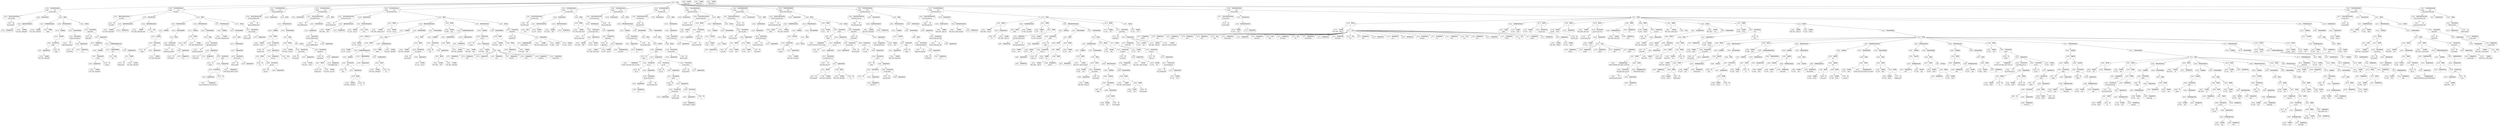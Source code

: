 digraph ast {
node [shape=none];
183179 [label=<<TABLE border='1' cellspacing='0' cellpadding='10' style='rounded' ><TR><TD border='0'>183179</TD><TD border='0'><B>Id</B></TD></TR><HR/><TR><TD border='0' cellpadding='5' colspan='2'>get_the_author</TD></TR></TABLE>>];
183182 [label=<<TABLE border='1' cellspacing='0' cellpadding='10' style='rounded' ><TR><TD border='0'>183182</TD><TD border='0'><B>StringLiteral</B></TD></TR><HR/><TR><TD border='0' cellpadding='5' colspan='2'></TD></TR></TABLE>>];
183183 [label=<<TABLE border='1' cellspacing='0' cellpadding='10' style='rounded' ><TR><TD border='0'>183183</TD><TD border='0'><B>OptValueParameter</B></TD></TR></TABLE>>];
183183 -> 183181 [weight=2];
183183 -> 183182 [weight=2];
183180 [label=<<TABLE border='1' cellspacing='0' cellpadding='10' style='rounded' ><TR><TD border='0'>183180</TD><TD border='0'><B>ReturnValueFunction</B></TD></TR><HR/><TR><TD border='0' cellpadding='5' colspan='2'>get_the_author</TD></TR></TABLE>>];
183180 -> 183179 [weight=2];
183181 [label=<<TABLE border='1' cellspacing='0' cellpadding='10' style='rounded' ><TR><TD border='0'>183181</TD><TD border='0'><B>Variable</B></TD></TR><HR/><TR><TD border='0' cellpadding='5'>(792, 3833)</TD><TD border='0' cellpadding='5'>deprecated</TD></TR></TABLE>>];
183186 [label=<<TABLE border='1' cellspacing='0' cellpadding='10' style='rounded' ><TR><TD border='0'>183186</TD><TD border='0'><B>Variable</B></TD></TR><HR/><TR><TD border='0' cellpadding='5'>(792, 3834)</TD><TD border='0' cellpadding='5'>authordata</TD></TR></TABLE>>];
183187 [label=<<TABLE border='1' cellspacing='0' cellpadding='10' style='rounded' ><TR><TD border='0'>183187</TD><TD border='0'><B>VariableStatement</B></TD></TR></TABLE>>];
183187 -> 183185 [weight=2];
183187 -> 183186 [weight=2];
183184 [label=<<TABLE border='1' cellspacing='0' cellpadding='10' style='rounded' ><TR><TD border='0'>183184</TD><TD border='0'><B>ParameterList</B></TD></TR></TABLE>>];
183184 -> 183183 [weight=2];
183185 [label=<<TABLE border='1' cellspacing='0' cellpadding='10' style='rounded' ><TR><TD border='0'>183185</TD><TD border='0'><B>Global</B></TD></TR><HR/><TR><TD border='0' cellpadding='5' colspan='2'>global</TD></TR></TABLE>>];
183190 [label=<<TABLE border='1' cellspacing='0' cellpadding='10' style='rounded' ><TR><TD border='0'>183190</TD><TD border='0'><B>Variable</B></TD></TR><HR/><TR><TD border='0' cellpadding='5'>(792, 3833)</TD><TD border='0' cellpadding='5'>deprecated</TD></TR></TABLE>>];
183191 [label=<<TABLE border='1' cellspacing='0' cellpadding='10' style='rounded' ><TR><TD border='0'>183191</TD><TD border='0'><B>ArgumentList</B></TD></TR></TABLE>>];
183191 -> 183190 [weight=2];
183189 [label=<<TABLE border='1' cellspacing='0' cellpadding='10' style='rounded' ><TR><TD border='0'>183189</TD><TD border='0'><B>Id</B></TD></TR><HR/><TR><TD border='0' cellpadding='5' colspan='2'>empty</TD></TR></TABLE>>];
183194 [label=<<TABLE border='1' cellspacing='0' cellpadding='10' style='rounded' ><TR><TD border='0'>183194</TD><TD border='0'><B>Condition</B></TD></TR></TABLE>>];
183194 -> 183193 [weight=2];
183195 [label=<<TABLE border='1' cellspacing='0' cellpadding='10' style='rounded' ><TR><TD border='0'>183195</TD><TD border='0'><B>Id</B></TD></TR><HR/><TR><TD border='0' cellpadding='5' colspan='2'>_deprecated_argument</TD></TR></TABLE>>];
183192 [label=<<TABLE border='1' cellspacing='0' cellpadding='10' style='rounded' ><TR><TD border='0'>183192</TD><TD border='0'><B>FunctionCall</B></TD></TR><HR/><TR><TD border='0' cellpadding='5' colspan='2'>empty</TD></TR></TABLE>>];
183192 -> 183189 [weight=2];
183192 -> 183191 [weight=2];
183193 [label=<<TABLE border='1' cellspacing='0' cellpadding='10' style='rounded' ><TR><TD border='0'>183193</TD><TD border='0'><B>UnaryOP</B></TD></TR><HR/><TR><TD border='0' cellpadding='5' colspan='2'>!</TD></TR></TABLE>>];
183193 -> 183192 [weight=2];
183198 [label=<<TABLE border='1' cellspacing='0' cellpadding='10' style='rounded' ><TR><TD border='0'>183198</TD><TD border='0'><B>ArgumentList</B></TD></TR></TABLE>>];
183198 -> 183196 [weight=2];
183198 -> 183197 [weight=2];
183199 [label=<<TABLE border='1' cellspacing='0' cellpadding='10' style='rounded' ><TR><TD border='0'>183199</TD><TD border='0'><B>FunctionCall</B></TD></TR><HR/><TR><TD border='0' cellpadding='5' colspan='2'>_deprecated_argument</TD></TR></TABLE>>];
183199 -> 183195 [weight=2];
183199 -> 183198 [weight=2];
183196 [label=<<TABLE border='1' cellspacing='0' cellpadding='10' style='rounded' ><TR><TD border='0'>183196</TD><TD border='0'><B>Id</B></TD></TR><HR/><TR><TD border='0' cellpadding='5' colspan='2'>__FUNCTION__</TD></TR></TABLE>>];
183197 [label=<<TABLE border='1' cellspacing='0' cellpadding='10' style='rounded' ><TR><TD border='0'>183197</TD><TD border='0'><B>StringLiteral</B></TD></TR><HR/><TR><TD border='0' cellpadding='5' colspan='2'>2.1.0</TD></TR></TABLE>>];
183202 [label=<<TABLE border='1' cellspacing='0' cellpadding='10' style='rounded' ><TR><TD border='0'>183202</TD><TD border='0'><B>Id</B></TD></TR><HR/><TR><TD border='0' cellpadding='5' colspan='2'>apply_filters</TD></TR></TABLE>>];
183203 [label=<<TABLE border='1' cellspacing='0' cellpadding='10' style='rounded' ><TR><TD border='0'>183203</TD><TD border='0'><B>StringLiteral</B></TD></TR><HR/><TR><TD border='0' cellpadding='5' colspan='2'>the_author</TD></TR></TABLE>>];
183200 [label=<<TABLE border='1' cellspacing='0' cellpadding='10' style='rounded' ><TR><TD border='0'>183200</TD><TD border='0'><B>IfThenStatement</B></TD></TR></TABLE>>];
183200 -> 183194 [weight=2];
183200 -> 183201 [weight=2];
183201 [label=<<TABLE border='1' cellspacing='0' cellpadding='10' style='rounded' ><TR><TD border='0'>183201</TD><TD border='0'><B>StatementBody</B></TD></TR></TABLE>>];
183201 -> 183199 [weight=2];
183206 [label=<<TABLE border='1' cellspacing='0' cellpadding='10' style='rounded' ><TR><TD border='0'>183206</TD><TD border='0'><B>ArgumentList</B></TD></TR></TABLE>>];
183206 -> 183205 [weight=2];
183207 [label=<<TABLE border='1' cellspacing='0' cellpadding='10' style='rounded' ><TR><TD border='0'>183207</TD><TD border='0'><B>FunctionCall</B></TD></TR><HR/><TR><TD border='0' cellpadding='5' colspan='2'>is_object</TD></TR></TABLE>>];
183207 -> 183204 [weight=2];
183207 -> 183206 [weight=2];
183204 [label=<<TABLE border='1' cellspacing='0' cellpadding='10' style='rounded' ><TR><TD border='0'>183204</TD><TD border='0'><B>Id</B></TD></TR><HR/><TR><TD border='0' cellpadding='5' colspan='2'>is_object</TD></TR></TABLE>>];
183205 [label=<<TABLE border='1' cellspacing='0' cellpadding='10' style='rounded' ><TR><TD border='0'>183205</TD><TD border='0'><B>Variable</B></TD></TR><HR/><TR><TD border='0' cellpadding='5'>(792, 3834)</TD><TD border='0' cellpadding='5'>authordata</TD></TR></TABLE>>];
183210 [label=<<TABLE border='1' cellspacing='0' cellpadding='10' style='rounded' ><TR><TD border='0'>183210</TD><TD border='0'><B>Id</B></TD></TR><HR/><TR><TD border='0' cellpadding='5' colspan='2'>display_name</TD></TR></TABLE>>];
183211 [label=<<TABLE border='1' cellspacing='0' cellpadding='10' style='rounded' ><TR><TD border='0'>183211</TD><TD border='0'><B>BinOP</B></TD></TR><HR/><TR><TD border='0' cellpadding='5' colspan='2'>-&gt;</TD></TR></TABLE>>];
183211 -> 183209 [weight=2];
183211 -> 183210 [weight=2];
183208 [label=<<TABLE border='1' cellspacing='0' cellpadding='10' style='rounded' ><TR><TD border='0'>183208</TD><TD border='0'><B>Condition</B></TD></TR></TABLE>>];
183208 -> 183207 [weight=2];
183209 [label=<<TABLE border='1' cellspacing='0' cellpadding='10' style='rounded' ><TR><TD border='0'>183209</TD><TD border='0'><B>Variable</B></TD></TR><HR/><TR><TD border='0' cellpadding='5'>(792, 3834)</TD><TD border='0' cellpadding='5'>authordata</TD></TR></TABLE>>];
183214 [label=<<TABLE border='1' cellspacing='0' cellpadding='10' style='rounded' ><TR><TD border='0'>183214</TD><TD border='0'><B>ConditionalFalse</B></TD></TR><HR/><TR><TD border='0' cellpadding='5' colspan='2'>null</TD></TR></TABLE>>];
183214 -> 183213 [weight=2];
183215 [label=<<TABLE border='1' cellspacing='0' cellpadding='10' style='rounded' ><TR><TD border='0'>183215</TD><TD border='0'><B>ConditionalExpression</B></TD></TR></TABLE>>];
183215 -> 183208 [weight=2];
183215 -> 183212 [weight=2];
183215 -> 183214 [weight=2];
183212 [label=<<TABLE border='1' cellspacing='0' cellpadding='10' style='rounded' ><TR><TD border='0'>183212</TD><TD border='0'><B>ConditionalTrue</B></TD></TR></TABLE>>];
183212 -> 183211 [weight=2];
183213 [label=<<TABLE border='1' cellspacing='0' cellpadding='10' style='rounded' ><TR><TD border='0'>183213</TD><TD border='0'><B>Null</B></TD></TR><HR/><TR><TD border='0' cellpadding='5' colspan='2'>null</TD></TR></TABLE>>];
183218 [label=<<TABLE border='1' cellspacing='0' cellpadding='10' style='rounded' ><TR><TD border='0'>183218</TD><TD border='0'><B>Return</B></TD></TR></TABLE>>];
183218 -> 183217 [weight=2];
183219 [label=<<TABLE border='1' cellspacing='0' cellpadding='10' style='rounded' ><TR><TD border='0'>183219</TD><TD border='0'><B>Block</B></TD></TR></TABLE>>];
183219 -> 183187 [weight=2];
183219 -> 183200 [weight=2];
183219 -> 183218 [weight=2];
183216 [label=<<TABLE border='1' cellspacing='0' cellpadding='10' style='rounded' ><TR><TD border='0'>183216</TD><TD border='0'><B>ArgumentList</B></TD></TR></TABLE>>];
183216 -> 183203 [weight=2];
183216 -> 183215 [weight=2];
183217 [label=<<TABLE border='1' cellspacing='0' cellpadding='10' style='rounded' ><TR><TD border='0'>183217</TD><TD border='0'><B>FunctionCall</B></TD></TR><HR/><TR><TD border='0' cellpadding='5' colspan='2'>apply_filters</TD></TR></TABLE>>];
183217 -> 183202 [weight=2];
183217 -> 183216 [weight=2];
183222 [label=<<TABLE border='1' cellspacing='0' cellpadding='10' style='rounded' ><TR><TD border='0'>183222</TD><TD border='0'><B>ReturnValueFunction</B></TD></TR><HR/><TR><TD border='0' cellpadding='5' colspan='2'>the_author</TD></TR></TABLE>>];
183222 -> 183221 [weight=2];
183223 [label=<<TABLE border='1' cellspacing='0' cellpadding='10' style='rounded' ><TR><TD border='0'>183223</TD><TD border='0'><B>Variable</B></TD></TR><HR/><TR><TD border='0' cellpadding='5'>(793, 3835)</TD><TD border='0' cellpadding='5'>deprecated</TD></TR></TABLE>>];
183220 [label=<<TABLE border='1' cellspacing='0' cellpadding='10' style='rounded' ><TR><TD border='0'>183220</TD><TD border='0'><B>FunctionStatement</B></TD></TR><HR/><TR><TD border='0' cellpadding='5'>Scope</TD><TD border='0' cellpadding='5'>792</TD></TR><HR/><TR><TD border='0' cellpadding='5' colspan='2'>get_the_author</TD></TR></TABLE>>];
183220 -> 183180 [weight=2];
183220 -> 183184 [weight=2];
183220 -> 183219 [weight=2];
183221 [label=<<TABLE border='1' cellspacing='0' cellpadding='10' style='rounded' ><TR><TD border='0'>183221</TD><TD border='0'><B>Id</B></TD></TR><HR/><TR><TD border='0' cellpadding='5' colspan='2'>the_author</TD></TR></TABLE>>];
183226 [label=<<TABLE border='1' cellspacing='0' cellpadding='10' style='rounded' ><TR><TD border='0'>183226</TD><TD border='0'><B>Variable</B></TD></TR><HR/><TR><TD border='0' cellpadding='5'>(793, 3836)</TD><TD border='0' cellpadding='5'>deprecated_echo</TD></TR></TABLE>>];
183227 [label=<<TABLE border='1' cellspacing='0' cellpadding='10' style='rounded' ><TR><TD border='0'>183227</TD><TD border='0'><B>True</B></TD></TR><HR/><TR><TD border='0' cellpadding='5' colspan='2'>true</TD></TR></TABLE>>];
183224 [label=<<TABLE border='1' cellspacing='0' cellpadding='10' style='rounded' ><TR><TD border='0'>183224</TD><TD border='0'><B>StringLiteral</B></TD></TR><HR/><TR><TD border='0' cellpadding='5' colspan='2'></TD></TR></TABLE>>];
183225 [label=<<TABLE border='1' cellspacing='0' cellpadding='10' style='rounded' ><TR><TD border='0'>183225</TD><TD border='0'><B>OptValueParameter</B></TD></TR></TABLE>>];
183225 -> 183223 [weight=2];
183225 -> 183224 [weight=2];
183231 [label=<<TABLE border='1' cellspacing='0' cellpadding='10' style='rounded' ><TR><TD border='0'>183231</TD><TD border='0'><B>Id</B></TD></TR><HR/><TR><TD border='0' cellpadding='5' colspan='2'>empty</TD></TR></TABLE>>];
183228 [label=<<TABLE border='1' cellspacing='0' cellpadding='10' style='rounded' ><TR><TD border='0'>183228</TD><TD border='0'><B>OptValueParameter</B></TD></TR></TABLE>>];
183228 -> 183226 [weight=2];
183228 -> 183227 [weight=2];
183229 [label=<<TABLE border='1' cellspacing='0' cellpadding='10' style='rounded' ><TR><TD border='0'>183229</TD><TD border='0'><B>ParameterList</B></TD></TR></TABLE>>];
183229 -> 183225 [weight=2];
183229 -> 183228 [weight=2];
183234 [label=<<TABLE border='1' cellspacing='0' cellpadding='10' style='rounded' ><TR><TD border='0'>183234</TD><TD border='0'><B>FunctionCall</B></TD></TR><HR/><TR><TD border='0' cellpadding='5' colspan='2'>empty</TD></TR></TABLE>>];
183234 -> 183231 [weight=2];
183234 -> 183233 [weight=2];
183235 [label=<<TABLE border='1' cellspacing='0' cellpadding='10' style='rounded' ><TR><TD border='0'>183235</TD><TD border='0'><B>UnaryOP</B></TD></TR><HR/><TR><TD border='0' cellpadding='5' colspan='2'>!</TD></TR></TABLE>>];
183235 -> 183234 [weight=2];
183232 [label=<<TABLE border='1' cellspacing='0' cellpadding='10' style='rounded' ><TR><TD border='0'>183232</TD><TD border='0'><B>Variable</B></TD></TR><HR/><TR><TD border='0' cellpadding='5'>(793, 3835)</TD><TD border='0' cellpadding='5'>deprecated</TD></TR></TABLE>>];
183233 [label=<<TABLE border='1' cellspacing='0' cellpadding='10' style='rounded' ><TR><TD border='0'>183233</TD><TD border='0'><B>ArgumentList</B></TD></TR></TABLE>>];
183233 -> 183232 [weight=2];
183238 [label=<<TABLE border='1' cellspacing='0' cellpadding='10' style='rounded' ><TR><TD border='0'>183238</TD><TD border='0'><B>Id</B></TD></TR><HR/><TR><TD border='0' cellpadding='5' colspan='2'>__FUNCTION__</TD></TR></TABLE>>];
183239 [label=<<TABLE border='1' cellspacing='0' cellpadding='10' style='rounded' ><TR><TD border='0'>183239</TD><TD border='0'><B>StringLiteral</B></TD></TR><HR/><TR><TD border='0' cellpadding='5' colspan='2'>2.1.0</TD></TR></TABLE>>];
183236 [label=<<TABLE border='1' cellspacing='0' cellpadding='10' style='rounded' ><TR><TD border='0'>183236</TD><TD border='0'><B>Condition</B></TD></TR></TABLE>>];
183236 -> 183235 [weight=2];
183237 [label=<<TABLE border='1' cellspacing='0' cellpadding='10' style='rounded' ><TR><TD border='0'>183237</TD><TD border='0'><B>Id</B></TD></TR><HR/><TR><TD border='0' cellpadding='5' colspan='2'>_deprecated_argument</TD></TR></TABLE>>];
183242 [label=<<TABLE border='1' cellspacing='0' cellpadding='10' style='rounded' ><TR><TD border='0'>183242</TD><TD border='0'><B>Block</B></TD></TR></TABLE>>];
183242 -> 183241 [weight=2];
183243 [label=<<TABLE border='1' cellspacing='0' cellpadding='10' style='rounded' ><TR><TD border='0'>183243</TD><TD border='0'><B>IfThenStatement</B></TD></TR></TABLE>>];
183243 -> 183236 [weight=2];
183243 -> 183244 [weight=2];
183240 [label=<<TABLE border='1' cellspacing='0' cellpadding='10' style='rounded' ><TR><TD border='0'>183240</TD><TD border='0'><B>ArgumentList</B></TD></TR></TABLE>>];
183240 -> 183238 [weight=2];
183240 -> 183239 [weight=2];
183241 [label=<<TABLE border='1' cellspacing='0' cellpadding='10' style='rounded' ><TR><TD border='0'>183241</TD><TD border='0'><B>FunctionCall</B></TD></TR><HR/><TR><TD border='0' cellpadding='5' colspan='2'>_deprecated_argument</TD></TR></TABLE>>];
183241 -> 183237 [weight=2];
183241 -> 183240 [weight=2];
183246 [label=<<TABLE border='1' cellspacing='0' cellpadding='10' style='rounded' ><TR><TD border='0'>183246</TD><TD border='0'><B>RelOP</B></TD></TR><HR/><TR><TD border='0' cellpadding='5' colspan='2'>!==</TD></TR></TABLE>>];
183246 -> 183245 [weight=2];
183246 -> 183247 [weight=2];
183247 [label=<<TABLE border='1' cellspacing='0' cellpadding='10' style='rounded' ><TR><TD border='0'>183247</TD><TD border='0'><B>Variable</B></TD></TR><HR/><TR><TD border='0' cellpadding='5'>(793, 3836)</TD><TD border='0' cellpadding='5'>deprecated_echo</TD></TR></TABLE>>];
183244 [label=<<TABLE border='1' cellspacing='0' cellpadding='10' style='rounded' ><TR><TD border='0'>183244</TD><TD border='0'><B>StatementBody</B></TD></TR></TABLE>>];
183244 -> 183242 [weight=2];
183245 [label=<<TABLE border='1' cellspacing='0' cellpadding='10' style='rounded' ><TR><TD border='0'>183245</TD><TD border='0'><B>True</B></TD></TR><HR/><TR><TD border='0' cellpadding='5' colspan='2'>true</TD></TR></TABLE>>];
183250 [label=<<TABLE border='1' cellspacing='0' cellpadding='10' style='rounded' ><TR><TD border='0'>183250</TD><TD border='0'><B>Id</B></TD></TR><HR/><TR><TD border='0' cellpadding='5' colspan='2'>__FUNCTION__</TD></TR></TABLE>>];
183251 [label=<<TABLE border='1' cellspacing='0' cellpadding='10' style='rounded' ><TR><TD border='0'>183251</TD><TD border='0'><B>StringLiteral</B></TD></TR><HR/><TR><TD border='0' cellpadding='5' colspan='2'>1.5.0</TD></TR></TABLE>>];
183248 [label=<<TABLE border='1' cellspacing='0' cellpadding='10' style='rounded' ><TR><TD border='0'>183248</TD><TD border='0'><B>Condition</B></TD></TR></TABLE>>];
183248 -> 183246 [weight=2];
183249 [label=<<TABLE border='1' cellspacing='0' cellpadding='10' style='rounded' ><TR><TD border='0'>183249</TD><TD border='0'><B>Id</B></TD></TR><HR/><TR><TD border='0' cellpadding='5' colspan='2'>_deprecated_argument</TD></TR></TABLE>>];
183254 [label=<<TABLE border='1' cellspacing='0' cellpadding='10' style='rounded' ><TR><TD border='0'>183254</TD><TD border='0'><B>StringLiteral</B></TD></TR><HR/><TR><TD border='0' cellpadding='5' colspan='2'>Use %s instead if you do not want the...</TD></TR></TABLE>>];
183255 [label=<<TABLE border='1' cellspacing='0' cellpadding='10' style='rounded' ><TR><TD border='0'>183255</TD><TD border='0'><B>ArgumentList</B></TD></TR></TABLE>>];
183255 -> 183254 [weight=2];
183252 [label=<<TABLE border='1' cellspacing='0' cellpadding='10' style='rounded' ><TR><TD border='0'>183252</TD><TD border='0'><B>Id</B></TD></TR><HR/><TR><TD border='0' cellpadding='5' colspan='2'>sprintf</TD></TR></TABLE>>];
183253 [label=<<TABLE border='1' cellspacing='0' cellpadding='10' style='rounded' ><TR><TD border='0'>183253</TD><TD border='0'><B>Id</B></TD></TR><HR/><TR><TD border='0' cellpadding='5' colspan='2'>__</TD></TR></TABLE>>];
183258 [label=<<TABLE border='1' cellspacing='0' cellpadding='10' style='rounded' ><TR><TD border='0'>183258</TD><TD border='0'><B>ArgumentList</B></TD></TR></TABLE>>];
183258 -> 183256 [weight=2];
183258 -> 183257 [weight=2];
183259 [label=<<TABLE border='1' cellspacing='0' cellpadding='10' style='rounded' ><TR><TD border='0'>183259</TD><TD border='0'><B>FunctionCall</B></TD></TR><HR/><TR><TD border='0' cellpadding='5' colspan='2'>sprintf</TD></TR></TABLE>>];
183259 -> 183252 [weight=2];
183259 -> 183258 [weight=2];
183256 [label=<<TABLE border='1' cellspacing='0' cellpadding='10' style='rounded' ><TR><TD border='0'>183256</TD><TD border='0'><B>FunctionCall</B></TD></TR><HR/><TR><TD border='0' cellpadding='5' colspan='2'>__</TD></TR></TABLE>>];
183256 -> 183253 [weight=2];
183256 -> 183255 [weight=2];
183257 [label=<<TABLE border='1' cellspacing='0' cellpadding='10' style='rounded' ><TR><TD border='0'>183257</TD><TD border='0'><B>StringLiteral</B></TD></TR><HR/><TR><TD border='0' cellpadding='5' colspan='2'>&lt;code&gt;get_the_author()&lt;code&gt;</TD></TR></TABLE>>];
183262 [label=<<TABLE border='1' cellspacing='0' cellpadding='10' style='rounded' ><TR><TD border='0'>183262</TD><TD border='0'><B>Block</B></TD></TR></TABLE>>];
183262 -> 183261 [weight=2];
183263 [label=<<TABLE border='1' cellspacing='0' cellpadding='10' style='rounded' ><TR><TD border='0'>183263</TD><TD border='0'><B>IfThenStatement</B></TD></TR></TABLE>>];
183263 -> 183248 [weight=2];
183263 -> 183264 [weight=2];
183260 [label=<<TABLE border='1' cellspacing='0' cellpadding='10' style='rounded' ><TR><TD border='0'>183260</TD><TD border='0'><B>ArgumentList</B></TD></TR></TABLE>>];
183260 -> 183250 [weight=2];
183260 -> 183251 [weight=2];
183260 -> 183259 [weight=2];
183261 [label=<<TABLE border='1' cellspacing='0' cellpadding='10' style='rounded' ><TR><TD border='0'>183261</TD><TD border='0'><B>FunctionCall</B></TD></TR><HR/><TR><TD border='0' cellpadding='5' colspan='2'>_deprecated_argument</TD></TR></TABLE>>];
183261 -> 183249 [weight=2];
183261 -> 183260 [weight=2];
183266 [label=<<TABLE border='1' cellspacing='0' cellpadding='10' style='rounded' ><TR><TD border='0'>183266</TD><TD border='0'><B>Condition</B></TD></TR></TABLE>>];
183266 -> 183265 [weight=2];
183267 [label=<<TABLE border='1' cellspacing='0' cellpadding='10' style='rounded' ><TR><TD border='0'>183267</TD><TD border='0'><B>Id</B></TD></TR><HR/><TR><TD border='0' cellpadding='5' colspan='2'>get_the_author</TD></TR></TABLE>>];
183264 [label=<<TABLE border='1' cellspacing='0' cellpadding='10' style='rounded' ><TR><TD border='0'>183264</TD><TD border='0'><B>StatementBody</B></TD></TR></TABLE>>];
183264 -> 183262 [weight=2];
183265 [label=<<TABLE border='1' cellspacing='0' cellpadding='10' style='rounded' ><TR><TD border='0'>183265</TD><TD border='0'><B>Variable</B></TD></TR><HR/><TR><TD border='0' cellpadding='5'>(793, 3836)</TD><TD border='0' cellpadding='5'>deprecated_echo</TD></TR></TABLE>>];
183270 [label=<<TABLE border='1' cellspacing='0' cellpadding='10' style='rounded' ><TR><TD border='0'>183270</TD><TD border='0'><B>ArgumentList</B></TD></TR></TABLE>>];
183270 -> 183269 [weight=2];
183271 [label=<<TABLE border='1' cellspacing='0' cellpadding='10' style='rounded' ><TR><TD border='0'>183271</TD><TD border='0'><B>EchoStatement</B></TD></TR></TABLE>>];
183271 -> 183270 [weight=2];
183268 [label=<<TABLE border='1' cellspacing='0' cellpadding='10' style='rounded' ><TR><TD border='0'>183268</TD><TD border='0'><B>ArgumentList</B></TD></TR></TABLE>>];
183269 [label=<<TABLE border='1' cellspacing='0' cellpadding='10' style='rounded' ><TR><TD border='0'>183269</TD><TD border='0'><B>FunctionCall</B></TD></TR><HR/><TR><TD border='0' cellpadding='5' colspan='2'>get_the_author</TD></TR></TABLE>>];
183269 -> 183267 [weight=2];
183269 -> 183268 [weight=2];
183274 [label=<<TABLE border='1' cellspacing='0' cellpadding='10' style='rounded' ><TR><TD border='0'>183274</TD><TD border='0'><B>StatementBody</B></TD></TR></TABLE>>];
183274 -> 183272 [weight=2];
183275 [label=<<TABLE border='1' cellspacing='0' cellpadding='10' style='rounded' ><TR><TD border='0'>183275</TD><TD border='0'><B>Id</B></TD></TR><HR/><TR><TD border='0' cellpadding='5' colspan='2'>get_the_author</TD></TR></TABLE>>];
183272 [label=<<TABLE border='1' cellspacing='0' cellpadding='10' style='rounded' ><TR><TD border='0'>183272</TD><TD border='0'><B>Block</B></TD></TR></TABLE>>];
183272 -> 183271 [weight=2];
183273 [label=<<TABLE border='1' cellspacing='0' cellpadding='10' style='rounded' ><TR><TD border='0'>183273</TD><TD border='0'><B>IfThenStatement</B></TD></TR></TABLE>>];
183273 -> 183266 [weight=2];
183273 -> 183274 [weight=2];
183278 [label=<<TABLE border='1' cellspacing='0' cellpadding='10' style='rounded' ><TR><TD border='0'>183278</TD><TD border='0'><B>Return</B></TD></TR></TABLE>>];
183278 -> 183277 [weight=2];
183279 [label=<<TABLE border='1' cellspacing='0' cellpadding='10' style='rounded' ><TR><TD border='0'>183279</TD><TD border='0'><B>Block</B></TD></TR></TABLE>>];
183279 -> 183243 [weight=2];
183279 -> 183263 [weight=2];
183279 -> 183273 [weight=2];
183279 -> 183278 [weight=2];
183276 [label=<<TABLE border='1' cellspacing='0' cellpadding='10' style='rounded' ><TR><TD border='0'>183276</TD><TD border='0'><B>ArgumentList</B></TD></TR></TABLE>>];
183277 [label=<<TABLE border='1' cellspacing='0' cellpadding='10' style='rounded' ><TR><TD border='0'>183277</TD><TD border='0'><B>FunctionCall</B></TD></TR><HR/><TR><TD border='0' cellpadding='5' colspan='2'>get_the_author</TD></TR></TABLE>>];
183277 -> 183275 [weight=2];
183277 -> 183276 [weight=2];
183282 [label=<<TABLE border='1' cellspacing='0' cellpadding='10' style='rounded' ><TR><TD border='0'>183282</TD><TD border='0'><B>ReturnValueFunction</B></TD></TR><HR/><TR><TD border='0' cellpadding='5' colspan='2'>get_the_modified_author</TD></TR></TABLE>>];
183282 -> 183281 [weight=2];
183283 [label=<<TABLE border='1' cellspacing='0' cellpadding='10' style='rounded' ><TR><TD border='0'>183283</TD><TD border='0'><B>ParameterList</B></TD></TR></TABLE>>];
183280 [label=<<TABLE border='1' cellspacing='0' cellpadding='10' style='rounded' ><TR><TD border='0'>183280</TD><TD border='0'><B>FunctionStatement</B></TD></TR><HR/><TR><TD border='0' cellpadding='5'>Scope</TD><TD border='0' cellpadding='5'>793</TD></TR><HR/><TR><TD border='0' cellpadding='5' colspan='2'>the_author</TD></TR></TABLE>>];
183280 -> 183222 [weight=2];
183280 -> 183229 [weight=2];
183280 -> 183279 [weight=2];
183281 [label=<<TABLE border='1' cellspacing='0' cellpadding='10' style='rounded' ><TR><TD border='0'>183281</TD><TD border='0'><B>Id</B></TD></TR><HR/><TR><TD border='0' cellpadding='5' colspan='2'>get_the_modified_author</TD></TR></TABLE>>];
183286 [label=<<TABLE border='1' cellspacing='0' cellpadding='10' style='rounded' ><TR><TD border='0'>183286</TD><TD border='0'><B>Id</B></TD></TR><HR/><TR><TD border='0' cellpadding='5' colspan='2'>get_post_meta</TD></TR></TABLE>>];
183287 [label=<<TABLE border='1' cellspacing='0' cellpadding='10' style='rounded' ><TR><TD border='0'>183287</TD><TD border='0'><B>Id</B></TD></TR><HR/><TR><TD border='0' cellpadding='5' colspan='2'>get_post</TD></TR></TABLE>>];
183284 [label=<<TABLE border='1' cellspacing='0' cellpadding='10' style='rounded' ><TR><TD border='0'>183284</TD><TD border='0'><B>Variable</B></TD></TR><HR/><TR><TD border='0' cellpadding='5'>(794, 3837)</TD><TD border='0' cellpadding='5'>last_id</TD></TR></TABLE>>];
183285 [label=<<TABLE border='1' cellspacing='0' cellpadding='10' style='rounded' ><TR><TD border='0'>183285</TD><TD border='0'><B>BinOP</B></TD></TR><HR/><TR><TD border='0' cellpadding='5' colspan='2'>=</TD></TR></TABLE>>];
183285 -> 183284 [weight=2];
183285 -> 183295 [weight=2];
183290 [label=<<TABLE border='1' cellspacing='0' cellpadding='10' style='rounded' ><TR><TD border='0'>183290</TD><TD border='0'><B>Id</B></TD></TR><HR/><TR><TD border='0' cellpadding='5' colspan='2'>ID</TD></TR></TABLE>>];
183291 [label=<<TABLE border='1' cellspacing='0' cellpadding='10' style='rounded' ><TR><TD border='0'>183291</TD><TD border='0'><B>BinOP</B></TD></TR><HR/><TR><TD border='0' cellpadding='5' colspan='2'>-&gt;</TD></TR></TABLE>>];
183291 -> 183289 [weight=2];
183291 -> 183290 [weight=2];
183288 [label=<<TABLE border='1' cellspacing='0' cellpadding='10' style='rounded' ><TR><TD border='0'>183288</TD><TD border='0'><B>ArgumentList</B></TD></TR></TABLE>>];
183289 [label=<<TABLE border='1' cellspacing='0' cellpadding='10' style='rounded' ><TR><TD border='0'>183289</TD><TD border='0'><B>FunctionCall</B></TD></TR><HR/><TR><TD border='0' cellpadding='5' colspan='2'>get_post</TD></TR></TABLE>>];
183289 -> 183287 [weight=2];
183289 -> 183288 [weight=2];
183294 [label=<<TABLE border='1' cellspacing='0' cellpadding='10' style='rounded' ><TR><TD border='0'>183294</TD><TD border='0'><B>ArgumentList</B></TD></TR></TABLE>>];
183294 -> 183291 [weight=2];
183294 -> 183292 [weight=2];
183294 -> 183293 [weight=2];
183295 [label=<<TABLE border='1' cellspacing='0' cellpadding='10' style='rounded' ><TR><TD border='0'>183295</TD><TD border='0'><B>FunctionCall</B></TD></TR><HR/><TR><TD border='0' cellpadding='5' colspan='2'>get_post_meta</TD></TR></TABLE>>];
183295 -> 183286 [weight=2];
183295 -> 183294 [weight=2];
183292 [label=<<TABLE border='1' cellspacing='0' cellpadding='10' style='rounded' ><TR><TD border='0'>183292</TD><TD border='0'><B>StringLiteral</B></TD></TR><HR/><TR><TD border='0' cellpadding='5' colspan='2'>_edit_last</TD></TR></TABLE>>];
183293 [label=<<TABLE border='1' cellspacing='0' cellpadding='10' style='rounded' ><TR><TD border='0'>183293</TD><TD border='0'><B>True</B></TD></TR><HR/><TR><TD border='0' cellpadding='5' colspan='2'>true</TD></TR></TABLE>>];
183298 [label=<<TABLE border='1' cellspacing='0' cellpadding='10' style='rounded' ><TR><TD border='0'>183298</TD><TD border='0'><B>BinOP</B></TD></TR><HR/><TR><TD border='0' cellpadding='5' colspan='2'>=</TD></TR></TABLE>>];
183298 -> 183297 [weight=2];
183298 -> 183302 [weight=2];
183299 [label=<<TABLE border='1' cellspacing='0' cellpadding='10' style='rounded' ><TR><TD border='0'>183299</TD><TD border='0'><B>Id</B></TD></TR><HR/><TR><TD border='0' cellpadding='5' colspan='2'>get_userdata</TD></TR></TABLE>>];
183296 [label=<<TABLE border='1' cellspacing='0' cellpadding='10' style='rounded' ><TR><TD border='0'>183296</TD><TD border='0'><B>Condition</B></TD></TR></TABLE>>];
183296 -> 183285 [weight=2];
183297 [label=<<TABLE border='1' cellspacing='0' cellpadding='10' style='rounded' ><TR><TD border='0'>183297</TD><TD border='0'><B>Variable</B></TD></TR><HR/><TR><TD border='0' cellpadding='5'>(794, 3838)</TD><TD border='0' cellpadding='5'>last_user</TD></TR></TABLE>>];
183302 [label=<<TABLE border='1' cellspacing='0' cellpadding='10' style='rounded' ><TR><TD border='0'>183302</TD><TD border='0'><B>FunctionCall</B></TD></TR><HR/><TR><TD border='0' cellpadding='5' colspan='2'>get_userdata</TD></TR></TABLE>>];
183302 -> 183299 [weight=2];
183302 -> 183301 [weight=2];
183303 [label=<<TABLE border='1' cellspacing='0' cellpadding='10' style='rounded' ><TR><TD border='0'>183303</TD><TD border='0'><B>Id</B></TD></TR><HR/><TR><TD border='0' cellpadding='5' colspan='2'>apply_filters</TD></TR></TABLE>>];
183300 [label=<<TABLE border='1' cellspacing='0' cellpadding='10' style='rounded' ><TR><TD border='0'>183300</TD><TD border='0'><B>Variable</B></TD></TR><HR/><TR><TD border='0' cellpadding='5'>(794, 3837)</TD><TD border='0' cellpadding='5'>last_id</TD></TR></TABLE>>];
183301 [label=<<TABLE border='1' cellspacing='0' cellpadding='10' style='rounded' ><TR><TD border='0'>183301</TD><TD border='0'><B>ArgumentList</B></TD></TR></TABLE>>];
183301 -> 183300 [weight=2];
183306 [label=<<TABLE border='1' cellspacing='0' cellpadding='10' style='rounded' ><TR><TD border='0'>183306</TD><TD border='0'><B>Id</B></TD></TR><HR/><TR><TD border='0' cellpadding='5' colspan='2'>display_name</TD></TR></TABLE>>];
183307 [label=<<TABLE border='1' cellspacing='0' cellpadding='10' style='rounded' ><TR><TD border='0'>183307</TD><TD border='0'><B>BinOP</B></TD></TR><HR/><TR><TD border='0' cellpadding='5' colspan='2'>-&gt;</TD></TR></TABLE>>];
183307 -> 183305 [weight=2];
183307 -> 183306 [weight=2];
183304 [label=<<TABLE border='1' cellspacing='0' cellpadding='10' style='rounded' ><TR><TD border='0'>183304</TD><TD border='0'><B>StringLiteral</B></TD></TR><HR/><TR><TD border='0' cellpadding='5' colspan='2'>the_modified_author</TD></TR></TABLE>>];
183305 [label=<<TABLE border='1' cellspacing='0' cellpadding='10' style='rounded' ><TR><TD border='0'>183305</TD><TD border='0'><B>Variable</B></TD></TR><HR/><TR><TD border='0' cellpadding='5'>(794, 3838)</TD><TD border='0' cellpadding='5'>last_user</TD></TR></TABLE>>];
183310 [label=<<TABLE border='1' cellspacing='0' cellpadding='10' style='rounded' ><TR><TD border='0'>183310</TD><TD border='0'><B>Return</B></TD></TR></TABLE>>];
183310 -> 183309 [weight=2];
183311 [label=<<TABLE border='1' cellspacing='0' cellpadding='10' style='rounded' ><TR><TD border='0'>183311</TD><TD border='0'><B>Block</B></TD></TR></TABLE>>];
183311 -> 183298 [weight=2];
183311 -> 183310 [weight=2];
183308 [label=<<TABLE border='1' cellspacing='0' cellpadding='10' style='rounded' ><TR><TD border='0'>183308</TD><TD border='0'><B>ArgumentList</B></TD></TR></TABLE>>];
183308 -> 183304 [weight=2];
183308 -> 183307 [weight=2];
183309 [label=<<TABLE border='1' cellspacing='0' cellpadding='10' style='rounded' ><TR><TD border='0'>183309</TD><TD border='0'><B>FunctionCall</B></TD></TR><HR/><TR><TD border='0' cellpadding='5' colspan='2'>apply_filters</TD></TR></TABLE>>];
183309 -> 183303 [weight=2];
183309 -> 183308 [weight=2];
183314 [label=<<TABLE border='1' cellspacing='0' cellpadding='10' style='rounded' ><TR><TD border='0'>183314</TD><TD border='0'><B>Block</B></TD></TR></TABLE>>];
183314 -> 183312 [weight=2];
183315 [label=<<TABLE border='1' cellspacing='0' cellpadding='10' style='rounded' ><TR><TD border='0'>183315</TD><TD border='0'><B>FunctionStatement</B></TD></TR><HR/><TR><TD border='0' cellpadding='5'>Scope</TD><TD border='0' cellpadding='5'>794</TD></TR><HR/><TR><TD border='0' cellpadding='5' colspan='2'>get_the_modified_author</TD></TR></TABLE>>];
183315 -> 183282 [weight=2];
183315 -> 183283 [weight=2];
183315 -> 183314 [weight=2];
183312 [label=<<TABLE border='1' cellspacing='0' cellpadding='10' style='rounded' ><TR><TD border='0'>183312</TD><TD border='0'><B>IfThenStatement</B></TD></TR></TABLE>>];
183312 -> 183296 [weight=2];
183312 -> 183313 [weight=2];
183313 [label=<<TABLE border='1' cellspacing='0' cellpadding='10' style='rounded' ><TR><TD border='0'>183313</TD><TD border='0'><B>StatementBody</B></TD></TR></TABLE>>];
183313 -> 183311 [weight=2];
183318 [label=<<TABLE border='1' cellspacing='0' cellpadding='10' style='rounded' ><TR><TD border='0'>183318</TD><TD border='0'><B>ParameterList</B></TD></TR></TABLE>>];
183319 [label=<<TABLE border='1' cellspacing='0' cellpadding='10' style='rounded' ><TR><TD border='0'>183319</TD><TD border='0'><B>Id</B></TD></TR><HR/><TR><TD border='0' cellpadding='5' colspan='2'>get_the_modified_author</TD></TR></TABLE>>];
183316 [label=<<TABLE border='1' cellspacing='0' cellpadding='10' style='rounded' ><TR><TD border='0'>183316</TD><TD border='0'><B>Id</B></TD></TR><HR/><TR><TD border='0' cellpadding='5' colspan='2'>the_modified_author</TD></TR></TABLE>>];
183317 [label=<<TABLE border='1' cellspacing='0' cellpadding='10' style='rounded' ><TR><TD border='0'>183317</TD><TD border='0'><B>ReturnValueFunction</B></TD></TR><HR/><TR><TD border='0' cellpadding='5' colspan='2'>the_modified_author</TD></TR></TABLE>>];
183317 -> 183316 [weight=2];
183322 [label=<<TABLE border='1' cellspacing='0' cellpadding='10' style='rounded' ><TR><TD border='0'>183322</TD><TD border='0'><B>ArgumentList</B></TD></TR></TABLE>>];
183322 -> 183321 [weight=2];
183323 [label=<<TABLE border='1' cellspacing='0' cellpadding='10' style='rounded' ><TR><TD border='0'>183323</TD><TD border='0'><B>EchoStatement</B></TD></TR></TABLE>>];
183323 -> 183322 [weight=2];
183320 [label=<<TABLE border='1' cellspacing='0' cellpadding='10' style='rounded' ><TR><TD border='0'>183320</TD><TD border='0'><B>ArgumentList</B></TD></TR></TABLE>>];
183321 [label=<<TABLE border='1' cellspacing='0' cellpadding='10' style='rounded' ><TR><TD border='0'>183321</TD><TD border='0'><B>FunctionCall</B></TD></TR><HR/><TR><TD border='0' cellpadding='5' colspan='2'>get_the_modified_author</TD></TR></TABLE>>];
183321 -> 183319 [weight=2];
183321 -> 183320 [weight=2];
183326 [label=<<TABLE border='1' cellspacing='0' cellpadding='10' style='rounded' ><TR><TD border='0'>183326</TD><TD border='0'><B>Id</B></TD></TR><HR/><TR><TD border='0' cellpadding='5' colspan='2'>get_the_author_meta</TD></TR></TABLE>>];
183327 [label=<<TABLE border='1' cellspacing='0' cellpadding='10' style='rounded' ><TR><TD border='0'>183327</TD><TD border='0'><B>ReturnValueFunction</B></TD></TR><HR/><TR><TD border='0' cellpadding='5' colspan='2'>get_the_author_meta</TD></TR></TABLE>>];
183327 -> 183326 [weight=2];
183324 [label=<<TABLE border='1' cellspacing='0' cellpadding='10' style='rounded' ><TR><TD border='0'>183324</TD><TD border='0'><B>Block</B></TD></TR></TABLE>>];
183324 -> 183323 [weight=2];
183325 [label=<<TABLE border='1' cellspacing='0' cellpadding='10' style='rounded' ><TR><TD border='0'>183325</TD><TD border='0'><B>FunctionStatement</B></TD></TR><HR/><TR><TD border='0' cellpadding='5'>Scope</TD><TD border='0' cellpadding='5'>795</TD></TR><HR/><TR><TD border='0' cellpadding='5' colspan='2'>the_modified_author</TD></TR></TABLE>>];
183325 -> 183317 [weight=2];
183325 -> 183318 [weight=2];
183325 -> 183324 [weight=2];
183330 [label=<<TABLE border='1' cellspacing='0' cellpadding='10' style='rounded' ><TR><TD border='0'>183330</TD><TD border='0'><B>OptValueParameter</B></TD></TR></TABLE>>];
183330 -> 183328 [weight=2];
183330 -> 183329 [weight=2];
183331 [label=<<TABLE border='1' cellspacing='0' cellpadding='10' style='rounded' ><TR><TD border='0'>183331</TD><TD border='0'><B>Variable</B></TD></TR><HR/><TR><TD border='0' cellpadding='5'>(0, 1178)</TD><TD border='0' cellpadding='5'>user_id</TD></TR></TABLE>>];
183328 [label=<<TABLE border='1' cellspacing='0' cellpadding='10' style='rounded' ><TR><TD border='0'>183328</TD><TD border='0'><B>Variable</B></TD></TR><HR/><TR><TD border='0' cellpadding='5'>(796, 3839)</TD><TD border='0' cellpadding='5'>field</TD></TR></TABLE>>];
183329 [label=<<TABLE border='1' cellspacing='0' cellpadding='10' style='rounded' ><TR><TD border='0'>183329</TD><TD border='0'><B>StringLiteral</B></TD></TR><HR/><TR><TD border='0' cellpadding='5' colspan='2'></TD></TR></TABLE>>];
183334 [label=<<TABLE border='1' cellspacing='0' cellpadding='10' style='rounded' ><TR><TD border='0'>183334</TD><TD border='0'><B>ParameterList</B></TD></TR></TABLE>>];
183334 -> 183330 [weight=2];
183334 -> 183333 [weight=2];
183335 [label=<<TABLE border='1' cellspacing='0' cellpadding='10' style='rounded' ><TR><TD border='0'>183335</TD><TD border='0'><B>Variable</B></TD></TR><HR/><TR><TD border='0' cellpadding='5'>(796, 3840)</TD><TD border='0' cellpadding='5'>original_user_id</TD></TR></TABLE>>];
183332 [label=<<TABLE border='1' cellspacing='0' cellpadding='10' style='rounded' ><TR><TD border='0'>183332</TD><TD border='0'><B>False</B></TD></TR><HR/><TR><TD border='0' cellpadding='5' colspan='2'>false</TD></TR></TABLE>>];
183333 [label=<<TABLE border='1' cellspacing='0' cellpadding='10' style='rounded' ><TR><TD border='0'>183333</TD><TD border='0'><B>OptValueParameter</B></TD></TR></TABLE>>];
183333 -> 183331 [weight=2];
183333 -> 183332 [weight=2];
183339 [label=<<TABLE border='1' cellspacing='0' cellpadding='10' style='rounded' ><TR><TD border='0'>183339</TD><TD border='0'><B>Variable</B></TD></TR><HR/><TR><TD border='0' cellpadding='5'>(0, 1178)</TD><TD border='0' cellpadding='5'>user_id</TD></TR></TABLE>>];
183336 [label=<<TABLE border='1' cellspacing='0' cellpadding='10' style='rounded' ><TR><TD border='0'>183336</TD><TD border='0'><B>BinOP</B></TD></TR><HR/><TR><TD border='0' cellpadding='5' colspan='2'>=</TD></TR></TABLE>>];
183336 -> 183335 [weight=2];
183336 -> 183337 [weight=2];
183337 [label=<<TABLE border='1' cellspacing='0' cellpadding='10' style='rounded' ><TR><TD border='0'>183337</TD><TD border='0'><B>Variable</B></TD></TR><HR/><TR><TD border='0' cellpadding='5'>(0, 1178)</TD><TD border='0' cellpadding='5'>user_id</TD></TR></TABLE>>];
183342 [label=<<TABLE border='1' cellspacing='0' cellpadding='10' style='rounded' ><TR><TD border='0'>183342</TD><TD border='0'><B>Global</B></TD></TR><HR/><TR><TD border='0' cellpadding='5' colspan='2'>global</TD></TR></TABLE>>];
183343 [label=<<TABLE border='1' cellspacing='0' cellpadding='10' style='rounded' ><TR><TD border='0'>183343</TD><TD border='0'><B>Variable</B></TD></TR><HR/><TR><TD border='0' cellpadding='5'>(796, 3841)</TD><TD border='0' cellpadding='5'>authordata</TD></TR></TABLE>>];
183340 [label=<<TABLE border='1' cellspacing='0' cellpadding='10' style='rounded' ><TR><TD border='0'>183340</TD><TD border='0'><B>UnaryOP</B></TD></TR><HR/><TR><TD border='0' cellpadding='5' colspan='2'>!</TD></TR></TABLE>>];
183340 -> 183339 [weight=2];
183341 [label=<<TABLE border='1' cellspacing='0' cellpadding='10' style='rounded' ><TR><TD border='0'>183341</TD><TD border='0'><B>Condition</B></TD></TR></TABLE>>];
183341 -> 183340 [weight=2];
183346 [label=<<TABLE border='1' cellspacing='0' cellpadding='10' style='rounded' ><TR><TD border='0'>183346</TD><TD border='0'><B>BinOP</B></TD></TR><HR/><TR><TD border='0' cellpadding='5' colspan='2'>=</TD></TR></TABLE>>];
183346 -> 183345 [weight=2];
183346 -> 183360 [weight=2];
183347 [label=<<TABLE border='1' cellspacing='0' cellpadding='10' style='rounded' ><TR><TD border='0'>183347</TD><TD border='0'><B>Id</B></TD></TR><HR/><TR><TD border='0' cellpadding='5' colspan='2'>isset</TD></TR></TABLE>>];
183344 [label=<<TABLE border='1' cellspacing='0' cellpadding='10' style='rounded' ><TR><TD border='0'>183344</TD><TD border='0'><B>VariableStatement</B></TD></TR></TABLE>>];
183344 -> 183342 [weight=2];
183344 -> 183343 [weight=2];
183345 [label=<<TABLE border='1' cellspacing='0' cellpadding='10' style='rounded' ><TR><TD border='0'>183345</TD><TD border='0'><B>Variable</B></TD></TR><HR/><TR><TD border='0' cellpadding='5'>(0, 1178)</TD><TD border='0' cellpadding='5'>user_id</TD></TR></TABLE>>];
183350 [label=<<TABLE border='1' cellspacing='0' cellpadding='10' style='rounded' ><TR><TD border='0'>183350</TD><TD border='0'><B>BinOP</B></TD></TR><HR/><TR><TD border='0' cellpadding='5' colspan='2'>-&gt;</TD></TR></TABLE>>];
183350 -> 183348 [weight=2];
183350 -> 183349 [weight=2];
183351 [label=<<TABLE border='1' cellspacing='0' cellpadding='10' style='rounded' ><TR><TD border='0'>183351</TD><TD border='0'><B>ArgumentList</B></TD></TR></TABLE>>];
183351 -> 183350 [weight=2];
183348 [label=<<TABLE border='1' cellspacing='0' cellpadding='10' style='rounded' ><TR><TD border='0'>183348</TD><TD border='0'><B>Variable</B></TD></TR><HR/><TR><TD border='0' cellpadding='5'>(796, 3841)</TD><TD border='0' cellpadding='5'>authordata</TD></TR></TABLE>>];
183349 [label=<<TABLE border='1' cellspacing='0' cellpadding='10' style='rounded' ><TR><TD border='0'>183349</TD><TD border='0'><B>Id</B></TD></TR><HR/><TR><TD border='0' cellpadding='5' colspan='2'>ID</TD></TR></TABLE>>];
183354 [label=<<TABLE border='1' cellspacing='0' cellpadding='10' style='rounded' ><TR><TD border='0'>183354</TD><TD border='0'><B>Variable</B></TD></TR><HR/><TR><TD border='0' cellpadding='5'>(796, 3841)</TD><TD border='0' cellpadding='5'>authordata</TD></TR></TABLE>>];
183355 [label=<<TABLE border='1' cellspacing='0' cellpadding='10' style='rounded' ><TR><TD border='0'>183355</TD><TD border='0'><B>Id</B></TD></TR><HR/><TR><TD border='0' cellpadding='5' colspan='2'>ID</TD></TR></TABLE>>];
183352 [label=<<TABLE border='1' cellspacing='0' cellpadding='10' style='rounded' ><TR><TD border='0'>183352</TD><TD border='0'><B>FunctionCall</B></TD></TR><HR/><TR><TD border='0' cellpadding='5' colspan='2'>isset</TD></TR></TABLE>>];
183352 -> 183347 [weight=2];
183352 -> 183351 [weight=2];
183353 [label=<<TABLE border='1' cellspacing='0' cellpadding='10' style='rounded' ><TR><TD border='0'>183353</TD><TD border='0'><B>Condition</B></TD></TR></TABLE>>];
183353 -> 183352 [weight=2];
183358 [label=<<TABLE border='1' cellspacing='0' cellpadding='10' style='rounded' ><TR><TD border='0'>183358</TD><TD border='0'><B>IntegerLiteral</B></TD></TR><HR/><TR><TD border='0' cellpadding='5' colspan='2'>0</TD></TR></TABLE>>];
183359 [label=<<TABLE border='1' cellspacing='0' cellpadding='10' style='rounded' ><TR><TD border='0'>183359</TD><TD border='0'><B>ConditionalFalse</B></TD></TR><HR/><TR><TD border='0' cellpadding='5' colspan='2'>0</TD></TR></TABLE>>];
183359 -> 183358 [weight=2];
183356 [label=<<TABLE border='1' cellspacing='0' cellpadding='10' style='rounded' ><TR><TD border='0'>183356</TD><TD border='0'><B>BinOP</B></TD></TR><HR/><TR><TD border='0' cellpadding='5' colspan='2'>-&gt;</TD></TR></TABLE>>];
183356 -> 183354 [weight=2];
183356 -> 183355 [weight=2];
183357 [label=<<TABLE border='1' cellspacing='0' cellpadding='10' style='rounded' ><TR><TD border='0'>183357</TD><TD border='0'><B>ConditionalTrue</B></TD></TR></TABLE>>];
183357 -> 183356 [weight=2];
183362 [label=<<TABLE border='1' cellspacing='0' cellpadding='10' style='rounded' ><TR><TD border='0'>183362</TD><TD border='0'><B>IfThenElseStatement</B></TD></TR></TABLE>>];
183362 -> 183341 [weight=2];
183362 -> 183363 [weight=2];
183362 -> 183372 [weight=2];
183363 [label=<<TABLE border='1' cellspacing='0' cellpadding='10' style='rounded' ><TR><TD border='0'>183363</TD><TD border='0'><B>StatementBody</B></TD></TR></TABLE>>];
183363 -> 183361 [weight=2];
183360 [label=<<TABLE border='1' cellspacing='0' cellpadding='10' style='rounded' ><TR><TD border='0'>183360</TD><TD border='0'><B>ConditionalExpression</B></TD></TR></TABLE>>];
183360 -> 183353 [weight=2];
183360 -> 183357 [weight=2];
183360 -> 183359 [weight=2];
183361 [label=<<TABLE border='1' cellspacing='0' cellpadding='10' style='rounded' ><TR><TD border='0'>183361</TD><TD border='0'><B>Block</B></TD></TR></TABLE>>];
183361 -> 183344 [weight=2];
183361 -> 183346 [weight=2];
183366 [label=<<TABLE border='1' cellspacing='0' cellpadding='10' style='rounded' ><TR><TD border='0'>183366</TD><TD border='0'><B>Id</B></TD></TR><HR/><TR><TD border='0' cellpadding='5' colspan='2'>get_userdata</TD></TR></TABLE>>];
183367 [label=<<TABLE border='1' cellspacing='0' cellpadding='10' style='rounded' ><TR><TD border='0'>183367</TD><TD border='0'><B>Variable</B></TD></TR><HR/><TR><TD border='0' cellpadding='5'>(0, 1178)</TD><TD border='0' cellpadding='5'>user_id</TD></TR></TABLE>>];
183364 [label=<<TABLE border='1' cellspacing='0' cellpadding='10' style='rounded' ><TR><TD border='0'>183364</TD><TD border='0'><B>Variable</B></TD></TR><HR/><TR><TD border='0' cellpadding='5'>(796, 3841)</TD><TD border='0' cellpadding='5'>authordata</TD></TR></TABLE>>];
183365 [label=<<TABLE border='1' cellspacing='0' cellpadding='10' style='rounded' ><TR><TD border='0'>183365</TD><TD border='0'><B>BinOP</B></TD></TR><HR/><TR><TD border='0' cellpadding='5' colspan='2'>=</TD></TR></TABLE>>];
183365 -> 183364 [weight=2];
183365 -> 183369 [weight=2];
183370 [label=<<TABLE border='1' cellspacing='0' cellpadding='10' style='rounded' ><TR><TD border='0'>183370</TD><TD border='0'><B>Block</B></TD></TR></TABLE>>];
183370 -> 183365 [weight=2];
183368 [label=<<TABLE border='1' cellspacing='0' cellpadding='10' style='rounded' ><TR><TD border='0'>183368</TD><TD border='0'><B>ArgumentList</B></TD></TR></TABLE>>];
183368 -> 183367 [weight=2];
183369 [label=<<TABLE border='1' cellspacing='0' cellpadding='10' style='rounded' ><TR><TD border='0'>183369</TD><TD border='0'><B>FunctionCall</B></TD></TR><HR/><TR><TD border='0' cellpadding='5' colspan='2'>get_userdata</TD></TR></TABLE>>];
183369 -> 183366 [weight=2];
183369 -> 183368 [weight=2];
183374 [label=<<TABLE border='1' cellspacing='0' cellpadding='10' style='rounded' ><TR><TD border='0'>183374</TD><TD border='0'><B>Variable</B></TD></TR><HR/><TR><TD border='0' cellpadding='5'>(796, 3839)</TD><TD border='0' cellpadding='5'>field</TD></TR></TABLE>>];
183375 [label=<<TABLE border='1' cellspacing='0' cellpadding='10' style='rounded' ><TR><TD border='0'>183375</TD><TD border='0'><B>StringLiteral</B></TD></TR><HR/><TR><TD border='0' cellpadding='5' colspan='2'>login</TD></TR></TABLE>>];
183372 [label=<<TABLE border='1' cellspacing='0' cellpadding='10' style='rounded' ><TR><TD border='0'>183372</TD><TD border='0'><B>StatementBody</B></TD></TR></TABLE>>];
183372 -> 183370 [weight=2];
183373 [label=<<TABLE border='1' cellspacing='0' cellpadding='10' style='rounded' ><TR><TD border='0'>183373</TD><TD border='0'><B>Id</B></TD></TR><HR/><TR><TD border='0' cellpadding='5' colspan='2'>in_array</TD></TR></TABLE>>];
183378 [label=<<TABLE border='1' cellspacing='0' cellpadding='10' style='rounded' ><TR><TD border='0'>183378</TD><TD border='0'><B>StringLiteral</B></TD></TR><HR/><TR><TD border='0' cellpadding='5' colspan='2'>email</TD></TR></TABLE>>];
183379 [label=<<TABLE border='1' cellspacing='0' cellpadding='10' style='rounded' ><TR><TD border='0'>183379</TD><TD border='0'><B>StringLiteral</B></TD></TR><HR/><TR><TD border='0' cellpadding='5' colspan='2'>url</TD></TR></TABLE>>];
183376 [label=<<TABLE border='1' cellspacing='0' cellpadding='10' style='rounded' ><TR><TD border='0'>183376</TD><TD border='0'><B>StringLiteral</B></TD></TR><HR/><TR><TD border='0' cellpadding='5' colspan='2'>pass</TD></TR></TABLE>>];
183377 [label=<<TABLE border='1' cellspacing='0' cellpadding='10' style='rounded' ><TR><TD border='0'>183377</TD><TD border='0'><B>StringLiteral</B></TD></TR><HR/><TR><TD border='0' cellpadding='5' colspan='2'>nicename</TD></TR></TABLE>>];
183382 [label=<<TABLE border='1' cellspacing='0' cellpadding='10' style='rounded' ><TR><TD border='0'>183382</TD><TD border='0'><B>StringLiteral</B></TD></TR><HR/><TR><TD border='0' cellpadding='5' colspan='2'>status</TD></TR></TABLE>>];
183383 [label=<<TABLE border='1' cellspacing='0' cellpadding='10' style='rounded' ><TR><TD border='0'>183383</TD><TD border='0'><B>Array</B></TD></TR></TABLE>>];
183383 -> 183375 [weight=2];
183383 -> 183376 [weight=2];
183383 -> 183377 [weight=2];
183383 -> 183378 [weight=2];
183383 -> 183379 [weight=2];
183383 -> 183380 [weight=2];
183383 -> 183381 [weight=2];
183383 -> 183382 [weight=2];
183380 [label=<<TABLE border='1' cellspacing='0' cellpadding='10' style='rounded' ><TR><TD border='0'>183380</TD><TD border='0'><B>StringLiteral</B></TD></TR><HR/><TR><TD border='0' cellpadding='5' colspan='2'>registered</TD></TR></TABLE>>];
183381 [label=<<TABLE border='1' cellspacing='0' cellpadding='10' style='rounded' ><TR><TD border='0'>183381</TD><TD border='0'><B>StringLiteral</B></TD></TR><HR/><TR><TD border='0' cellpadding='5' colspan='2'>activation_key</TD></TR></TABLE>>];
183386 [label=<<TABLE border='1' cellspacing='0' cellpadding='10' style='rounded' ><TR><TD border='0'>183386</TD><TD border='0'><B>Condition</B></TD></TR></TABLE>>];
183386 -> 183385 [weight=2];
183387 [label=<<TABLE border='1' cellspacing='0' cellpadding='10' style='rounded' ><TR><TD border='0'>183387</TD><TD border='0'><B>Variable</B></TD></TR><HR/><TR><TD border='0' cellpadding='5'>(796, 3839)</TD><TD border='0' cellpadding='5'>field</TD></TR></TABLE>>];
183384 [label=<<TABLE border='1' cellspacing='0' cellpadding='10' style='rounded' ><TR><TD border='0'>183384</TD><TD border='0'><B>ArgumentList</B></TD></TR></TABLE>>];
183384 -> 183374 [weight=2];
183384 -> 183383 [weight=2];
183385 [label=<<TABLE border='1' cellspacing='0' cellpadding='10' style='rounded' ><TR><TD border='0'>183385</TD><TD border='0'><B>FunctionCall</B></TD></TR><HR/><TR><TD border='0' cellpadding='5' colspan='2'>in_array</TD></TR></TABLE>>];
183385 -> 183373 [weight=2];
183385 -> 183384 [weight=2];
183390 [label=<<TABLE border='1' cellspacing='0' cellpadding='10' style='rounded' ><TR><TD border='0'>183390</TD><TD border='0'><B>BinOP</B></TD></TR><HR/><TR><TD border='0' cellpadding='5' colspan='2'>.</TD></TR></TABLE>>];
183390 -> 183389 [weight=2];
183390 -> 183391 [weight=2];
183391 [label=<<TABLE border='1' cellspacing='0' cellpadding='10' style='rounded' ><TR><TD border='0'>183391</TD><TD border='0'><B>Variable</B></TD></TR><HR/><TR><TD border='0' cellpadding='5'>(796, 3839)</TD><TD border='0' cellpadding='5'>field</TD></TR></TABLE>>];
183388 [label=<<TABLE border='1' cellspacing='0' cellpadding='10' style='rounded' ><TR><TD border='0'>183388</TD><TD border='0'><B>BinOP</B></TD></TR><HR/><TR><TD border='0' cellpadding='5' colspan='2'>=</TD></TR></TABLE>>];
183388 -> 183387 [weight=2];
183388 -> 183390 [weight=2];
183389 [label=<<TABLE border='1' cellspacing='0' cellpadding='10' style='rounded' ><TR><TD border='0'>183389</TD><TD border='0'><B>StringLiteral</B></TD></TR><HR/><TR><TD border='0' cellpadding='5' colspan='2'>user_</TD></TR></TABLE>>];
183394 [label=<<TABLE border='1' cellspacing='0' cellpadding='10' style='rounded' ><TR><TD border='0'>183394</TD><TD border='0'><B>Variable</B></TD></TR><HR/><TR><TD border='0' cellpadding='5'>(0, 3800)</TD><TD border='0' cellpadding='5'>value</TD></TR></TABLE>>];
183395 [label=<<TABLE border='1' cellspacing='0' cellpadding='10' style='rounded' ><TR><TD border='0'>183395</TD><TD border='0'><B>BinOP</B></TD></TR><HR/><TR><TD border='0' cellpadding='5' colspan='2'>=</TD></TR></TABLE>>];
183395 -> 183394 [weight=2];
183395 -> 183409 [weight=2];
183392 [label=<<TABLE border='1' cellspacing='0' cellpadding='10' style='rounded' ><TR><TD border='0'>183392</TD><TD border='0'><B>IfThenStatement</B></TD></TR></TABLE>>];
183392 -> 183386 [weight=2];
183392 -> 183393 [weight=2];
183393 [label=<<TABLE border='1' cellspacing='0' cellpadding='10' style='rounded' ><TR><TD border='0'>183393</TD><TD border='0'><B>StatementBody</B></TD></TR></TABLE>>];
183393 -> 183388 [weight=2];
183398 [label=<<TABLE border='1' cellspacing='0' cellpadding='10' style='rounded' ><TR><TD border='0'>183398</TD><TD border='0'><B>Variable</B></TD></TR><HR/><TR><TD border='0' cellpadding='5'>(796, 3839)</TD><TD border='0' cellpadding='5'>field</TD></TR></TABLE>>];
183399 [label=<<TABLE border='1' cellspacing='0' cellpadding='10' style='rounded' ><TR><TD border='0'>183399</TD><TD border='0'><B>BinOP</B></TD></TR><HR/><TR><TD border='0' cellpadding='5' colspan='2'>-&gt;</TD></TR></TABLE>>];
183399 -> 183397 [weight=2];
183399 -> 183398 [weight=2];
183396 [label=<<TABLE border='1' cellspacing='0' cellpadding='10' style='rounded' ><TR><TD border='0'>183396</TD><TD border='0'><B>Id</B></TD></TR><HR/><TR><TD border='0' cellpadding='5' colspan='2'>isset</TD></TR></TABLE>>];
183397 [label=<<TABLE border='1' cellspacing='0' cellpadding='10' style='rounded' ><TR><TD border='0'>183397</TD><TD border='0'><B>Variable</B></TD></TR><HR/><TR><TD border='0' cellpadding='5'>(796, 3841)</TD><TD border='0' cellpadding='5'>authordata</TD></TR></TABLE>>];
183402 [label=<<TABLE border='1' cellspacing='0' cellpadding='10' style='rounded' ><TR><TD border='0'>183402</TD><TD border='0'><B>Condition</B></TD></TR></TABLE>>];
183402 -> 183401 [weight=2];
183403 [label=<<TABLE border='1' cellspacing='0' cellpadding='10' style='rounded' ><TR><TD border='0'>183403</TD><TD border='0'><B>Variable</B></TD></TR><HR/><TR><TD border='0' cellpadding='5'>(796, 3841)</TD><TD border='0' cellpadding='5'>authordata</TD></TR></TABLE>>];
183400 [label=<<TABLE border='1' cellspacing='0' cellpadding='10' style='rounded' ><TR><TD border='0'>183400</TD><TD border='0'><B>ArgumentList</B></TD></TR></TABLE>>];
183400 -> 183399 [weight=2];
183401 [label=<<TABLE border='1' cellspacing='0' cellpadding='10' style='rounded' ><TR><TD border='0'>183401</TD><TD border='0'><B>FunctionCall</B></TD></TR><HR/><TR><TD border='0' cellpadding='5' colspan='2'>isset</TD></TR></TABLE>>];
183401 -> 183396 [weight=2];
183401 -> 183400 [weight=2];
183406 [label=<<TABLE border='1' cellspacing='0' cellpadding='10' style='rounded' ><TR><TD border='0'>183406</TD><TD border='0'><B>ConditionalTrue</B></TD></TR></TABLE>>];
183406 -> 183405 [weight=2];
183407 [label=<<TABLE border='1' cellspacing='0' cellpadding='10' style='rounded' ><TR><TD border='0'>183407</TD><TD border='0'><B>StringLiteral</B></TD></TR><HR/><TR><TD border='0' cellpadding='5' colspan='2'></TD></TR></TABLE>>];
183404 [label=<<TABLE border='1' cellspacing='0' cellpadding='10' style='rounded' ><TR><TD border='0'>183404</TD><TD border='0'><B>Variable</B></TD></TR><HR/><TR><TD border='0' cellpadding='5'>(796, 3839)</TD><TD border='0' cellpadding='5'>field</TD></TR></TABLE>>];
183405 [label=<<TABLE border='1' cellspacing='0' cellpadding='10' style='rounded' ><TR><TD border='0'>183405</TD><TD border='0'><B>BinOP</B></TD></TR><HR/><TR><TD border='0' cellpadding='5' colspan='2'>-&gt;</TD></TR></TABLE>>];
183405 -> 183403 [weight=2];
183405 -> 183404 [weight=2];
183410 [label=<<TABLE border='1' cellspacing='0' cellpadding='10' style='rounded' ><TR><TD border='0'>183410</TD><TD border='0'><B>Id</B></TD></TR><HR/><TR><TD border='0' cellpadding='5' colspan='2'>apply_filters</TD></TR></TABLE>>];
183411 [label=<<TABLE border='1' cellspacing='0' cellpadding='10' style='rounded' ><TR><TD border='0'>183411</TD><TD border='0'><B>StringExpression</B></TD></TR><HR/><TR><TD border='0' cellpadding='5' colspan='2'>get_the_author_</TD></TR></TABLE>>];
183408 [label=<<TABLE border='1' cellspacing='0' cellpadding='10' style='rounded' ><TR><TD border='0'>183408</TD><TD border='0'><B>ConditionalFalse</B></TD></TR></TABLE>>];
183408 -> 183407 [weight=2];
183409 [label=<<TABLE border='1' cellspacing='0' cellpadding='10' style='rounded' ><TR><TD border='0'>183409</TD><TD border='0'><B>ConditionalExpression</B></TD></TR></TABLE>>];
183409 -> 183402 [weight=2];
183409 -> 183406 [weight=2];
183409 -> 183408 [weight=2];
183414 [label=<<TABLE border='1' cellspacing='0' cellpadding='10' style='rounded' ><TR><TD border='0'>183414</TD><TD border='0'><B>Variable</B></TD></TR><HR/><TR><TD border='0' cellpadding='5'>(796, 3840)</TD><TD border='0' cellpadding='5'>original_user_id</TD></TR></TABLE>>];
183415 [label=<<TABLE border='1' cellspacing='0' cellpadding='10' style='rounded' ><TR><TD border='0'>183415</TD><TD border='0'><B>ArgumentList</B></TD></TR></TABLE>>];
183415 -> 183411 [weight=2];
183415 -> 183412 [weight=2];
183415 -> 183413 [weight=2];
183415 -> 183414 [weight=2];
183412 [label=<<TABLE border='1' cellspacing='0' cellpadding='10' style='rounded' ><TR><TD border='0'>183412</TD><TD border='0'><B>Variable</B></TD></TR><HR/><TR><TD border='0' cellpadding='5'>(0, 3800)</TD><TD border='0' cellpadding='5'>value</TD></TR></TABLE>>];
183413 [label=<<TABLE border='1' cellspacing='0' cellpadding='10' style='rounded' ><TR><TD border='0'>183413</TD><TD border='0'><B>Variable</B></TD></TR><HR/><TR><TD border='0' cellpadding='5'>(0, 1178)</TD><TD border='0' cellpadding='5'>user_id</TD></TR></TABLE>>];
183418 [label=<<TABLE border='1' cellspacing='0' cellpadding='10' style='rounded' ><TR><TD border='0'>183418</TD><TD border='0'><B>Block</B></TD></TR></TABLE>>];
183418 -> 183336 [weight=2];
183418 -> 183362 [weight=2];
183418 -> 183392 [weight=2];
183418 -> 183395 [weight=2];
183418 -> 183417 [weight=2];
183419 [label=<<TABLE border='1' cellspacing='0' cellpadding='10' style='rounded' ><TR><TD border='0'>183419</TD><TD border='0'><B>FunctionStatement</B></TD></TR><HR/><TR><TD border='0' cellpadding='5'>Scope</TD><TD border='0' cellpadding='5'>796</TD></TR><HR/><TR><TD border='0' cellpadding='5' colspan='2'>get_the_author_meta</TD></TR></TABLE>>];
183419 -> 183327 [weight=2];
183419 -> 183334 [weight=2];
183419 -> 183418 [weight=2];
183416 [label=<<TABLE border='1' cellspacing='0' cellpadding='10' style='rounded' ><TR><TD border='0'>183416</TD><TD border='0'><B>FunctionCall</B></TD></TR><HR/><TR><TD border='0' cellpadding='5' colspan='2'>apply_filters</TD></TR></TABLE>>];
183416 -> 183410 [weight=2];
183416 -> 183415 [weight=2];
183417 [label=<<TABLE border='1' cellspacing='0' cellpadding='10' style='rounded' ><TR><TD border='0'>183417</TD><TD border='0'><B>Return</B></TD></TR></TABLE>>];
183417 -> 183416 [weight=2];
183422 [label=<<TABLE border='1' cellspacing='0' cellpadding='10' style='rounded' ><TR><TD border='0'>183422</TD><TD border='0'><B>Variable</B></TD></TR><HR/><TR><TD border='0' cellpadding='5'>(797, 3842)</TD><TD border='0' cellpadding='5'>field</TD></TR></TABLE>>];
183423 [label=<<TABLE border='1' cellspacing='0' cellpadding='10' style='rounded' ><TR><TD border='0'>183423</TD><TD border='0'><B>StringLiteral</B></TD></TR><HR/><TR><TD border='0' cellpadding='5' colspan='2'></TD></TR></TABLE>>];
183420 [label=<<TABLE border='1' cellspacing='0' cellpadding='10' style='rounded' ><TR><TD border='0'>183420</TD><TD border='0'><B>Id</B></TD></TR><HR/><TR><TD border='0' cellpadding='5' colspan='2'>the_author_meta</TD></TR></TABLE>>];
183421 [label=<<TABLE border='1' cellspacing='0' cellpadding='10' style='rounded' ><TR><TD border='0'>183421</TD><TD border='0'><B>ReturnValueFunction</B></TD></TR><HR/><TR><TD border='0' cellpadding='5' colspan='2'>the_author_meta</TD></TR></TABLE>>];
183421 -> 183420 [weight=2];
183426 [label=<<TABLE border='1' cellspacing='0' cellpadding='10' style='rounded' ><TR><TD border='0'>183426</TD><TD border='0'><B>False</B></TD></TR><HR/><TR><TD border='0' cellpadding='5' colspan='2'>false</TD></TR></TABLE>>];
183427 [label=<<TABLE border='1' cellspacing='0' cellpadding='10' style='rounded' ><TR><TD border='0'>183427</TD><TD border='0'><B>OptValueParameter</B></TD></TR></TABLE>>];
183427 -> 183425 [weight=2];
183427 -> 183426 [weight=2];
183424 [label=<<TABLE border='1' cellspacing='0' cellpadding='10' style='rounded' ><TR><TD border='0'>183424</TD><TD border='0'><B>OptValueParameter</B></TD></TR></TABLE>>];
183424 -> 183422 [weight=2];
183424 -> 183423 [weight=2];
183425 [label=<<TABLE border='1' cellspacing='0' cellpadding='10' style='rounded' ><TR><TD border='0'>183425</TD><TD border='0'><B>Variable</B></TD></TR><HR/><TR><TD border='0' cellpadding='5'>(0, 1178)</TD><TD border='0' cellpadding='5'>user_id</TD></TR></TABLE>>];
183430 [label=<<TABLE border='1' cellspacing='0' cellpadding='10' style='rounded' ><TR><TD border='0'>183430</TD><TD border='0'><B>BinOP</B></TD></TR><HR/><TR><TD border='0' cellpadding='5' colspan='2'>=</TD></TR></TABLE>>];
183430 -> 183429 [weight=2];
183430 -> 183435 [weight=2];
183431 [label=<<TABLE border='1' cellspacing='0' cellpadding='10' style='rounded' ><TR><TD border='0'>183431</TD><TD border='0'><B>Id</B></TD></TR><HR/><TR><TD border='0' cellpadding='5' colspan='2'>get_the_author_meta</TD></TR></TABLE>>];
183428 [label=<<TABLE border='1' cellspacing='0' cellpadding='10' style='rounded' ><TR><TD border='0'>183428</TD><TD border='0'><B>ParameterList</B></TD></TR></TABLE>>];
183428 -> 183424 [weight=2];
183428 -> 183427 [weight=2];
183429 [label=<<TABLE border='1' cellspacing='0' cellpadding='10' style='rounded' ><TR><TD border='0'>183429</TD><TD border='0'><B>Variable</B></TD></TR><HR/><TR><TD border='0' cellpadding='5'>(797, 3843)</TD><TD border='0' cellpadding='5'>author_meta</TD></TR></TABLE>>];
183434 [label=<<TABLE border='1' cellspacing='0' cellpadding='10' style='rounded' ><TR><TD border='0'>183434</TD><TD border='0'><B>ArgumentList</B></TD></TR></TABLE>>];
183434 -> 183432 [weight=2];
183434 -> 183433 [weight=2];
183435 [label=<<TABLE border='1' cellspacing='0' cellpadding='10' style='rounded' ><TR><TD border='0'>183435</TD><TD border='0'><B>FunctionCall</B></TD></TR><HR/><TR><TD border='0' cellpadding='5' colspan='2'>get_the_author_meta</TD></TR></TABLE>>];
183435 -> 183431 [weight=2];
183435 -> 183434 [weight=2];
183432 [label=<<TABLE border='1' cellspacing='0' cellpadding='10' style='rounded' ><TR><TD border='0'>183432</TD><TD border='0'><B>Variable</B></TD></TR><HR/><TR><TD border='0' cellpadding='5'>(797, 3842)</TD><TD border='0' cellpadding='5'>field</TD></TR></TABLE>>];
183433 [label=<<TABLE border='1' cellspacing='0' cellpadding='10' style='rounded' ><TR><TD border='0'>183433</TD><TD border='0'><B>Variable</B></TD></TR><HR/><TR><TD border='0' cellpadding='5'>(0, 1178)</TD><TD border='0' cellpadding='5'>user_id</TD></TR></TABLE>>];
183438 [label=<<TABLE border='1' cellspacing='0' cellpadding='10' style='rounded' ><TR><TD border='0'>183438</TD><TD border='0'><B>Variable</B></TD></TR><HR/><TR><TD border='0' cellpadding='5'>(797, 3843)</TD><TD border='0' cellpadding='5'>author_meta</TD></TR></TABLE>>];
183439 [label=<<TABLE border='1' cellspacing='0' cellpadding='10' style='rounded' ><TR><TD border='0'>183439</TD><TD border='0'><B>Variable</B></TD></TR><HR/><TR><TD border='0' cellpadding='5'>(0, 1178)</TD><TD border='0' cellpadding='5'>user_id</TD></TR></TABLE>>];
183436 [label=<<TABLE border='1' cellspacing='0' cellpadding='10' style='rounded' ><TR><TD border='0'>183436</TD><TD border='0'><B>Id</B></TD></TR><HR/><TR><TD border='0' cellpadding='5' colspan='2'>apply_filters</TD></TR></TABLE>>];
183437 [label=<<TABLE border='1' cellspacing='0' cellpadding='10' style='rounded' ><TR><TD border='0'>183437</TD><TD border='0'><B>StringExpression</B></TD></TR><HR/><TR><TD border='0' cellpadding='5' colspan='2'>the_author_</TD></TR></TABLE>>];
183442 [label=<<TABLE border='1' cellspacing='0' cellpadding='10' style='rounded' ><TR><TD border='0'>183442</TD><TD border='0'><B>ArgumentList</B></TD></TR></TABLE>>];
183442 -> 183441 [weight=2];
183443 [label=<<TABLE border='1' cellspacing='0' cellpadding='10' style='rounded' ><TR><TD border='0'>183443</TD><TD border='0'><B>EchoStatement</B></TD></TR></TABLE>>];
183443 -> 183442 [weight=2];
183440 [label=<<TABLE border='1' cellspacing='0' cellpadding='10' style='rounded' ><TR><TD border='0'>183440</TD><TD border='0'><B>ArgumentList</B></TD></TR></TABLE>>];
183440 -> 183437 [weight=2];
183440 -> 183438 [weight=2];
183440 -> 183439 [weight=2];
183441 [label=<<TABLE border='1' cellspacing='0' cellpadding='10' style='rounded' ><TR><TD border='0'>183441</TD><TD border='0'><B>FunctionCall</B></TD></TR><HR/><TR><TD border='0' cellpadding='5' colspan='2'>apply_filters</TD></TR></TABLE>>];
183441 -> 183436 [weight=2];
183441 -> 183440 [weight=2];
183446 [label=<<TABLE border='1' cellspacing='0' cellpadding='10' style='rounded' ><TR><TD border='0'>183446</TD><TD border='0'><B>Id</B></TD></TR><HR/><TR><TD border='0' cellpadding='5' colspan='2'>get_the_author_link</TD></TR></TABLE>>];
183447 [label=<<TABLE border='1' cellspacing='0' cellpadding='10' style='rounded' ><TR><TD border='0'>183447</TD><TD border='0'><B>ReturnValueFunction</B></TD></TR><HR/><TR><TD border='0' cellpadding='5' colspan='2'>get_the_author_link</TD></TR></TABLE>>];
183447 -> 183446 [weight=2];
183444 [label=<<TABLE border='1' cellspacing='0' cellpadding='10' style='rounded' ><TR><TD border='0'>183444</TD><TD border='0'><B>Block</B></TD></TR></TABLE>>];
183444 -> 183430 [weight=2];
183444 -> 183443 [weight=2];
183445 [label=<<TABLE border='1' cellspacing='0' cellpadding='10' style='rounded' ><TR><TD border='0'>183445</TD><TD border='0'><B>FunctionStatement</B></TD></TR><HR/><TR><TD border='0' cellpadding='5'>Scope</TD><TD border='0' cellpadding='5'>797</TD></TR><HR/><TR><TD border='0' cellpadding='5' colspan='2'>the_author_meta</TD></TR></TABLE>>];
183445 -> 183421 [weight=2];
183445 -> 183428 [weight=2];
183445 -> 183444 [weight=2];
183450 [label=<<TABLE border='1' cellspacing='0' cellpadding='10' style='rounded' ><TR><TD border='0'>183450</TD><TD border='0'><B>StringLiteral</B></TD></TR><HR/><TR><TD border='0' cellpadding='5' colspan='2'>url</TD></TR></TABLE>>];
183451 [label=<<TABLE border='1' cellspacing='0' cellpadding='10' style='rounded' ><TR><TD border='0'>183451</TD><TD border='0'><B>ArgumentList</B></TD></TR></TABLE>>];
183451 -> 183450 [weight=2];
183448 [label=<<TABLE border='1' cellspacing='0' cellpadding='10' style='rounded' ><TR><TD border='0'>183448</TD><TD border='0'><B>ParameterList</B></TD></TR></TABLE>>];
183449 [label=<<TABLE border='1' cellspacing='0' cellpadding='10' style='rounded' ><TR><TD border='0'>183449</TD><TD border='0'><B>Id</B></TD></TR><HR/><TR><TD border='0' cellpadding='5' colspan='2'>get_the_author_meta</TD></TR></TABLE>>];
183454 [label=<<TABLE border='1' cellspacing='0' cellpadding='10' style='rounded' ><TR><TD border='0'>183454</TD><TD border='0'><B>Id</B></TD></TR><HR/><TR><TD border='0' cellpadding='5' colspan='2'>sprintf</TD></TR></TABLE>>];
183455 [label=<<TABLE border='1' cellspacing='0' cellpadding='10' style='rounded' ><TR><TD border='0'>183455</TD><TD border='0'><B>StringLiteral</B></TD></TR><HR/><TR><TD border='0' cellpadding='5' colspan='2'>&lt;a href='%1$s' title='%2$s' rel='auth...</TD></TR></TABLE>>];
183452 [label=<<TABLE border='1' cellspacing='0' cellpadding='10' style='rounded' ><TR><TD border='0'>183452</TD><TD border='0'><B>FunctionCall</B></TD></TR><HR/><TR><TD border='0' cellpadding='5' colspan='2'>get_the_author_meta</TD></TR></TABLE>>];
183452 -> 183449 [weight=2];
183452 -> 183451 [weight=2];
183453 [label=<<TABLE border='1' cellspacing='0' cellpadding='10' style='rounded' ><TR><TD border='0'>183453</TD><TD border='0'><B>Condition</B></TD></TR></TABLE>>];
183453 -> 183452 [weight=2];
183458 [label=<<TABLE border='1' cellspacing='0' cellpadding='10' style='rounded' ><TR><TD border='0'>183458</TD><TD border='0'><B>StringLiteral</B></TD></TR><HR/><TR><TD border='0' cellpadding='5' colspan='2'>url</TD></TR></TABLE>>];
183459 [label=<<TABLE border='1' cellspacing='0' cellpadding='10' style='rounded' ><TR><TD border='0'>183459</TD><TD border='0'><B>ArgumentList</B></TD></TR></TABLE>>];
183459 -> 183458 [weight=2];
183456 [label=<<TABLE border='1' cellspacing='0' cellpadding='10' style='rounded' ><TR><TD border='0'>183456</TD><TD border='0'><B>Id</B></TD></TR><HR/><TR><TD border='0' cellpadding='5' colspan='2'>esc_url</TD></TR></TABLE>>];
183457 [label=<<TABLE border='1' cellspacing='0' cellpadding='10' style='rounded' ><TR><TD border='0'>183457</TD><TD border='0'><B>Id</B></TD></TR><HR/><TR><TD border='0' cellpadding='5' colspan='2'>get_the_author_meta</TD></TR></TABLE>>];
183462 [label=<<TABLE border='1' cellspacing='0' cellpadding='10' style='rounded' ><TR><TD border='0'>183462</TD><TD border='0'><B>FunctionCall</B></TD></TR><HR/><TR><TD border='0' cellpadding='5' colspan='2'>esc_url</TD></TR></TABLE>>];
183462 -> 183456 [weight=2];
183462 -> 183461 [weight=2];
183463 [label=<<TABLE border='1' cellspacing='0' cellpadding='10' style='rounded' ><TR><TD border='0'>183463</TD><TD border='0'><B>Id</B></TD></TR><HR/><TR><TD border='0' cellpadding='5' colspan='2'>esc_attr</TD></TR></TABLE>>];
183460 [label=<<TABLE border='1' cellspacing='0' cellpadding='10' style='rounded' ><TR><TD border='0'>183460</TD><TD border='0'><B>FunctionCall</B></TD></TR><HR/><TR><TD border='0' cellpadding='5' colspan='2'>get_the_author_meta</TD></TR></TABLE>>];
183460 -> 183457 [weight=2];
183460 -> 183459 [weight=2];
183461 [label=<<TABLE border='1' cellspacing='0' cellpadding='10' style='rounded' ><TR><TD border='0'>183461</TD><TD border='0'><B>ArgumentList</B></TD></TR></TABLE>>];
183461 -> 183460 [weight=2];
183466 [label=<<TABLE border='1' cellspacing='0' cellpadding='10' style='rounded' ><TR><TD border='0'>183466</TD><TD border='0'><B>StringLiteral</B></TD></TR><HR/><TR><TD border='0' cellpadding='5' colspan='2'>Visit %s&amp;#8217;s website</TD></TR></TABLE>>];
183467 [label=<<TABLE border='1' cellspacing='0' cellpadding='10' style='rounded' ><TR><TD border='0'>183467</TD><TD border='0'><B>ArgumentList</B></TD></TR></TABLE>>];
183467 -> 183466 [weight=2];
183464 [label=<<TABLE border='1' cellspacing='0' cellpadding='10' style='rounded' ><TR><TD border='0'>183464</TD><TD border='0'><B>Id</B></TD></TR><HR/><TR><TD border='0' cellpadding='5' colspan='2'>sprintf</TD></TR></TABLE>>];
183465 [label=<<TABLE border='1' cellspacing='0' cellpadding='10' style='rounded' ><TR><TD border='0'>183465</TD><TD border='0'><B>Id</B></TD></TR><HR/><TR><TD border='0' cellpadding='5' colspan='2'>__</TD></TR></TABLE>>];
183470 [label=<<TABLE border='1' cellspacing='0' cellpadding='10' style='rounded' ><TR><TD border='0'>183470</TD><TD border='0'><B>ArgumentList</B></TD></TR></TABLE>>];
183471 [label=<<TABLE border='1' cellspacing='0' cellpadding='10' style='rounded' ><TR><TD border='0'>183471</TD><TD border='0'><B>FunctionCall</B></TD></TR><HR/><TR><TD border='0' cellpadding='5' colspan='2'>get_the_author</TD></TR></TABLE>>];
183471 -> 183469 [weight=2];
183471 -> 183470 [weight=2];
183468 [label=<<TABLE border='1' cellspacing='0' cellpadding='10' style='rounded' ><TR><TD border='0'>183468</TD><TD border='0'><B>FunctionCall</B></TD></TR><HR/><TR><TD border='0' cellpadding='5' colspan='2'>__</TD></TR></TABLE>>];
183468 -> 183465 [weight=2];
183468 -> 183467 [weight=2];
183469 [label=<<TABLE border='1' cellspacing='0' cellpadding='10' style='rounded' ><TR><TD border='0'>183469</TD><TD border='0'><B>Id</B></TD></TR><HR/><TR><TD border='0' cellpadding='5' colspan='2'>get_the_author</TD></TR></TABLE>>];
183474 [label=<<TABLE border='1' cellspacing='0' cellpadding='10' style='rounded' ><TR><TD border='0'>183474</TD><TD border='0'><B>ArgumentList</B></TD></TR></TABLE>>];
183474 -> 183473 [weight=2];
183475 [label=<<TABLE border='1' cellspacing='0' cellpadding='10' style='rounded' ><TR><TD border='0'>183475</TD><TD border='0'><B>FunctionCall</B></TD></TR><HR/><TR><TD border='0' cellpadding='5' colspan='2'>esc_attr</TD></TR></TABLE>>];
183475 -> 183463 [weight=2];
183475 -> 183474 [weight=2];
183472 [label=<<TABLE border='1' cellspacing='0' cellpadding='10' style='rounded' ><TR><TD border='0'>183472</TD><TD border='0'><B>ArgumentList</B></TD></TR></TABLE>>];
183472 -> 183468 [weight=2];
183472 -> 183471 [weight=2];
183473 [label=<<TABLE border='1' cellspacing='0' cellpadding='10' style='rounded' ><TR><TD border='0'>183473</TD><TD border='0'><B>FunctionCall</B></TD></TR><HR/><TR><TD border='0' cellpadding='5' colspan='2'>sprintf</TD></TR></TABLE>>];
183473 -> 183464 [weight=2];
183473 -> 183472 [weight=2];
183478 [label=<<TABLE border='1' cellspacing='0' cellpadding='10' style='rounded' ><TR><TD border='0'>183478</TD><TD border='0'><B>FunctionCall</B></TD></TR><HR/><TR><TD border='0' cellpadding='5' colspan='2'>get_the_author</TD></TR></TABLE>>];
183478 -> 183476 [weight=2];
183478 -> 183477 [weight=2];
183479 [label=<<TABLE border='1' cellspacing='0' cellpadding='10' style='rounded' ><TR><TD border='0'>183479</TD><TD border='0'><B>ArgumentList</B></TD></TR></TABLE>>];
183479 -> 183455 [weight=2];
183479 -> 183462 [weight=2];
183479 -> 183475 [weight=2];
183479 -> 183478 [weight=2];
183476 [label=<<TABLE border='1' cellspacing='0' cellpadding='10' style='rounded' ><TR><TD border='0'>183476</TD><TD border='0'><B>Id</B></TD></TR><HR/><TR><TD border='0' cellpadding='5' colspan='2'>get_the_author</TD></TR></TABLE>>];
183477 [label=<<TABLE border='1' cellspacing='0' cellpadding='10' style='rounded' ><TR><TD border='0'>183477</TD><TD border='0'><B>ArgumentList</B></TD></TR></TABLE>>];
183482 [label=<<TABLE border='1' cellspacing='0' cellpadding='10' style='rounded' ><TR><TD border='0'>183482</TD><TD border='0'><B>Block</B></TD></TR></TABLE>>];
183482 -> 183481 [weight=2];
183483 [label=<<TABLE border='1' cellspacing='0' cellpadding='10' style='rounded' ><TR><TD border='0'>183483</TD><TD border='0'><B>IfThenElseStatement</B></TD></TR></TABLE>>];
183483 -> 183453 [weight=2];
183483 -> 183484 [weight=2];
183483 -> 183491 [weight=2];
183480 [label=<<TABLE border='1' cellspacing='0' cellpadding='10' style='rounded' ><TR><TD border='0'>183480</TD><TD border='0'><B>FunctionCall</B></TD></TR><HR/><TR><TD border='0' cellpadding='5' colspan='2'>sprintf</TD></TR></TABLE>>];
183480 -> 183454 [weight=2];
183480 -> 183479 [weight=2];
183481 [label=<<TABLE border='1' cellspacing='0' cellpadding='10' style='rounded' ><TR><TD border='0'>183481</TD><TD border='0'><B>Return</B></TD></TR></TABLE>>];
183481 -> 183480 [weight=2];
183486 [label=<<TABLE border='1' cellspacing='0' cellpadding='10' style='rounded' ><TR><TD border='0'>183486</TD><TD border='0'><B>ArgumentList</B></TD></TR></TABLE>>];
183487 [label=<<TABLE border='1' cellspacing='0' cellpadding='10' style='rounded' ><TR><TD border='0'>183487</TD><TD border='0'><B>FunctionCall</B></TD></TR><HR/><TR><TD border='0' cellpadding='5' colspan='2'>get_the_author</TD></TR></TABLE>>];
183487 -> 183485 [weight=2];
183487 -> 183486 [weight=2];
183484 [label=<<TABLE border='1' cellspacing='0' cellpadding='10' style='rounded' ><TR><TD border='0'>183484</TD><TD border='0'><B>StatementBody</B></TD></TR></TABLE>>];
183484 -> 183482 [weight=2];
183485 [label=<<TABLE border='1' cellspacing='0' cellpadding='10' style='rounded' ><TR><TD border='0'>183485</TD><TD border='0'><B>Id</B></TD></TR><HR/><TR><TD border='0' cellpadding='5' colspan='2'>get_the_author</TD></TR></TABLE>>];
183491 [label=<<TABLE border='1' cellspacing='0' cellpadding='10' style='rounded' ><TR><TD border='0'>183491</TD><TD border='0'><B>StatementBody</B></TD></TR></TABLE>>];
183491 -> 183489 [weight=2];
183488 [label=<<TABLE border='1' cellspacing='0' cellpadding='10' style='rounded' ><TR><TD border='0'>183488</TD><TD border='0'><B>Return</B></TD></TR></TABLE>>];
183488 -> 183487 [weight=2];
183489 [label=<<TABLE border='1' cellspacing='0' cellpadding='10' style='rounded' ><TR><TD border='0'>183489</TD><TD border='0'><B>Block</B></TD></TR></TABLE>>];
183489 -> 183488 [weight=2];
183494 [label=<<TABLE border='1' cellspacing='0' cellpadding='10' style='rounded' ><TR><TD border='0'>183494</TD><TD border='0'><B>Id</B></TD></TR><HR/><TR><TD border='0' cellpadding='5' colspan='2'>the_author_link</TD></TR></TABLE>>];
183495 [label=<<TABLE border='1' cellspacing='0' cellpadding='10' style='rounded' ><TR><TD border='0'>183495</TD><TD border='0'><B>ReturnValueFunction</B></TD></TR><HR/><TR><TD border='0' cellpadding='5' colspan='2'>the_author_link</TD></TR></TABLE>>];
183495 -> 183494 [weight=2];
183492 [label=<<TABLE border='1' cellspacing='0' cellpadding='10' style='rounded' ><TR><TD border='0'>183492</TD><TD border='0'><B>Block</B></TD></TR></TABLE>>];
183492 -> 183483 [weight=2];
183493 [label=<<TABLE border='1' cellspacing='0' cellpadding='10' style='rounded' ><TR><TD border='0'>183493</TD><TD border='0'><B>FunctionStatement</B></TD></TR><HR/><TR><TD border='0' cellpadding='5'>Scope</TD><TD border='0' cellpadding='5'>798</TD></TR><HR/><TR><TD border='0' cellpadding='5' colspan='2'>get_the_author_link</TD></TR></TABLE>>];
183493 -> 183447 [weight=2];
183493 -> 183448 [weight=2];
183493 -> 183492 [weight=2];
183498 [label=<<TABLE border='1' cellspacing='0' cellpadding='10' style='rounded' ><TR><TD border='0'>183498</TD><TD border='0'><B>ArgumentList</B></TD></TR></TABLE>>];
183499 [label=<<TABLE border='1' cellspacing='0' cellpadding='10' style='rounded' ><TR><TD border='0'>183499</TD><TD border='0'><B>FunctionCall</B></TD></TR><HR/><TR><TD border='0' cellpadding='5' colspan='2'>get_the_author_link</TD></TR></TABLE>>];
183499 -> 183497 [weight=2];
183499 -> 183498 [weight=2];
183496 [label=<<TABLE border='1' cellspacing='0' cellpadding='10' style='rounded' ><TR><TD border='0'>183496</TD><TD border='0'><B>ParameterList</B></TD></TR></TABLE>>];
183497 [label=<<TABLE border='1' cellspacing='0' cellpadding='10' style='rounded' ><TR><TD border='0'>183497</TD><TD border='0'><B>Id</B></TD></TR><HR/><TR><TD border='0' cellpadding='5' colspan='2'>get_the_author_link</TD></TR></TABLE>>];
183502 [label=<<TABLE border='1' cellspacing='0' cellpadding='10' style='rounded' ><TR><TD border='0'>183502</TD><TD border='0'><B>Block</B></TD></TR></TABLE>>];
183502 -> 183501 [weight=2];
183503 [label=<<TABLE border='1' cellspacing='0' cellpadding='10' style='rounded' ><TR><TD border='0'>183503</TD><TD border='0'><B>FunctionStatement</B></TD></TR><HR/><TR><TD border='0' cellpadding='5'>Scope</TD><TD border='0' cellpadding='5'>799</TD></TR><HR/><TR><TD border='0' cellpadding='5' colspan='2'>the_author_link</TD></TR></TABLE>>];
183503 -> 183495 [weight=2];
183503 -> 183496 [weight=2];
183503 -> 183502 [weight=2];
183500 [label=<<TABLE border='1' cellspacing='0' cellpadding='10' style='rounded' ><TR><TD border='0'>183500</TD><TD border='0'><B>ArgumentList</B></TD></TR></TABLE>>];
183500 -> 183499 [weight=2];
183501 [label=<<TABLE border='1' cellspacing='0' cellpadding='10' style='rounded' ><TR><TD border='0'>183501</TD><TD border='0'><B>EchoStatement</B></TD></TR></TABLE>>];
183501 -> 183500 [weight=2];
183506 [label=<<TABLE border='1' cellspacing='0' cellpadding='10' style='rounded' ><TR><TD border='0'>183506</TD><TD border='0'><B>ParameterList</B></TD></TR></TABLE>>];
183507 [label=<<TABLE border='1' cellspacing='0' cellpadding='10' style='rounded' ><TR><TD border='0'>183507</TD><TD border='0'><B>Variable</B></TD></TR><HR/><TR><TD border='0' cellpadding='5'>(0, 197)</TD><TD border='0' cellpadding='5'>post</TD></TR></TABLE>>];
183504 [label=<<TABLE border='1' cellspacing='0' cellpadding='10' style='rounded' ><TR><TD border='0'>183504</TD><TD border='0'><B>Id</B></TD></TR><HR/><TR><TD border='0' cellpadding='5' colspan='2'>get_the_author_posts</TD></TR></TABLE>>];
183505 [label=<<TABLE border='1' cellspacing='0' cellpadding='10' style='rounded' ><TR><TD border='0'>183505</TD><TD border='0'><B>ReturnValueFunction</B></TD></TR><HR/><TR><TD border='0' cellpadding='5' colspan='2'>get_the_author_posts</TD></TR></TABLE>>];
183505 -> 183504 [weight=2];
183510 [label=<<TABLE border='1' cellspacing='0' cellpadding='10' style='rounded' ><TR><TD border='0'>183510</TD><TD border='0'><B>ArgumentList</B></TD></TR></TABLE>>];
183511 [label=<<TABLE border='1' cellspacing='0' cellpadding='10' style='rounded' ><TR><TD border='0'>183511</TD><TD border='0'><B>FunctionCall</B></TD></TR><HR/><TR><TD border='0' cellpadding='5' colspan='2'>get_post</TD></TR></TABLE>>];
183511 -> 183509 [weight=2];
183511 -> 183510 [weight=2];
183508 [label=<<TABLE border='1' cellspacing='0' cellpadding='10' style='rounded' ><TR><TD border='0'>183508</TD><TD border='0'><B>BinOP</B></TD></TR><HR/><TR><TD border='0' cellpadding='5' colspan='2'>=</TD></TR></TABLE>>];
183508 -> 183507 [weight=2];
183508 -> 183511 [weight=2];
183509 [label=<<TABLE border='1' cellspacing='0' cellpadding='10' style='rounded' ><TR><TD border='0'>183509</TD><TD border='0'><B>Id</B></TD></TR><HR/><TR><TD border='0' cellpadding='5' colspan='2'>get_post</TD></TR></TABLE>>];
183514 [label=<<TABLE border='1' cellspacing='0' cellpadding='10' style='rounded' ><TR><TD border='0'>183514</TD><TD border='0'><B>UnaryOP</B></TD></TR><HR/><TR><TD border='0' cellpadding='5' colspan='2'>!</TD></TR></TABLE>>];
183514 -> 183513 [weight=2];
183515 [label=<<TABLE border='1' cellspacing='0' cellpadding='10' style='rounded' ><TR><TD border='0'>183515</TD><TD border='0'><B>Condition</B></TD></TR></TABLE>>];
183515 -> 183514 [weight=2];
183513 [label=<<TABLE border='1' cellspacing='0' cellpadding='10' style='rounded' ><TR><TD border='0'>183513</TD><TD border='0'><B>Variable</B></TD></TR><HR/><TR><TD border='0' cellpadding='5'>(0, 197)</TD><TD border='0' cellpadding='5'>post</TD></TR></TABLE>>];
183518 [label=<<TABLE border='1' cellspacing='0' cellpadding='10' style='rounded' ><TR><TD border='0'>183518</TD><TD border='0'><B>Block</B></TD></TR></TABLE>>];
183518 -> 183517 [weight=2];
183519 [label=<<TABLE border='1' cellspacing='0' cellpadding='10' style='rounded' ><TR><TD border='0'>183519</TD><TD border='0'><B>IfThenStatement</B></TD></TR></TABLE>>];
183519 -> 183515 [weight=2];
183519 -> 183520 [weight=2];
183516 [label=<<TABLE border='1' cellspacing='0' cellpadding='10' style='rounded' ><TR><TD border='0'>183516</TD><TD border='0'><B>IntegerLiteral</B></TD></TR><HR/><TR><TD border='0' cellpadding='5' colspan='2'>0</TD></TR></TABLE>>];
183517 [label=<<TABLE border='1' cellspacing='0' cellpadding='10' style='rounded' ><TR><TD border='0'>183517</TD><TD border='0'><B>Return</B></TD></TR></TABLE>>];
183517 -> 183516 [weight=2];
183522 [label=<<TABLE border='1' cellspacing='0' cellpadding='10' style='rounded' ><TR><TD border='0'>183522</TD><TD border='0'><B>Variable</B></TD></TR><HR/><TR><TD border='0' cellpadding='5'>(0, 197)</TD><TD border='0' cellpadding='5'>post</TD></TR></TABLE>>];
183523 [label=<<TABLE border='1' cellspacing='0' cellpadding='10' style='rounded' ><TR><TD border='0'>183523</TD><TD border='0'><B>Id</B></TD></TR><HR/><TR><TD border='0' cellpadding='5' colspan='2'>post_author</TD></TR></TABLE>>];
183520 [label=<<TABLE border='1' cellspacing='0' cellpadding='10' style='rounded' ><TR><TD border='0'>183520</TD><TD border='0'><B>StatementBody</B></TD></TR></TABLE>>];
183520 -> 183518 [weight=2];
183521 [label=<<TABLE border='1' cellspacing='0' cellpadding='10' style='rounded' ><TR><TD border='0'>183521</TD><TD border='0'><B>Id</B></TD></TR><HR/><TR><TD border='0' cellpadding='5' colspan='2'>count_user_posts</TD></TR></TABLE>>];
183526 [label=<<TABLE border='1' cellspacing='0' cellpadding='10' style='rounded' ><TR><TD border='0'>183526</TD><TD border='0'><B>Id</B></TD></TR><HR/><TR><TD border='0' cellpadding='5' colspan='2'>post_type</TD></TR></TABLE>>];
183527 [label=<<TABLE border='1' cellspacing='0' cellpadding='10' style='rounded' ><TR><TD border='0'>183527</TD><TD border='0'><B>BinOP</B></TD></TR><HR/><TR><TD border='0' cellpadding='5' colspan='2'>-&gt;</TD></TR></TABLE>>];
183527 -> 183525 [weight=2];
183527 -> 183526 [weight=2];
183524 [label=<<TABLE border='1' cellspacing='0' cellpadding='10' style='rounded' ><TR><TD border='0'>183524</TD><TD border='0'><B>BinOP</B></TD></TR><HR/><TR><TD border='0' cellpadding='5' colspan='2'>-&gt;</TD></TR></TABLE>>];
183524 -> 183522 [weight=2];
183524 -> 183523 [weight=2];
183525 [label=<<TABLE border='1' cellspacing='0' cellpadding='10' style='rounded' ><TR><TD border='0'>183525</TD><TD border='0'><B>Variable</B></TD></TR><HR/><TR><TD border='0' cellpadding='5'>(0, 197)</TD><TD border='0' cellpadding='5'>post</TD></TR></TABLE>>];
183530 [label=<<TABLE border='1' cellspacing='0' cellpadding='10' style='rounded' ><TR><TD border='0'>183530</TD><TD border='0'><B>Return</B></TD></TR></TABLE>>];
183530 -> 183529 [weight=2];
183531 [label=<<TABLE border='1' cellspacing='0' cellpadding='10' style='rounded' ><TR><TD border='0'>183531</TD><TD border='0'><B>Block</B></TD></TR></TABLE>>];
183531 -> 183508 [weight=2];
183531 -> 183519 [weight=2];
183531 -> 183530 [weight=2];
183528 [label=<<TABLE border='1' cellspacing='0' cellpadding='10' style='rounded' ><TR><TD border='0'>183528</TD><TD border='0'><B>ArgumentList</B></TD></TR></TABLE>>];
183528 -> 183524 [weight=2];
183528 -> 183527 [weight=2];
183529 [label=<<TABLE border='1' cellspacing='0' cellpadding='10' style='rounded' ><TR><TD border='0'>183529</TD><TD border='0'><B>FunctionCall</B></TD></TR><HR/><TR><TD border='0' cellpadding='5' colspan='2'>count_user_posts</TD></TR></TABLE>>];
183529 -> 183521 [weight=2];
183529 -> 183528 [weight=2];
183534 [label=<<TABLE border='1' cellspacing='0' cellpadding='10' style='rounded' ><TR><TD border='0'>183534</TD><TD border='0'><B>ReturnValueFunction</B></TD></TR><HR/><TR><TD border='0' cellpadding='5' colspan='2'>the_author_posts</TD></TR></TABLE>>];
183534 -> 183533 [weight=2];
183535 [label=<<TABLE border='1' cellspacing='0' cellpadding='10' style='rounded' ><TR><TD border='0'>183535</TD><TD border='0'><B>ParameterList</B></TD></TR></TABLE>>];
183532 [label=<<TABLE border='1' cellspacing='0' cellpadding='10' style='rounded' ><TR><TD border='0'>183532</TD><TD border='0'><B>FunctionStatement</B></TD></TR><HR/><TR><TD border='0' cellpadding='5'>Scope</TD><TD border='0' cellpadding='5'>800</TD></TR><HR/><TR><TD border='0' cellpadding='5' colspan='2'>get_the_author_posts</TD></TR></TABLE>>];
183532 -> 183505 [weight=2];
183532 -> 183506 [weight=2];
183532 -> 183531 [weight=2];
183533 [label=<<TABLE border='1' cellspacing='0' cellpadding='10' style='rounded' ><TR><TD border='0'>183533</TD><TD border='0'><B>Id</B></TD></TR><HR/><TR><TD border='0' cellpadding='5' colspan='2'>the_author_posts</TD></TR></TABLE>>];
183538 [label=<<TABLE border='1' cellspacing='0' cellpadding='10' style='rounded' ><TR><TD border='0'>183538</TD><TD border='0'><B>FunctionCall</B></TD></TR><HR/><TR><TD border='0' cellpadding='5' colspan='2'>get_the_author_posts</TD></TR></TABLE>>];
183538 -> 183536 [weight=2];
183538 -> 183537 [weight=2];
183539 [label=<<TABLE border='1' cellspacing='0' cellpadding='10' style='rounded' ><TR><TD border='0'>183539</TD><TD border='0'><B>ArgumentList</B></TD></TR></TABLE>>];
183539 -> 183538 [weight=2];
183536 [label=<<TABLE border='1' cellspacing='0' cellpadding='10' style='rounded' ><TR><TD border='0'>183536</TD><TD border='0'><B>Id</B></TD></TR><HR/><TR><TD border='0' cellpadding='5' colspan='2'>get_the_author_posts</TD></TR></TABLE>>];
183537 [label=<<TABLE border='1' cellspacing='0' cellpadding='10' style='rounded' ><TR><TD border='0'>183537</TD><TD border='0'><B>ArgumentList</B></TD></TR></TABLE>>];
183542 [label=<<TABLE border='1' cellspacing='0' cellpadding='10' style='rounded' ><TR><TD border='0'>183542</TD><TD border='0'><B>FunctionStatement</B></TD></TR><HR/><TR><TD border='0' cellpadding='5'>Scope</TD><TD border='0' cellpadding='5'>801</TD></TR><HR/><TR><TD border='0' cellpadding='5' colspan='2'>the_author_posts</TD></TR></TABLE>>];
183542 -> 183534 [weight=2];
183542 -> 183535 [weight=2];
183542 -> 183541 [weight=2];
183543 [label=<<TABLE border='1' cellspacing='0' cellpadding='10' style='rounded' ><TR><TD border='0'>183543</TD><TD border='0'><B>Id</B></TD></TR><HR/><TR><TD border='0' cellpadding='5' colspan='2'>get_the_author_posts_link</TD></TR></TABLE>>];
183540 [label=<<TABLE border='1' cellspacing='0' cellpadding='10' style='rounded' ><TR><TD border='0'>183540</TD><TD border='0'><B>EchoStatement</B></TD></TR></TABLE>>];
183540 -> 183539 [weight=2];
183541 [label=<<TABLE border='1' cellspacing='0' cellpadding='10' style='rounded' ><TR><TD border='0'>183541</TD><TD border='0'><B>Block</B></TD></TR></TABLE>>];
183541 -> 183540 [weight=2];
183546 [label=<<TABLE border='1' cellspacing='0' cellpadding='10' style='rounded' ><TR><TD border='0'>183546</TD><TD border='0'><B>Global</B></TD></TR><HR/><TR><TD border='0' cellpadding='5' colspan='2'>global</TD></TR></TABLE>>];
183547 [label=<<TABLE border='1' cellspacing='0' cellpadding='10' style='rounded' ><TR><TD border='0'>183547</TD><TD border='0'><B>Variable</B></TD></TR><HR/><TR><TD border='0' cellpadding='5'>(802, 3844)</TD><TD border='0' cellpadding='5'>authordata</TD></TR></TABLE>>];
183544 [label=<<TABLE border='1' cellspacing='0' cellpadding='10' style='rounded' ><TR><TD border='0'>183544</TD><TD border='0'><B>ReturnValueFunction</B></TD></TR><HR/><TR><TD border='0' cellpadding='5' colspan='2'>get_the_author_posts_link</TD></TR></TABLE>>];
183544 -> 183543 [weight=2];
183545 [label=<<TABLE border='1' cellspacing='0' cellpadding='10' style='rounded' ><TR><TD border='0'>183545</TD><TD border='0'><B>ParameterList</B></TD></TR></TABLE>>];
183550 [label=<<TABLE border='1' cellspacing='0' cellpadding='10' style='rounded' ><TR><TD border='0'>183550</TD><TD border='0'><B>Id</B></TD></TR><HR/><TR><TD border='0' cellpadding='5' colspan='2'>is_object</TD></TR></TABLE>>];
183551 [label=<<TABLE border='1' cellspacing='0' cellpadding='10' style='rounded' ><TR><TD border='0'>183551</TD><TD border='0'><B>Variable</B></TD></TR><HR/><TR><TD border='0' cellpadding='5'>(802, 3844)</TD><TD border='0' cellpadding='5'>authordata</TD></TR></TABLE>>];
183548 [label=<<TABLE border='1' cellspacing='0' cellpadding='10' style='rounded' ><TR><TD border='0'>183548</TD><TD border='0'><B>VariableStatement</B></TD></TR></TABLE>>];
183548 -> 183546 [weight=2];
183548 -> 183547 [weight=2];
183554 [label=<<TABLE border='1' cellspacing='0' cellpadding='10' style='rounded' ><TR><TD border='0'>183554</TD><TD border='0'><B>UnaryOP</B></TD></TR><HR/><TR><TD border='0' cellpadding='5' colspan='2'>!</TD></TR></TABLE>>];
183554 -> 183553 [weight=2];
183555 [label=<<TABLE border='1' cellspacing='0' cellpadding='10' style='rounded' ><TR><TD border='0'>183555</TD><TD border='0'><B>Condition</B></TD></TR></TABLE>>];
183555 -> 183554 [weight=2];
183552 [label=<<TABLE border='1' cellspacing='0' cellpadding='10' style='rounded' ><TR><TD border='0'>183552</TD><TD border='0'><B>ArgumentList</B></TD></TR></TABLE>>];
183552 -> 183551 [weight=2];
183553 [label=<<TABLE border='1' cellspacing='0' cellpadding='10' style='rounded' ><TR><TD border='0'>183553</TD><TD border='0'><B>FunctionCall</B></TD></TR><HR/><TR><TD border='0' cellpadding='5' colspan='2'>is_object</TD></TR></TABLE>>];
183553 -> 183550 [weight=2];
183553 -> 183552 [weight=2];
183558 [label=<<TABLE border='1' cellspacing='0' cellpadding='10' style='rounded' ><TR><TD border='0'>183558</TD><TD border='0'><B>IfThenStatement</B></TD></TR></TABLE>>];
183558 -> 183555 [weight=2];
183558 -> 183559 [weight=2];
183559 [label=<<TABLE border='1' cellspacing='0' cellpadding='10' style='rounded' ><TR><TD border='0'>183559</TD><TD border='0'><B>StatementBody</B></TD></TR></TABLE>>];
183559 -> 183557 [weight=2];
183556 [label=<<TABLE border='1' cellspacing='0' cellpadding='10' style='rounded' ><TR><TD border='0'>183556</TD><TD border='0'><B>Return</B></TD></TR></TABLE>>];
183557 [label=<<TABLE border='1' cellspacing='0' cellpadding='10' style='rounded' ><TR><TD border='0'>183557</TD><TD border='0'><B>Block</B></TD></TR></TABLE>>];
183557 -> 183556 [weight=2];
183562 [label=<<TABLE border='1' cellspacing='0' cellpadding='10' style='rounded' ><TR><TD border='0'>183562</TD><TD border='0'><B>Id</B></TD></TR><HR/><TR><TD border='0' cellpadding='5' colspan='2'>sprintf</TD></TR></TABLE>>];
183563 [label=<<TABLE border='1' cellspacing='0' cellpadding='10' style='rounded' ><TR><TD border='0'>183563</TD><TD border='0'><B>StringLiteral</B></TD></TR><HR/><TR><TD border='0' cellpadding='5' colspan='2'>&lt;a href='%1$s' title='%2$s' rel='auth...</TD></TR></TABLE>>];
183560 [label=<<TABLE border='1' cellspacing='0' cellpadding='10' style='rounded' ><TR><TD border='0'>183560</TD><TD border='0'><B>Variable</B></TD></TR><HR/><TR><TD border='0' cellpadding='5'>(0, 135)</TD><TD border='0' cellpadding='5'>link</TD></TR></TABLE>>];
183561 [label=<<TABLE border='1' cellspacing='0' cellpadding='10' style='rounded' ><TR><TD border='0'>183561</TD><TD border='0'><B>BinOP</B></TD></TR><HR/><TR><TD border='0' cellpadding='5' colspan='2'>=</TD></TR></TABLE>>];
183561 -> 183560 [weight=2];
183561 -> 183593 [weight=2];
183566 [label=<<TABLE border='1' cellspacing='0' cellpadding='10' style='rounded' ><TR><TD border='0'>183566</TD><TD border='0'><B>Variable</B></TD></TR><HR/><TR><TD border='0' cellpadding='5'>(802, 3844)</TD><TD border='0' cellpadding='5'>authordata</TD></TR></TABLE>>];
183567 [label=<<TABLE border='1' cellspacing='0' cellpadding='10' style='rounded' ><TR><TD border='0'>183567</TD><TD border='0'><B>Id</B></TD></TR><HR/><TR><TD border='0' cellpadding='5' colspan='2'>ID</TD></TR></TABLE>>];
183564 [label=<<TABLE border='1' cellspacing='0' cellpadding='10' style='rounded' ><TR><TD border='0'>183564</TD><TD border='0'><B>Id</B></TD></TR><HR/><TR><TD border='0' cellpadding='5' colspan='2'>esc_url</TD></TR></TABLE>>];
183565 [label=<<TABLE border='1' cellspacing='0' cellpadding='10' style='rounded' ><TR><TD border='0'>183565</TD><TD border='0'><B>Id</B></TD></TR><HR/><TR><TD border='0' cellpadding='5' colspan='2'>get_author_posts_url</TD></TR></TABLE>>];
183570 [label=<<TABLE border='1' cellspacing='0' cellpadding='10' style='rounded' ><TR><TD border='0'>183570</TD><TD border='0'><B>Id</B></TD></TR><HR/><TR><TD border='0' cellpadding='5' colspan='2'>user_nicename</TD></TR></TABLE>>];
183571 [label=<<TABLE border='1' cellspacing='0' cellpadding='10' style='rounded' ><TR><TD border='0'>183571</TD><TD border='0'><B>BinOP</B></TD></TR><HR/><TR><TD border='0' cellpadding='5' colspan='2'>-&gt;</TD></TR></TABLE>>];
183571 -> 183569 [weight=2];
183571 -> 183570 [weight=2];
183568 [label=<<TABLE border='1' cellspacing='0' cellpadding='10' style='rounded' ><TR><TD border='0'>183568</TD><TD border='0'><B>BinOP</B></TD></TR><HR/><TR><TD border='0' cellpadding='5' colspan='2'>-&gt;</TD></TR></TABLE>>];
183568 -> 183566 [weight=2];
183568 -> 183567 [weight=2];
183569 [label=<<TABLE border='1' cellspacing='0' cellpadding='10' style='rounded' ><TR><TD border='0'>183569</TD><TD border='0'><B>Variable</B></TD></TR><HR/><TR><TD border='0' cellpadding='5'>(802, 3844)</TD><TD border='0' cellpadding='5'>authordata</TD></TR></TABLE>>];
183574 [label=<<TABLE border='1' cellspacing='0' cellpadding='10' style='rounded' ><TR><TD border='0'>183574</TD><TD border='0'><B>ArgumentList</B></TD></TR></TABLE>>];
183574 -> 183573 [weight=2];
183575 [label=<<TABLE border='1' cellspacing='0' cellpadding='10' style='rounded' ><TR><TD border='0'>183575</TD><TD border='0'><B>FunctionCall</B></TD></TR><HR/><TR><TD border='0' cellpadding='5' colspan='2'>esc_url</TD></TR></TABLE>>];
183575 -> 183564 [weight=2];
183575 -> 183574 [weight=2];
183572 [label=<<TABLE border='1' cellspacing='0' cellpadding='10' style='rounded' ><TR><TD border='0'>183572</TD><TD border='0'><B>ArgumentList</B></TD></TR></TABLE>>];
183572 -> 183568 [weight=2];
183572 -> 183571 [weight=2];
183573 [label=<<TABLE border='1' cellspacing='0' cellpadding='10' style='rounded' ><TR><TD border='0'>183573</TD><TD border='0'><B>FunctionCall</B></TD></TR><HR/><TR><TD border='0' cellpadding='5' colspan='2'>get_author_posts_url</TD></TR></TABLE>>];
183573 -> 183565 [weight=2];
183573 -> 183572 [weight=2];
183578 [label=<<TABLE border='1' cellspacing='0' cellpadding='10' style='rounded' ><TR><TD border='0'>183578</TD><TD border='0'><B>Id</B></TD></TR><HR/><TR><TD border='0' cellpadding='5' colspan='2'>__</TD></TR></TABLE>>];
183579 [label=<<TABLE border='1' cellspacing='0' cellpadding='10' style='rounded' ><TR><TD border='0'>183579</TD><TD border='0'><B>StringLiteral</B></TD></TR><HR/><TR><TD border='0' cellpadding='5' colspan='2'>Posts by %s</TD></TR></TABLE>>];
183576 [label=<<TABLE border='1' cellspacing='0' cellpadding='10' style='rounded' ><TR><TD border='0'>183576</TD><TD border='0'><B>Id</B></TD></TR><HR/><TR><TD border='0' cellpadding='5' colspan='2'>esc_attr</TD></TR></TABLE>>];
183577 [label=<<TABLE border='1' cellspacing='0' cellpadding='10' style='rounded' ><TR><TD border='0'>183577</TD><TD border='0'><B>Id</B></TD></TR><HR/><TR><TD border='0' cellpadding='5' colspan='2'>sprintf</TD></TR></TABLE>>];
183582 [label=<<TABLE border='1' cellspacing='0' cellpadding='10' style='rounded' ><TR><TD border='0'>183582</TD><TD border='0'><B>Id</B></TD></TR><HR/><TR><TD border='0' cellpadding='5' colspan='2'>get_the_author</TD></TR></TABLE>>];
183583 [label=<<TABLE border='1' cellspacing='0' cellpadding='10' style='rounded' ><TR><TD border='0'>183583</TD><TD border='0'><B>ArgumentList</B></TD></TR></TABLE>>];
183580 [label=<<TABLE border='1' cellspacing='0' cellpadding='10' style='rounded' ><TR><TD border='0'>183580</TD><TD border='0'><B>ArgumentList</B></TD></TR></TABLE>>];
183580 -> 183579 [weight=2];
183581 [label=<<TABLE border='1' cellspacing='0' cellpadding='10' style='rounded' ><TR><TD border='0'>183581</TD><TD border='0'><B>FunctionCall</B></TD></TR><HR/><TR><TD border='0' cellpadding='5' colspan='2'>__</TD></TR></TABLE>>];
183581 -> 183578 [weight=2];
183581 -> 183580 [weight=2];
183586 [label=<<TABLE border='1' cellspacing='0' cellpadding='10' style='rounded' ><TR><TD border='0'>183586</TD><TD border='0'><B>FunctionCall</B></TD></TR><HR/><TR><TD border='0' cellpadding='5' colspan='2'>sprintf</TD></TR></TABLE>>];
183586 -> 183577 [weight=2];
183586 -> 183585 [weight=2];
183587 [label=<<TABLE border='1' cellspacing='0' cellpadding='10' style='rounded' ><TR><TD border='0'>183587</TD><TD border='0'><B>ArgumentList</B></TD></TR></TABLE>>];
183587 -> 183586 [weight=2];
183584 [label=<<TABLE border='1' cellspacing='0' cellpadding='10' style='rounded' ><TR><TD border='0'>183584</TD><TD border='0'><B>FunctionCall</B></TD></TR><HR/><TR><TD border='0' cellpadding='5' colspan='2'>get_the_author</TD></TR></TABLE>>];
183584 -> 183582 [weight=2];
183584 -> 183583 [weight=2];
183585 [label=<<TABLE border='1' cellspacing='0' cellpadding='10' style='rounded' ><TR><TD border='0'>183585</TD><TD border='0'><B>ArgumentList</B></TD></TR></TABLE>>];
183585 -> 183581 [weight=2];
183585 -> 183584 [weight=2];
183590 [label=<<TABLE border='1' cellspacing='0' cellpadding='10' style='rounded' ><TR><TD border='0'>183590</TD><TD border='0'><B>ArgumentList</B></TD></TR></TABLE>>];
183591 [label=<<TABLE border='1' cellspacing='0' cellpadding='10' style='rounded' ><TR><TD border='0'>183591</TD><TD border='0'><B>FunctionCall</B></TD></TR><HR/><TR><TD border='0' cellpadding='5' colspan='2'>get_the_author</TD></TR></TABLE>>];
183591 -> 183589 [weight=2];
183591 -> 183590 [weight=2];
183588 [label=<<TABLE border='1' cellspacing='0' cellpadding='10' style='rounded' ><TR><TD border='0'>183588</TD><TD border='0'><B>FunctionCall</B></TD></TR><HR/><TR><TD border='0' cellpadding='5' colspan='2'>esc_attr</TD></TR></TABLE>>];
183588 -> 183576 [weight=2];
183588 -> 183587 [weight=2];
183589 [label=<<TABLE border='1' cellspacing='0' cellpadding='10' style='rounded' ><TR><TD border='0'>183589</TD><TD border='0'><B>Id</B></TD></TR><HR/><TR><TD border='0' cellpadding='5' colspan='2'>get_the_author</TD></TR></TABLE>>];
183594 [label=<<TABLE border='1' cellspacing='0' cellpadding='10' style='rounded' ><TR><TD border='0'>183594</TD><TD border='0'><B>Id</B></TD></TR><HR/><TR><TD border='0' cellpadding='5' colspan='2'>apply_filters</TD></TR></TABLE>>];
183595 [label=<<TABLE border='1' cellspacing='0' cellpadding='10' style='rounded' ><TR><TD border='0'>183595</TD><TD border='0'><B>StringLiteral</B></TD></TR><HR/><TR><TD border='0' cellpadding='5' colspan='2'>the_author_posts_link</TD></TR></TABLE>>];
183592 [label=<<TABLE border='1' cellspacing='0' cellpadding='10' style='rounded' ><TR><TD border='0'>183592</TD><TD border='0'><B>ArgumentList</B></TD></TR></TABLE>>];
183592 -> 183563 [weight=2];
183592 -> 183575 [weight=2];
183592 -> 183588 [weight=2];
183592 -> 183591 [weight=2];
183593 [label=<<TABLE border='1' cellspacing='0' cellpadding='10' style='rounded' ><TR><TD border='0'>183593</TD><TD border='0'><B>FunctionCall</B></TD></TR><HR/><TR><TD border='0' cellpadding='5' colspan='2'>sprintf</TD></TR></TABLE>>];
183593 -> 183562 [weight=2];
183593 -> 183592 [weight=2];
183598 [label=<<TABLE border='1' cellspacing='0' cellpadding='10' style='rounded' ><TR><TD border='0'>183598</TD><TD border='0'><B>FunctionCall</B></TD></TR><HR/><TR><TD border='0' cellpadding='5' colspan='2'>apply_filters</TD></TR></TABLE>>];
183598 -> 183594 [weight=2];
183598 -> 183597 [weight=2];
183599 [label=<<TABLE border='1' cellspacing='0' cellpadding='10' style='rounded' ><TR><TD border='0'>183599</TD><TD border='0'><B>Return</B></TD></TR></TABLE>>];
183599 -> 183598 [weight=2];
183596 [label=<<TABLE border='1' cellspacing='0' cellpadding='10' style='rounded' ><TR><TD border='0'>183596</TD><TD border='0'><B>Variable</B></TD></TR><HR/><TR><TD border='0' cellpadding='5'>(0, 135)</TD><TD border='0' cellpadding='5'>link</TD></TR></TABLE>>];
183597 [label=<<TABLE border='1' cellspacing='0' cellpadding='10' style='rounded' ><TR><TD border='0'>183597</TD><TD border='0'><B>ArgumentList</B></TD></TR></TABLE>>];
183597 -> 183595 [weight=2];
183597 -> 183596 [weight=2];
183602 [label=<<TABLE border='1' cellspacing='0' cellpadding='10' style='rounded' ><TR><TD border='0'>183602</TD><TD border='0'><B>Id</B></TD></TR><HR/><TR><TD border='0' cellpadding='5' colspan='2'>the_author_posts_link</TD></TR></TABLE>>];
183603 [label=<<TABLE border='1' cellspacing='0' cellpadding='10' style='rounded' ><TR><TD border='0'>183603</TD><TD border='0'><B>ReturnValueFunction</B></TD></TR><HR/><TR><TD border='0' cellpadding='5' colspan='2'>the_author_posts_link</TD></TR></TABLE>>];
183603 -> 183602 [weight=2];
183600 [label=<<TABLE border='1' cellspacing='0' cellpadding='10' style='rounded' ><TR><TD border='0'>183600</TD><TD border='0'><B>Block</B></TD></TR></TABLE>>];
183600 -> 183548 [weight=2];
183600 -> 183558 [weight=2];
183600 -> 183561 [weight=2];
183600 -> 183599 [weight=2];
183601 [label=<<TABLE border='1' cellspacing='0' cellpadding='10' style='rounded' ><TR><TD border='0'>183601</TD><TD border='0'><B>FunctionStatement</B></TD></TR><HR/><TR><TD border='0' cellpadding='5'>Scope</TD><TD border='0' cellpadding='5'>802</TD></TR><HR/><TR><TD border='0' cellpadding='5' colspan='2'>get_the_author_posts_link</TD></TR></TABLE>>];
183601 -> 183544 [weight=2];
183601 -> 183545 [weight=2];
183601 -> 183600 [weight=2];
183606 [label=<<TABLE border='1' cellspacing='0' cellpadding='10' style='rounded' ><TR><TD border='0'>183606</TD><TD border='0'><B>OptValueParameter</B></TD></TR></TABLE>>];
183606 -> 183604 [weight=2];
183606 -> 183605 [weight=2];
183607 [label=<<TABLE border='1' cellspacing='0' cellpadding='10' style='rounded' ><TR><TD border='0'>183607</TD><TD border='0'><B>ParameterList</B></TD></TR></TABLE>>];
183607 -> 183606 [weight=2];
183604 [label=<<TABLE border='1' cellspacing='0' cellpadding='10' style='rounded' ><TR><TD border='0'>183604</TD><TD border='0'><B>Variable</B></TD></TR><HR/><TR><TD border='0' cellpadding='5'>(803, 3845)</TD><TD border='0' cellpadding='5'>deprecated</TD></TR></TABLE>>];
183605 [label=<<TABLE border='1' cellspacing='0' cellpadding='10' style='rounded' ><TR><TD border='0'>183605</TD><TD border='0'><B>StringLiteral</B></TD></TR><HR/><TR><TD border='0' cellpadding='5' colspan='2'></TD></TR></TABLE>>];
183610 [label=<<TABLE border='1' cellspacing='0' cellpadding='10' style='rounded' ><TR><TD border='0'>183610</TD><TD border='0'><B>Variable</B></TD></TR><HR/><TR><TD border='0' cellpadding='5'>(803, 3845)</TD><TD border='0' cellpadding='5'>deprecated</TD></TR></TABLE>>];
183611 [label=<<TABLE border='1' cellspacing='0' cellpadding='10' style='rounded' ><TR><TD border='0'>183611</TD><TD border='0'><B>ArgumentList</B></TD></TR></TABLE>>];
183611 -> 183610 [weight=2];
183609 [label=<<TABLE border='1' cellspacing='0' cellpadding='10' style='rounded' ><TR><TD border='0'>183609</TD><TD border='0'><B>Id</B></TD></TR><HR/><TR><TD border='0' cellpadding='5' colspan='2'>empty</TD></TR></TABLE>>];
183614 [label=<<TABLE border='1' cellspacing='0' cellpadding='10' style='rounded' ><TR><TD border='0'>183614</TD><TD border='0'><B>Condition</B></TD></TR></TABLE>>];
183614 -> 183613 [weight=2];
183615 [label=<<TABLE border='1' cellspacing='0' cellpadding='10' style='rounded' ><TR><TD border='0'>183615</TD><TD border='0'><B>Id</B></TD></TR><HR/><TR><TD border='0' cellpadding='5' colspan='2'>_deprecated_argument</TD></TR></TABLE>>];
183612 [label=<<TABLE border='1' cellspacing='0' cellpadding='10' style='rounded' ><TR><TD border='0'>183612</TD><TD border='0'><B>FunctionCall</B></TD></TR><HR/><TR><TD border='0' cellpadding='5' colspan='2'>empty</TD></TR></TABLE>>];
183612 -> 183609 [weight=2];
183612 -> 183611 [weight=2];
183613 [label=<<TABLE border='1' cellspacing='0' cellpadding='10' style='rounded' ><TR><TD border='0'>183613</TD><TD border='0'><B>UnaryOP</B></TD></TR><HR/><TR><TD border='0' cellpadding='5' colspan='2'>!</TD></TR></TABLE>>];
183613 -> 183612 [weight=2];
183618 [label=<<TABLE border='1' cellspacing='0' cellpadding='10' style='rounded' ><TR><TD border='0'>183618</TD><TD border='0'><B>ArgumentList</B></TD></TR></TABLE>>];
183618 -> 183616 [weight=2];
183618 -> 183617 [weight=2];
183619 [label=<<TABLE border='1' cellspacing='0' cellpadding='10' style='rounded' ><TR><TD border='0'>183619</TD><TD border='0'><B>FunctionCall</B></TD></TR><HR/><TR><TD border='0' cellpadding='5' colspan='2'>_deprecated_argument</TD></TR></TABLE>>];
183619 -> 183615 [weight=2];
183619 -> 183618 [weight=2];
183616 [label=<<TABLE border='1' cellspacing='0' cellpadding='10' style='rounded' ><TR><TD border='0'>183616</TD><TD border='0'><B>Id</B></TD></TR><HR/><TR><TD border='0' cellpadding='5' colspan='2'>__FUNCTION__</TD></TR></TABLE>>];
183617 [label=<<TABLE border='1' cellspacing='0' cellpadding='10' style='rounded' ><TR><TD border='0'>183617</TD><TD border='0'><B>StringLiteral</B></TD></TR><HR/><TR><TD border='0' cellpadding='5' colspan='2'>2.1.0</TD></TR></TABLE>>];
183622 [label=<<TABLE border='1' cellspacing='0' cellpadding='10' style='rounded' ><TR><TD border='0'>183622</TD><TD border='0'><B>StatementBody</B></TD></TR></TABLE>>];
183622 -> 183620 [weight=2];
183623 [label=<<TABLE border='1' cellspacing='0' cellpadding='10' style='rounded' ><TR><TD border='0'>183623</TD><TD border='0'><B>Id</B></TD></TR><HR/><TR><TD border='0' cellpadding='5' colspan='2'>get_the_author_posts_link</TD></TR></TABLE>>];
183620 [label=<<TABLE border='1' cellspacing='0' cellpadding='10' style='rounded' ><TR><TD border='0'>183620</TD><TD border='0'><B>Block</B></TD></TR></TABLE>>];
183620 -> 183619 [weight=2];
183621 [label=<<TABLE border='1' cellspacing='0' cellpadding='10' style='rounded' ><TR><TD border='0'>183621</TD><TD border='0'><B>IfThenStatement</B></TD></TR></TABLE>>];
183621 -> 183614 [weight=2];
183621 -> 183622 [weight=2];
183626 [label=<<TABLE border='1' cellspacing='0' cellpadding='10' style='rounded' ><TR><TD border='0'>183626</TD><TD border='0'><B>ArgumentList</B></TD></TR></TABLE>>];
183626 -> 183625 [weight=2];
183627 [label=<<TABLE border='1' cellspacing='0' cellpadding='10' style='rounded' ><TR><TD border='0'>183627</TD><TD border='0'><B>EchoStatement</B></TD></TR></TABLE>>];
183627 -> 183626 [weight=2];
183624 [label=<<TABLE border='1' cellspacing='0' cellpadding='10' style='rounded' ><TR><TD border='0'>183624</TD><TD border='0'><B>ArgumentList</B></TD></TR></TABLE>>];
183625 [label=<<TABLE border='1' cellspacing='0' cellpadding='10' style='rounded' ><TR><TD border='0'>183625</TD><TD border='0'><B>FunctionCall</B></TD></TR><HR/><TR><TD border='0' cellpadding='5' colspan='2'>get_the_author_posts_link</TD></TR></TABLE>>];
183625 -> 183623 [weight=2];
183625 -> 183624 [weight=2];
183630 [label=<<TABLE border='1' cellspacing='0' cellpadding='10' style='rounded' ><TR><TD border='0'>183630</TD><TD border='0'><B>Id</B></TD></TR><HR/><TR><TD border='0' cellpadding='5' colspan='2'>get_author_posts_url</TD></TR></TABLE>>];
183631 [label=<<TABLE border='1' cellspacing='0' cellpadding='10' style='rounded' ><TR><TD border='0'>183631</TD><TD border='0'><B>ReturnValueFunction</B></TD></TR><HR/><TR><TD border='0' cellpadding='5' colspan='2'>get_author_posts_url</TD></TR></TABLE>>];
183631 -> 183630 [weight=2];
183628 [label=<<TABLE border='1' cellspacing='0' cellpadding='10' style='rounded' ><TR><TD border='0'>183628</TD><TD border='0'><B>Block</B></TD></TR></TABLE>>];
183628 -> 183621 [weight=2];
183628 -> 183627 [weight=2];
183629 [label=<<TABLE border='1' cellspacing='0' cellpadding='10' style='rounded' ><TR><TD border='0'>183629</TD><TD border='0'><B>FunctionStatement</B></TD></TR><HR/><TR><TD border='0' cellpadding='5'>Scope</TD><TD border='0' cellpadding='5'>803</TD></TR><HR/><TR><TD border='0' cellpadding='5' colspan='2'>the_author_posts_link</TD></TR></TABLE>>];
183629 -> 183603 [weight=2];
183629 -> 183607 [weight=2];
183629 -> 183628 [weight=2];
183634 [label=<<TABLE border='1' cellspacing='0' cellpadding='10' style='rounded' ><TR><TD border='0'>183634</TD><TD border='0'><B>Variable</B></TD></TR><HR/><TR><TD border='0' cellpadding='5'>(804, 3847)</TD><TD border='0' cellpadding='5'>author_nicename</TD></TR></TABLE>>];
183635 [label=<<TABLE border='1' cellspacing='0' cellpadding='10' style='rounded' ><TR><TD border='0'>183635</TD><TD border='0'><B>StringLiteral</B></TD></TR><HR/><TR><TD border='0' cellpadding='5' colspan='2'></TD></TR></TABLE>>];
183632 [label=<<TABLE border='1' cellspacing='0' cellpadding='10' style='rounded' ><TR><TD border='0'>183632</TD><TD border='0'><B>Variable</B></TD></TR><HR/><TR><TD border='0' cellpadding='5'>(804, 3846)</TD><TD border='0' cellpadding='5'>author_id</TD></TR></TABLE>>];
183633 [label=<<TABLE border='1' cellspacing='0' cellpadding='10' style='rounded' ><TR><TD border='0'>183633</TD><TD border='0'><B>ValueParameter</B></TD></TR></TABLE>>];
183633 -> 183632 [weight=2];
183638 [label=<<TABLE border='1' cellspacing='0' cellpadding='10' style='rounded' ><TR><TD border='0'>183638</TD><TD border='0'><B>Global</B></TD></TR><HR/><TR><TD border='0' cellpadding='5' colspan='2'>global</TD></TR></TABLE>>];
183639 [label=<<TABLE border='1' cellspacing='0' cellpadding='10' style='rounded' ><TR><TD border='0'>183639</TD><TD border='0'><B>Variable</B></TD></TR><HR/><TR><TD border='0' cellpadding='5'>(0, 3763)</TD><TD border='0' cellpadding='5'>wp_rewrite</TD></TR></TABLE>>];
183636 [label=<<TABLE border='1' cellspacing='0' cellpadding='10' style='rounded' ><TR><TD border='0'>183636</TD><TD border='0'><B>OptValueParameter</B></TD></TR></TABLE>>];
183636 -> 183634 [weight=2];
183636 -> 183635 [weight=2];
183637 [label=<<TABLE border='1' cellspacing='0' cellpadding='10' style='rounded' ><TR><TD border='0'>183637</TD><TD border='0'><B>ParameterList</B></TD></TR></TABLE>>];
183637 -> 183633 [weight=2];
183637 -> 183636 [weight=2];
183642 [label=<<TABLE border='1' cellspacing='0' cellpadding='10' style='rounded' ><TR><TD border='0'>183642</TD><TD border='0'><B>BinOP</B></TD></TR><HR/><TR><TD border='0' cellpadding='5' colspan='2'>=</TD></TR></TABLE>>];
183642 -> 183641 [weight=2];
183642 -> 183645 [weight=2];
183643 [label=<<TABLE border='1' cellspacing='0' cellpadding='10' style='rounded' ><TR><TD border='0'>183643</TD><TD border='0'><B>Int</B></TD></TR><HR/><TR><TD border='0' cellpadding='5' colspan='2'>int</TD></TR></TABLE>>];
183640 [label=<<TABLE border='1' cellspacing='0' cellpadding='10' style='rounded' ><TR><TD border='0'>183640</TD><TD border='0'><B>VariableStatement</B></TD></TR></TABLE>>];
183640 -> 183638 [weight=2];
183640 -> 183639 [weight=2];
183641 [label=<<TABLE border='1' cellspacing='0' cellpadding='10' style='rounded' ><TR><TD border='0'>183641</TD><TD border='0'><B>Variable</B></TD></TR><HR/><TR><TD border='0' cellpadding='5'>(804, 3848)</TD><TD border='0' cellpadding='5'>auth_ID</TD></TR></TABLE>>];
183646 [label=<<TABLE border='1' cellspacing='0' cellpadding='10' style='rounded' ><TR><TD border='0'>183646</TD><TD border='0'><B>Variable</B></TD></TR><HR/><TR><TD border='0' cellpadding='5'>(0, 135)</TD><TD border='0' cellpadding='5'>link</TD></TR></TABLE>>];
183647 [label=<<TABLE border='1' cellspacing='0' cellpadding='10' style='rounded' ><TR><TD border='0'>183647</TD><TD border='0'><B>BinOP</B></TD></TR><HR/><TR><TD border='0' cellpadding='5' colspan='2'>=</TD></TR></TABLE>>];
183647 -> 183646 [weight=2];
183647 -> 183652 [weight=2];
183644 [label=<<TABLE border='1' cellspacing='0' cellpadding='10' style='rounded' ><TR><TD border='0'>183644</TD><TD border='0'><B>Variable</B></TD></TR><HR/><TR><TD border='0' cellpadding='5'>(804, 3846)</TD><TD border='0' cellpadding='5'>author_id</TD></TR></TABLE>>];
183645 [label=<<TABLE border='1' cellspacing='0' cellpadding='10' style='rounded' ><TR><TD border='0'>183645</TD><TD border='0'><B>CastExpression</B></TD></TR></TABLE>>];
183645 -> 183643 [weight=2];
183645 -> 183644 [weight=2];
183650 [label=<<TABLE border='1' cellspacing='0' cellpadding='10' style='rounded' ><TR><TD border='0'>183650</TD><TD border='0'><B>ArgumentList</B></TD></TR></TABLE>>];
183651 [label=<<TABLE border='1' cellspacing='0' cellpadding='10' style='rounded' ><TR><TD border='0'>183651</TD><TD border='0'><B>MethodCall</B></TD></TR><HR/><TR><TD border='0' cellpadding='5' colspan='2'>get_author_permastruct</TD></TR></TABLE>>];
183651 -> 183649 [weight=2];
183651 -> 183650 [weight=2];
183648 [label=<<TABLE border='1' cellspacing='0' cellpadding='10' style='rounded' ><TR><TD border='0'>183648</TD><TD border='0'><B>Variable</B></TD></TR><HR/><TR><TD border='0' cellpadding='5'>(0, 3763)</TD><TD border='0' cellpadding='5'>wp_rewrite</TD></TR></TABLE>>];
183649 [label=<<TABLE border='1' cellspacing='0' cellpadding='10' style='rounded' ><TR><TD border='0'>183649</TD><TD border='0'><B>Id</B></TD></TR><HR/><TR><TD border='0' cellpadding='5' colspan='2'>get_author_permastruct</TD></TR></TABLE>>];
183654 [label=<<TABLE border='1' cellspacing='0' cellpadding='10' style='rounded' ><TR><TD border='0'>183654</TD><TD border='0'><B>Variable</B></TD></TR><HR/><TR><TD border='0' cellpadding='5'>(0, 135)</TD><TD border='0' cellpadding='5'>link</TD></TR></TABLE>>];
183655 [label=<<TABLE border='1' cellspacing='0' cellpadding='10' style='rounded' ><TR><TD border='0'>183655</TD><TD border='0'><B>ArgumentList</B></TD></TR></TABLE>>];
183655 -> 183654 [weight=2];
183652 [label=<<TABLE border='1' cellspacing='0' cellpadding='10' style='rounded' ><TR><TD border='0'>183652</TD><TD border='0'><B>BinOP</B></TD></TR><HR/><TR><TD border='0' cellpadding='5' colspan='2'>-&gt;</TD></TR></TABLE>>];
183652 -> 183648 [weight=2];
183652 -> 183651 [weight=2];
183653 [label=<<TABLE border='1' cellspacing='0' cellpadding='10' style='rounded' ><TR><TD border='0'>183653</TD><TD border='0'><B>Id</B></TD></TR><HR/><TR><TD border='0' cellpadding='5' colspan='2'>empty</TD></TR></TABLE>>];
183658 [label=<<TABLE border='1' cellspacing='0' cellpadding='10' style='rounded' ><TR><TD border='0'>183658</TD><TD border='0'><B>Variable</B></TD></TR><HR/><TR><TD border='0' cellpadding='5'>(0, 537)</TD><TD border='0' cellpadding='5'>file</TD></TR></TABLE>>];
183659 [label=<<TABLE border='1' cellspacing='0' cellpadding='10' style='rounded' ><TR><TD border='0'>183659</TD><TD border='0'><B>BinOP</B></TD></TR><HR/><TR><TD border='0' cellpadding='5' colspan='2'>=</TD></TR></TABLE>>];
183659 -> 183658 [weight=2];
183659 -> 183663 [weight=2];
183656 [label=<<TABLE border='1' cellspacing='0' cellpadding='10' style='rounded' ><TR><TD border='0'>183656</TD><TD border='0'><B>FunctionCall</B></TD></TR><HR/><TR><TD border='0' cellpadding='5' colspan='2'>empty</TD></TR></TABLE>>];
183656 -> 183653 [weight=2];
183656 -> 183655 [weight=2];
183657 [label=<<TABLE border='1' cellspacing='0' cellpadding='10' style='rounded' ><TR><TD border='0'>183657</TD><TD border='0'><B>Condition</B></TD></TR></TABLE>>];
183657 -> 183656 [weight=2];
183662 [label=<<TABLE border='1' cellspacing='0' cellpadding='10' style='rounded' ><TR><TD border='0'>183662</TD><TD border='0'><B>ArgumentList</B></TD></TR></TABLE>>];
183662 -> 183661 [weight=2];
183663 [label=<<TABLE border='1' cellspacing='0' cellpadding='10' style='rounded' ><TR><TD border='0'>183663</TD><TD border='0'><B>FunctionCall</B></TD></TR><HR/><TR><TD border='0' cellpadding='5' colspan='2'>home_url</TD></TR></TABLE>>];
183663 -> 183660 [weight=2];
183663 -> 183662 [weight=2];
183660 [label=<<TABLE border='1' cellspacing='0' cellpadding='10' style='rounded' ><TR><TD border='0'>183660</TD><TD border='0'><B>Id</B></TD></TR><HR/><TR><TD border='0' cellpadding='5' colspan='2'>home_url</TD></TR></TABLE>>];
183661 [label=<<TABLE border='1' cellspacing='0' cellpadding='10' style='rounded' ><TR><TD border='0'>183661</TD><TD border='0'><B>StringLiteral</B></TD></TR><HR/><TR><TD border='0' cellpadding='5' colspan='2'></TD></TR></TABLE>>];
183666 [label=<<TABLE border='1' cellspacing='0' cellpadding='10' style='rounded' ><TR><TD border='0'>183666</TD><TD border='0'><B>Variable</B></TD></TR><HR/><TR><TD border='0' cellpadding='5'>(0, 537)</TD><TD border='0' cellpadding='5'>file</TD></TR></TABLE>>];
183667 [label=<<TABLE border='1' cellspacing='0' cellpadding='10' style='rounded' ><TR><TD border='0'>183667</TD><TD border='0'><B>BinOP</B></TD></TR><HR/><TR><TD border='0' cellpadding='5' colspan='2'>.</TD></TR></TABLE>>];
183667 -> 183666 [weight=2];
183667 -> 183669 [weight=2];
183664 [label=<<TABLE border='1' cellspacing='0' cellpadding='10' style='rounded' ><TR><TD border='0'>183664</TD><TD border='0'><B>Variable</B></TD></TR><HR/><TR><TD border='0' cellpadding='5'>(0, 135)</TD><TD border='0' cellpadding='5'>link</TD></TR></TABLE>>];
183665 [label=<<TABLE border='1' cellspacing='0' cellpadding='10' style='rounded' ><TR><TD border='0'>183665</TD><TD border='0'><B>BinOP</B></TD></TR><HR/><TR><TD border='0' cellpadding='5' colspan='2'>=</TD></TR></TABLE>>];
183665 -> 183664 [weight=2];
183665 -> 183667 [weight=2];
183670 [label=<<TABLE border='1' cellspacing='0' cellpadding='10' style='rounded' ><TR><TD border='0'>183670</TD><TD border='0'><B>Variable</B></TD></TR><HR/><TR><TD border='0' cellpadding='5'>(804, 3848)</TD><TD border='0' cellpadding='5'>auth_ID</TD></TR></TABLE>>];
183671 [label=<<TABLE border='1' cellspacing='0' cellpadding='10' style='rounded' ><TR><TD border='0'>183671</TD><TD border='0'><B>Block</B></TD></TR></TABLE>>];
183671 -> 183659 [weight=2];
183671 -> 183665 [weight=2];
183668 [label=<<TABLE border='1' cellspacing='0' cellpadding='10' style='rounded' ><TR><TD border='0'>183668</TD><TD border='0'><B>StringLiteral</B></TD></TR><HR/><TR><TD border='0' cellpadding='5' colspan='2'>?author=</TD></TR></TABLE>>];
183669 [label=<<TABLE border='1' cellspacing='0' cellpadding='10' style='rounded' ><TR><TD border='0'>183669</TD><TD border='0'><B>BinOP</B></TD></TR><HR/><TR><TD border='0' cellpadding='5' colspan='2'>.</TD></TR></TABLE>>];
183669 -> 183668 [weight=2];
183669 -> 183670 [weight=2];
183674 [label=<<TABLE border='1' cellspacing='0' cellpadding='10' style='rounded' ><TR><TD border='0'>183674</TD><TD border='0'><B>StringLiteral</B></TD></TR><HR/><TR><TD border='0' cellpadding='5' colspan='2'></TD></TR></TABLE>>];
183675 [label=<<TABLE border='1' cellspacing='0' cellpadding='10' style='rounded' ><TR><TD border='0'>183675</TD><TD border='0'><B>RelOP</B></TD></TR><HR/><TR><TD border='0' cellpadding='5' colspan='2'>==</TD></TR></TABLE>>];
183675 -> 183674 [weight=2];
183675 -> 183676 [weight=2];
183672 [label=<<TABLE border='1' cellspacing='0' cellpadding='10' style='rounded' ><TR><TD border='0'>183672</TD><TD border='0'><B>IfThenElseStatement</B></TD></TR></TABLE>>];
183672 -> 183657 [weight=2];
183672 -> 183673 [weight=2];
183672 -> 183722 [weight=2];
183673 [label=<<TABLE border='1' cellspacing='0' cellpadding='10' style='rounded' ><TR><TD border='0'>183673</TD><TD border='0'><B>StatementBody</B></TD></TR></TABLE>>];
183673 -> 183671 [weight=2];
183678 [label=<<TABLE border='1' cellspacing='0' cellpadding='10' style='rounded' ><TR><TD border='0'>183678</TD><TD border='0'><B>Variable</B></TD></TR><HR/><TR><TD border='0' cellpadding='5'>(0, 186)</TD><TD border='0' cellpadding='5'>user</TD></TR></TABLE>>];
183679 [label=<<TABLE border='1' cellspacing='0' cellpadding='10' style='rounded' ><TR><TD border='0'>183679</TD><TD border='0'><B>BinOP</B></TD></TR><HR/><TR><TD border='0' cellpadding='5' colspan='2'>=</TD></TR></TABLE>>];
183679 -> 183678 [weight=2];
183679 -> 183683 [weight=2];
183676 [label=<<TABLE border='1' cellspacing='0' cellpadding='10' style='rounded' ><TR><TD border='0'>183676</TD><TD border='0'><B>Variable</B></TD></TR><HR/><TR><TD border='0' cellpadding='5'>(804, 3847)</TD><TD border='0' cellpadding='5'>author_nicename</TD></TR></TABLE>>];
183677 [label=<<TABLE border='1' cellspacing='0' cellpadding='10' style='rounded' ><TR><TD border='0'>183677</TD><TD border='0'><B>Condition</B></TD></TR></TABLE>>];
183677 -> 183675 [weight=2];
183682 [label=<<TABLE border='1' cellspacing='0' cellpadding='10' style='rounded' ><TR><TD border='0'>183682</TD><TD border='0'><B>ArgumentList</B></TD></TR></TABLE>>];
183682 -> 183681 [weight=2];
183683 [label=<<TABLE border='1' cellspacing='0' cellpadding='10' style='rounded' ><TR><TD border='0'>183683</TD><TD border='0'><B>FunctionCall</B></TD></TR><HR/><TR><TD border='0' cellpadding='5' colspan='2'>get_userdata</TD></TR></TABLE>>];
183683 -> 183680 [weight=2];
183683 -> 183682 [weight=2];
183680 [label=<<TABLE border='1' cellspacing='0' cellpadding='10' style='rounded' ><TR><TD border='0'>183680</TD><TD border='0'><B>Id</B></TD></TR><HR/><TR><TD border='0' cellpadding='5' colspan='2'>get_userdata</TD></TR></TABLE>>];
183681 [label=<<TABLE border='1' cellspacing='0' cellpadding='10' style='rounded' ><TR><TD border='0'>183681</TD><TD border='0'><B>Variable</B></TD></TR><HR/><TR><TD border='0' cellpadding='5'>(804, 3846)</TD><TD border='0' cellpadding='5'>author_id</TD></TR></TABLE>>];
183686 [label=<<TABLE border='1' cellspacing='0' cellpadding='10' style='rounded' ><TR><TD border='0'>183686</TD><TD border='0'><B>Variable</B></TD></TR><HR/><TR><TD border='0' cellpadding='5'>(0, 186)</TD><TD border='0' cellpadding='5'>user</TD></TR></TABLE>>];
183687 [label=<<TABLE border='1' cellspacing='0' cellpadding='10' style='rounded' ><TR><TD border='0'>183687</TD><TD border='0'><B>Id</B></TD></TR><HR/><TR><TD border='0' cellpadding='5' colspan='2'>user_nicename</TD></TR></TABLE>>];
183685 [label=<<TABLE border='1' cellspacing='0' cellpadding='10' style='rounded' ><TR><TD border='0'>183685</TD><TD border='0'><B>Id</B></TD></TR><HR/><TR><TD border='0' cellpadding='5' colspan='2'>empty</TD></TR></TABLE>>];
183690 [label=<<TABLE border='1' cellspacing='0' cellpadding='10' style='rounded' ><TR><TD border='0'>183690</TD><TD border='0'><B>FunctionCall</B></TD></TR><HR/><TR><TD border='0' cellpadding='5' colspan='2'>empty</TD></TR></TABLE>>];
183690 -> 183685 [weight=2];
183690 -> 183689 [weight=2];
183691 [label=<<TABLE border='1' cellspacing='0' cellpadding='10' style='rounded' ><TR><TD border='0'>183691</TD><TD border='0'><B>UnaryOP</B></TD></TR><HR/><TR><TD border='0' cellpadding='5' colspan='2'>!</TD></TR></TABLE>>];
183691 -> 183690 [weight=2];
183688 [label=<<TABLE border='1' cellspacing='0' cellpadding='10' style='rounded' ><TR><TD border='0'>183688</TD><TD border='0'><B>BinOP</B></TD></TR><HR/><TR><TD border='0' cellpadding='5' colspan='2'>-&gt;</TD></TR></TABLE>>];
183688 -> 183686 [weight=2];
183688 -> 183687 [weight=2];
183689 [label=<<TABLE border='1' cellspacing='0' cellpadding='10' style='rounded' ><TR><TD border='0'>183689</TD><TD border='0'><B>ArgumentList</B></TD></TR></TABLE>>];
183689 -> 183688 [weight=2];
183694 [label=<<TABLE border='1' cellspacing='0' cellpadding='10' style='rounded' ><TR><TD border='0'>183694</TD><TD border='0'><B>BinOP</B></TD></TR><HR/><TR><TD border='0' cellpadding='5' colspan='2'>=</TD></TR></TABLE>>];
183694 -> 183693 [weight=2];
183694 -> 183697 [weight=2];
183695 [label=<<TABLE border='1' cellspacing='0' cellpadding='10' style='rounded' ><TR><TD border='0'>183695</TD><TD border='0'><B>Variable</B></TD></TR><HR/><TR><TD border='0' cellpadding='5'>(0, 186)</TD><TD border='0' cellpadding='5'>user</TD></TR></TABLE>>];
183692 [label=<<TABLE border='1' cellspacing='0' cellpadding='10' style='rounded' ><TR><TD border='0'>183692</TD><TD border='0'><B>Condition</B></TD></TR></TABLE>>];
183692 -> 183691 [weight=2];
183693 [label=<<TABLE border='1' cellspacing='0' cellpadding='10' style='rounded' ><TR><TD border='0'>183693</TD><TD border='0'><B>Variable</B></TD></TR><HR/><TR><TD border='0' cellpadding='5'>(804, 3847)</TD><TD border='0' cellpadding='5'>author_nicename</TD></TR></TABLE>>];
183698 [label=<<TABLE border='1' cellspacing='0' cellpadding='10' style='rounded' ><TR><TD border='0'>183698</TD><TD border='0'><B>IfThenStatement</B></TD></TR></TABLE>>];
183698 -> 183692 [weight=2];
183698 -> 183699 [weight=2];
183699 [label=<<TABLE border='1' cellspacing='0' cellpadding='10' style='rounded' ><TR><TD border='0'>183699</TD><TD border='0'><B>StatementBody</B></TD></TR></TABLE>>];
183699 -> 183694 [weight=2];
183696 [label=<<TABLE border='1' cellspacing='0' cellpadding='10' style='rounded' ><TR><TD border='0'>183696</TD><TD border='0'><B>Id</B></TD></TR><HR/><TR><TD border='0' cellpadding='5' colspan='2'>user_nicename</TD></TR></TABLE>>];
183697 [label=<<TABLE border='1' cellspacing='0' cellpadding='10' style='rounded' ><TR><TD border='0'>183697</TD><TD border='0'><B>BinOP</B></TD></TR><HR/><TR><TD border='0' cellpadding='5' colspan='2'>-&gt;</TD></TR></TABLE>>];
183697 -> 183695 [weight=2];
183697 -> 183696 [weight=2];
183702 [label=<<TABLE border='1' cellspacing='0' cellpadding='10' style='rounded' ><TR><TD border='0'>183702</TD><TD border='0'><B>StatementBody</B></TD></TR></TABLE>>];
183702 -> 183700 [weight=2];
183703 [label=<<TABLE border='1' cellspacing='0' cellpadding='10' style='rounded' ><TR><TD border='0'>183703</TD><TD border='0'><B>Variable</B></TD></TR><HR/><TR><TD border='0' cellpadding='5'>(0, 135)</TD><TD border='0' cellpadding='5'>link</TD></TR></TABLE>>];
183700 [label=<<TABLE border='1' cellspacing='0' cellpadding='10' style='rounded' ><TR><TD border='0'>183700</TD><TD border='0'><B>Block</B></TD></TR></TABLE>>];
183700 -> 183679 [weight=2];
183700 -> 183698 [weight=2];
183701 [label=<<TABLE border='1' cellspacing='0' cellpadding='10' style='rounded' ><TR><TD border='0'>183701</TD><TD border='0'><B>IfThenStatement</B></TD></TR></TABLE>>];
183701 -> 183677 [weight=2];
183701 -> 183702 [weight=2];
183706 [label=<<TABLE border='1' cellspacing='0' cellpadding='10' style='rounded' ><TR><TD border='0'>183706</TD><TD border='0'><B>StringLiteral</B></TD></TR><HR/><TR><TD border='0' cellpadding='5' colspan='2'>%author%</TD></TR></TABLE>>];
183707 [label=<<TABLE border='1' cellspacing='0' cellpadding='10' style='rounded' ><TR><TD border='0'>183707</TD><TD border='0'><B>Variable</B></TD></TR><HR/><TR><TD border='0' cellpadding='5'>(804, 3847)</TD><TD border='0' cellpadding='5'>author_nicename</TD></TR></TABLE>>];
183704 [label=<<TABLE border='1' cellspacing='0' cellpadding='10' style='rounded' ><TR><TD border='0'>183704</TD><TD border='0'><B>BinOP</B></TD></TR><HR/><TR><TD border='0' cellpadding='5' colspan='2'>=</TD></TR></TABLE>>];
183704 -> 183703 [weight=2];
183704 -> 183710 [weight=2];
183705 [label=<<TABLE border='1' cellspacing='0' cellpadding='10' style='rounded' ><TR><TD border='0'>183705</TD><TD border='0'><B>Id</B></TD></TR><HR/><TR><TD border='0' cellpadding='5' colspan='2'>str_replace</TD></TR></TABLE>>];
183710 [label=<<TABLE border='1' cellspacing='0' cellpadding='10' style='rounded' ><TR><TD border='0'>183710</TD><TD border='0'><B>FunctionCall</B></TD></TR><HR/><TR><TD border='0' cellpadding='5' colspan='2'>str_replace</TD></TR></TABLE>>];
183710 -> 183705 [weight=2];
183710 -> 183709 [weight=2];
183711 [label=<<TABLE border='1' cellspacing='0' cellpadding='10' style='rounded' ><TR><TD border='0'>183711</TD><TD border='0'><B>Variable</B></TD></TR><HR/><TR><TD border='0' cellpadding='5'>(0, 135)</TD><TD border='0' cellpadding='5'>link</TD></TR></TABLE>>];
183708 [label=<<TABLE border='1' cellspacing='0' cellpadding='10' style='rounded' ><TR><TD border='0'>183708</TD><TD border='0'><B>Variable</B></TD></TR><HR/><TR><TD border='0' cellpadding='5'>(0, 135)</TD><TD border='0' cellpadding='5'>link</TD></TR></TABLE>>];
183709 [label=<<TABLE border='1' cellspacing='0' cellpadding='10' style='rounded' ><TR><TD border='0'>183709</TD><TD border='0'><B>ArgumentList</B></TD></TR></TABLE>>];
183709 -> 183706 [weight=2];
183709 -> 183707 [weight=2];
183709 -> 183708 [weight=2];
183714 [label=<<TABLE border='1' cellspacing='0' cellpadding='10' style='rounded' ><TR><TD border='0'>183714</TD><TD border='0'><B>Id</B></TD></TR><HR/><TR><TD border='0' cellpadding='5' colspan='2'>user_trailingslashit</TD></TR></TABLE>>];
183715 [label=<<TABLE border='1' cellspacing='0' cellpadding='10' style='rounded' ><TR><TD border='0'>183715</TD><TD border='0'><B>Variable</B></TD></TR><HR/><TR><TD border='0' cellpadding='5'>(0, 135)</TD><TD border='0' cellpadding='5'>link</TD></TR></TABLE>>];
183712 [label=<<TABLE border='1' cellspacing='0' cellpadding='10' style='rounded' ><TR><TD border='0'>183712</TD><TD border='0'><B>BinOP</B></TD></TR><HR/><TR><TD border='0' cellpadding='5' colspan='2'>=</TD></TR></TABLE>>];
183712 -> 183711 [weight=2];
183712 -> 183719 [weight=2];
183713 [label=<<TABLE border='1' cellspacing='0' cellpadding='10' style='rounded' ><TR><TD border='0'>183713</TD><TD border='0'><B>Id</B></TD></TR><HR/><TR><TD border='0' cellpadding='5' colspan='2'>home_url</TD></TR></TABLE>>];
183718 [label=<<TABLE border='1' cellspacing='0' cellpadding='10' style='rounded' ><TR><TD border='0'>183718</TD><TD border='0'><B>ArgumentList</B></TD></TR></TABLE>>];
183718 -> 183717 [weight=2];
183719 [label=<<TABLE border='1' cellspacing='0' cellpadding='10' style='rounded' ><TR><TD border='0'>183719</TD><TD border='0'><B>FunctionCall</B></TD></TR><HR/><TR><TD border='0' cellpadding='5' colspan='2'>home_url</TD></TR></TABLE>>];
183719 -> 183713 [weight=2];
183719 -> 183718 [weight=2];
183716 [label=<<TABLE border='1' cellspacing='0' cellpadding='10' style='rounded' ><TR><TD border='0'>183716</TD><TD border='0'><B>ArgumentList</B></TD></TR></TABLE>>];
183716 -> 183715 [weight=2];
183717 [label=<<TABLE border='1' cellspacing='0' cellpadding='10' style='rounded' ><TR><TD border='0'>183717</TD><TD border='0'><B>FunctionCall</B></TD></TR><HR/><TR><TD border='0' cellpadding='5' colspan='2'>user_trailingslashit</TD></TR></TABLE>>];
183717 -> 183714 [weight=2];
183717 -> 183716 [weight=2];
183722 [label=<<TABLE border='1' cellspacing='0' cellpadding='10' style='rounded' ><TR><TD border='0'>183722</TD><TD border='0'><B>StatementBody</B></TD></TR></TABLE>>];
183722 -> 183720 [weight=2];
183723 [label=<<TABLE border='1' cellspacing='0' cellpadding='10' style='rounded' ><TR><TD border='0'>183723</TD><TD border='0'><B>Variable</B></TD></TR><HR/><TR><TD border='0' cellpadding='5'>(0, 135)</TD><TD border='0' cellpadding='5'>link</TD></TR></TABLE>>];
183720 [label=<<TABLE border='1' cellspacing='0' cellpadding='10' style='rounded' ><TR><TD border='0'>183720</TD><TD border='0'><B>Block</B></TD></TR></TABLE>>];
183720 -> 183701 [weight=2];
183720 -> 183704 [weight=2];
183720 -> 183712 [weight=2];
183726 [label=<<TABLE border='1' cellspacing='0' cellpadding='10' style='rounded' ><TR><TD border='0'>183726</TD><TD border='0'><B>StringLiteral</B></TD></TR><HR/><TR><TD border='0' cellpadding='5' colspan='2'>author_link</TD></TR></TABLE>>];
183727 [label=<<TABLE border='1' cellspacing='0' cellpadding='10' style='rounded' ><TR><TD border='0'>183727</TD><TD border='0'><B>Variable</B></TD></TR><HR/><TR><TD border='0' cellpadding='5'>(0, 135)</TD><TD border='0' cellpadding='5'>link</TD></TR></TABLE>>];
183724 [label=<<TABLE border='1' cellspacing='0' cellpadding='10' style='rounded' ><TR><TD border='0'>183724</TD><TD border='0'><B>BinOP</B></TD></TR><HR/><TR><TD border='0' cellpadding='5' colspan='2'>=</TD></TR></TABLE>>];
183724 -> 183723 [weight=2];
183724 -> 183731 [weight=2];
183725 [label=<<TABLE border='1' cellspacing='0' cellpadding='10' style='rounded' ><TR><TD border='0'>183725</TD><TD border='0'><B>Id</B></TD></TR><HR/><TR><TD border='0' cellpadding='5' colspan='2'>apply_filters</TD></TR></TABLE>>];
183730 [label=<<TABLE border='1' cellspacing='0' cellpadding='10' style='rounded' ><TR><TD border='0'>183730</TD><TD border='0'><B>ArgumentList</B></TD></TR></TABLE>>];
183730 -> 183726 [weight=2];
183730 -> 183727 [weight=2];
183730 -> 183728 [weight=2];
183730 -> 183729 [weight=2];
183731 [label=<<TABLE border='1' cellspacing='0' cellpadding='10' style='rounded' ><TR><TD border='0'>183731</TD><TD border='0'><B>FunctionCall</B></TD></TR><HR/><TR><TD border='0' cellpadding='5' colspan='2'>apply_filters</TD></TR></TABLE>>];
183731 -> 183725 [weight=2];
183731 -> 183730 [weight=2];
183728 [label=<<TABLE border='1' cellspacing='0' cellpadding='10' style='rounded' ><TR><TD border='0'>183728</TD><TD border='0'><B>Variable</B></TD></TR><HR/><TR><TD border='0' cellpadding='5'>(804, 3846)</TD><TD border='0' cellpadding='5'>author_id</TD></TR></TABLE>>];
183729 [label=<<TABLE border='1' cellspacing='0' cellpadding='10' style='rounded' ><TR><TD border='0'>183729</TD><TD border='0'><B>Variable</B></TD></TR><HR/><TR><TD border='0' cellpadding='5'>(804, 3847)</TD><TD border='0' cellpadding='5'>author_nicename</TD></TR></TABLE>>];
183734 [label=<<TABLE border='1' cellspacing='0' cellpadding='10' style='rounded' ><TR><TD border='0'>183734</TD><TD border='0'><B>Block</B></TD></TR></TABLE>>];
183734 -> 183640 [weight=2];
183734 -> 183642 [weight=2];
183734 -> 183647 [weight=2];
183734 -> 183672 [weight=2];
183734 -> 183724 [weight=2];
183734 -> 183733 [weight=2];
183735 [label=<<TABLE border='1' cellspacing='0' cellpadding='10' style='rounded' ><TR><TD border='0'>183735</TD><TD border='0'><B>FunctionStatement</B></TD></TR><HR/><TR><TD border='0' cellpadding='5'>Scope</TD><TD border='0' cellpadding='5'>804</TD></TR><HR/><TR><TD border='0' cellpadding='5' colspan='2'>get_author_posts_url</TD></TR></TABLE>>];
183735 -> 183631 [weight=2];
183735 -> 183637 [weight=2];
183735 -> 183734 [weight=2];
183732 [label=<<TABLE border='1' cellspacing='0' cellpadding='10' style='rounded' ><TR><TD border='0'>183732</TD><TD border='0'><B>Variable</B></TD></TR><HR/><TR><TD border='0' cellpadding='5'>(0, 135)</TD><TD border='0' cellpadding='5'>link</TD></TR></TABLE>>];
183733 [label=<<TABLE border='1' cellspacing='0' cellpadding='10' style='rounded' ><TR><TD border='0'>183733</TD><TD border='0'><B>Return</B></TD></TR></TABLE>>];
183733 -> 183732 [weight=2];
183738 [label=<<TABLE border='1' cellspacing='0' cellpadding='10' style='rounded' ><TR><TD border='0'>183738</TD><TD border='0'><B>Variable</B></TD></TR><HR/><TR><TD border='0' cellpadding='5'>(0, 2197)</TD><TD border='0' cellpadding='5'>args</TD></TR></TABLE>>];
183739 [label=<<TABLE border='1' cellspacing='0' cellpadding='10' style='rounded' ><TR><TD border='0'>183739</TD><TD border='0'><B>StringLiteral</B></TD></TR><HR/><TR><TD border='0' cellpadding='5' colspan='2'></TD></TR></TABLE>>];
183736 [label=<<TABLE border='1' cellspacing='0' cellpadding='10' style='rounded' ><TR><TD border='0'>183736</TD><TD border='0'><B>Id</B></TD></TR><HR/><TR><TD border='0' cellpadding='5' colspan='2'>wp_list_authors</TD></TR></TABLE>>];
183737 [label=<<TABLE border='1' cellspacing='0' cellpadding='10' style='rounded' ><TR><TD border='0'>183737</TD><TD border='0'><B>ReturnValueFunction</B></TD></TR><HR/><TR><TD border='0' cellpadding='5' colspan='2'>wp_list_authors</TD></TR></TABLE>>];
183737 -> 183736 [weight=2];
183742 [label=<<TABLE border='1' cellspacing='0' cellpadding='10' style='rounded' ><TR><TD border='0'>183742</TD><TD border='0'><B>Global</B></TD></TR><HR/><TR><TD border='0' cellpadding='5' colspan='2'>global</TD></TR></TABLE>>];
183743 [label=<<TABLE border='1' cellspacing='0' cellpadding='10' style='rounded' ><TR><TD border='0'>183743</TD><TD border='0'><B>Variable</B></TD></TR><HR/><TR><TD border='0' cellpadding='5'>(0, 184)</TD><TD border='0' cellpadding='5'>wpdb</TD></TR></TABLE>>];
183740 [label=<<TABLE border='1' cellspacing='0' cellpadding='10' style='rounded' ><TR><TD border='0'>183740</TD><TD border='0'><B>OptValueParameter</B></TD></TR></TABLE>>];
183740 -> 183738 [weight=2];
183740 -> 183739 [weight=2];
183741 [label=<<TABLE border='1' cellspacing='0' cellpadding='10' style='rounded' ><TR><TD border='0'>183741</TD><TD border='0'><B>ParameterList</B></TD></TR></TABLE>>];
183741 -> 183740 [weight=2];
183746 [label=<<TABLE border='1' cellspacing='0' cellpadding='10' style='rounded' ><TR><TD border='0'>183746</TD><TD border='0'><B>BinOP</B></TD></TR><HR/><TR><TD border='0' cellpadding='5' colspan='2'>=</TD></TR></TABLE>>];
183746 -> 183745 [weight=2];
183746 -> 183777 [weight=2];
183747 [label=<<TABLE border='1' cellspacing='0' cellpadding='10' style='rounded' ><TR><TD border='0'>183747</TD><TD border='0'><B>StringLiteral</B></TD></TR><HR/><TR><TD border='0' cellpadding='5' colspan='2'>orderby</TD></TR></TABLE>>];
183744 [label=<<TABLE border='1' cellspacing='0' cellpadding='10' style='rounded' ><TR><TD border='0'>183744</TD><TD border='0'><B>VariableStatement</B></TD></TR></TABLE>>];
183744 -> 183742 [weight=2];
183744 -> 183743 [weight=2];
183745 [label=<<TABLE border='1' cellspacing='0' cellpadding='10' style='rounded' ><TR><TD border='0'>183745</TD><TD border='0'><B>Variable</B></TD></TR><HR/><TR><TD border='0' cellpadding='5'>(805, 3849)</TD><TD border='0' cellpadding='5'>defaults</TD></TR></TABLE>>];
183750 [label=<<TABLE border='1' cellspacing='0' cellpadding='10' style='rounded' ><TR><TD border='0'>183750</TD><TD border='0'><B>StringLiteral</B></TD></TR><HR/><TR><TD border='0' cellpadding='5' colspan='2'>ASC</TD></TR></TABLE>>];
183751 [label=<<TABLE border='1' cellspacing='0' cellpadding='10' style='rounded' ><TR><TD border='0'>183751</TD><TD border='0'><B>StringLiteral</B></TD></TR><HR/><TR><TD border='0' cellpadding='5' colspan='2'>number</TD></TR></TABLE>>];
183748 [label=<<TABLE border='1' cellspacing='0' cellpadding='10' style='rounded' ><TR><TD border='0'>183748</TD><TD border='0'><B>StringLiteral</B></TD></TR><HR/><TR><TD border='0' cellpadding='5' colspan='2'>name</TD></TR></TABLE>>];
183749 [label=<<TABLE border='1' cellspacing='0' cellpadding='10' style='rounded' ><TR><TD border='0'>183749</TD><TD border='0'><B>StringLiteral</B></TD></TR><HR/><TR><TD border='0' cellpadding='5' colspan='2'>order</TD></TR></TABLE>>];
183754 [label=<<TABLE border='1' cellspacing='0' cellpadding='10' style='rounded' ><TR><TD border='0'>183754</TD><TD border='0'><B>False</B></TD></TR><HR/><TR><TD border='0' cellpadding='5' colspan='2'>false</TD></TR></TABLE>>];
183755 [label=<<TABLE border='1' cellspacing='0' cellpadding='10' style='rounded' ><TR><TD border='0'>183755</TD><TD border='0'><B>StringLiteral</B></TD></TR><HR/><TR><TD border='0' cellpadding='5' colspan='2'>exclude_admin</TD></TR></TABLE>>];
183752 [label=<<TABLE border='1' cellspacing='0' cellpadding='10' style='rounded' ><TR><TD border='0'>183752</TD><TD border='0'><B>StringLiteral</B></TD></TR><HR/><TR><TD border='0' cellpadding='5' colspan='2'></TD></TR></TABLE>>];
183753 [label=<<TABLE border='1' cellspacing='0' cellpadding='10' style='rounded' ><TR><TD border='0'>183753</TD><TD border='0'><B>StringLiteral</B></TD></TR><HR/><TR><TD border='0' cellpadding='5' colspan='2'>optioncount</TD></TR></TABLE>>];
183758 [label=<<TABLE border='1' cellspacing='0' cellpadding='10' style='rounded' ><TR><TD border='0'>183758</TD><TD border='0'><B>False</B></TD></TR><HR/><TR><TD border='0' cellpadding='5' colspan='2'>false</TD></TR></TABLE>>];
183759 [label=<<TABLE border='1' cellspacing='0' cellpadding='10' style='rounded' ><TR><TD border='0'>183759</TD><TD border='0'><B>StringLiteral</B></TD></TR><HR/><TR><TD border='0' cellpadding='5' colspan='2'>hide_empty</TD></TR></TABLE>>];
183756 [label=<<TABLE border='1' cellspacing='0' cellpadding='10' style='rounded' ><TR><TD border='0'>183756</TD><TD border='0'><B>True</B></TD></TR><HR/><TR><TD border='0' cellpadding='5' colspan='2'>true</TD></TR></TABLE>>];
183757 [label=<<TABLE border='1' cellspacing='0' cellpadding='10' style='rounded' ><TR><TD border='0'>183757</TD><TD border='0'><B>StringLiteral</B></TD></TR><HR/><TR><TD border='0' cellpadding='5' colspan='2'>show_fullname</TD></TR></TABLE>>];
183762 [label=<<TABLE border='1' cellspacing='0' cellpadding='10' style='rounded' ><TR><TD border='0'>183762</TD><TD border='0'><B>StringLiteral</B></TD></TR><HR/><TR><TD border='0' cellpadding='5' colspan='2'></TD></TR></TABLE>>];
183763 [label=<<TABLE border='1' cellspacing='0' cellpadding='10' style='rounded' ><TR><TD border='0'>183763</TD><TD border='0'><B>StringLiteral</B></TD></TR><HR/><TR><TD border='0' cellpadding='5' colspan='2'>feed_image</TD></TR></TABLE>>];
183760 [label=<<TABLE border='1' cellspacing='0' cellpadding='10' style='rounded' ><TR><TD border='0'>183760</TD><TD border='0'><B>True</B></TD></TR><HR/><TR><TD border='0' cellpadding='5' colspan='2'>true</TD></TR></TABLE>>];
183761 [label=<<TABLE border='1' cellspacing='0' cellpadding='10' style='rounded' ><TR><TD border='0'>183761</TD><TD border='0'><B>StringLiteral</B></TD></TR><HR/><TR><TD border='0' cellpadding='5' colspan='2'>feed</TD></TR></TABLE>>];
183766 [label=<<TABLE border='1' cellspacing='0' cellpadding='10' style='rounded' ><TR><TD border='0'>183766</TD><TD border='0'><B>StringLiteral</B></TD></TR><HR/><TR><TD border='0' cellpadding='5' colspan='2'></TD></TR></TABLE>>];
183767 [label=<<TABLE border='1' cellspacing='0' cellpadding='10' style='rounded' ><TR><TD border='0'>183767</TD><TD border='0'><B>StringLiteral</B></TD></TR><HR/><TR><TD border='0' cellpadding='5' colspan='2'>echo</TD></TR></TABLE>>];
183764 [label=<<TABLE border='1' cellspacing='0' cellpadding='10' style='rounded' ><TR><TD border='0'>183764</TD><TD border='0'><B>StringLiteral</B></TD></TR><HR/><TR><TD border='0' cellpadding='5' colspan='2'></TD></TR></TABLE>>];
183765 [label=<<TABLE border='1' cellspacing='0' cellpadding='10' style='rounded' ><TR><TD border='0'>183765</TD><TD border='0'><B>StringLiteral</B></TD></TR><HR/><TR><TD border='0' cellpadding='5' colspan='2'>feed_type</TD></TR></TABLE>>];
183770 [label=<<TABLE border='1' cellspacing='0' cellpadding='10' style='rounded' ><TR><TD border='0'>183770</TD><TD border='0'><B>StringLiteral</B></TD></TR><HR/><TR><TD border='0' cellpadding='5' colspan='2'>list</TD></TR></TABLE>>];
183771 [label=<<TABLE border='1' cellspacing='0' cellpadding='10' style='rounded' ><TR><TD border='0'>183771</TD><TD border='0'><B>StringLiteral</B></TD></TR><HR/><TR><TD border='0' cellpadding='5' colspan='2'>html</TD></TR></TABLE>>];
183768 [label=<<TABLE border='1' cellspacing='0' cellpadding='10' style='rounded' ><TR><TD border='0'>183768</TD><TD border='0'><B>True</B></TD></TR><HR/><TR><TD border='0' cellpadding='5' colspan='2'>true</TD></TR></TABLE>>];
183769 [label=<<TABLE border='1' cellspacing='0' cellpadding='10' style='rounded' ><TR><TD border='0'>183769</TD><TD border='0'><B>StringLiteral</B></TD></TR><HR/><TR><TD border='0' cellpadding='5' colspan='2'>style</TD></TR></TABLE>>];
183774 [label=<<TABLE border='1' cellspacing='0' cellpadding='10' style='rounded' ><TR><TD border='0'>183774</TD><TD border='0'><B>StringLiteral</B></TD></TR><HR/><TR><TD border='0' cellpadding='5' colspan='2'></TD></TR></TABLE>>];
183775 [label=<<TABLE border='1' cellspacing='0' cellpadding='10' style='rounded' ><TR><TD border='0'>183775</TD><TD border='0'><B>StringLiteral</B></TD></TR><HR/><TR><TD border='0' cellpadding='5' colspan='2'>include</TD></TR></TABLE>>];
183772 [label=<<TABLE border='1' cellspacing='0' cellpadding='10' style='rounded' ><TR><TD border='0'>183772</TD><TD border='0'><B>True</B></TD></TR><HR/><TR><TD border='0' cellpadding='5' colspan='2'>true</TD></TR></TABLE>>];
183773 [label=<<TABLE border='1' cellspacing='0' cellpadding='10' style='rounded' ><TR><TD border='0'>183773</TD><TD border='0'><B>StringLiteral</B></TD></TR><HR/><TR><TD border='0' cellpadding='5' colspan='2'>exclude</TD></TR></TABLE>>];
183778 [label=<<TABLE border='1' cellspacing='0' cellpadding='10' style='rounded' ><TR><TD border='0'>183778</TD><TD border='0'><B>Variable</B></TD></TR><HR/><TR><TD border='0' cellpadding='5'>(0, 2197)</TD><TD border='0' cellpadding='5'>args</TD></TR></TABLE>>];
183779 [label=<<TABLE border='1' cellspacing='0' cellpadding='10' style='rounded' ><TR><TD border='0'>183779</TD><TD border='0'><B>BinOP</B></TD></TR><HR/><TR><TD border='0' cellpadding='5' colspan='2'>=</TD></TR></TABLE>>];
183779 -> 183778 [weight=2];
183779 -> 183784 [weight=2];
183776 [label=<<TABLE border='1' cellspacing='0' cellpadding='10' style='rounded' ><TR><TD border='0'>183776</TD><TD border='0'><B>StringLiteral</B></TD></TR><HR/><TR><TD border='0' cellpadding='5' colspan='2'></TD></TR></TABLE>>];
183777 [label=<<TABLE border='1' cellspacing='0' cellpadding='10' style='rounded' ><TR><TD border='0'>183777</TD><TD border='0'><B>Array</B></TD></TR></TABLE>>];
183777 -> 183747 [weight=2];
183777 -> 183748 [weight=2];
183777 -> 183749 [weight=2];
183777 -> 183750 [weight=2];
183777 -> 183751 [weight=2];
183777 -> 183752 [weight=2];
183777 -> 183753 [weight=2];
183777 -> 183754 [weight=2];
183777 -> 183755 [weight=2];
183777 -> 183756 [weight=2];
183777 -> 183757 [weight=2];
183777 -> 183758 [weight=2];
183777 -> 183759 [weight=2];
183777 -> 183760 [weight=2];
183777 -> 183761 [weight=2];
183777 -> 183762 [weight=2];
183777 -> 183763 [weight=2];
183777 -> 183764 [weight=2];
183777 -> 183765 [weight=2];
183777 -> 183766 [weight=2];
183777 -> 183767 [weight=2];
183777 -> 183768 [weight=2];
183777 -> 183769 [weight=2];
183777 -> 183770 [weight=2];
183777 -> 183771 [weight=2];
183777 -> 183772 [weight=2];
183777 -> 183773 [weight=2];
183777 -> 183774 [weight=2];
183777 -> 183775 [weight=2];
183777 -> 183776 [weight=2];
183782 [label=<<TABLE border='1' cellspacing='0' cellpadding='10' style='rounded' ><TR><TD border='0'>183782</TD><TD border='0'><B>Variable</B></TD></TR><HR/><TR><TD border='0' cellpadding='5'>(805, 3849)</TD><TD border='0' cellpadding='5'>defaults</TD></TR></TABLE>>];
183783 [label=<<TABLE border='1' cellspacing='0' cellpadding='10' style='rounded' ><TR><TD border='0'>183783</TD><TD border='0'><B>ArgumentList</B></TD></TR></TABLE>>];
183783 -> 183781 [weight=2];
183783 -> 183782 [weight=2];
183780 [label=<<TABLE border='1' cellspacing='0' cellpadding='10' style='rounded' ><TR><TD border='0'>183780</TD><TD border='0'><B>Id</B></TD></TR><HR/><TR><TD border='0' cellpadding='5' colspan='2'>wp_parse_args</TD></TR></TABLE>>];
183781 [label=<<TABLE border='1' cellspacing='0' cellpadding='10' style='rounded' ><TR><TD border='0'>183781</TD><TD border='0'><B>Variable</B></TD></TR><HR/><TR><TD border='0' cellpadding='5'>(0, 2197)</TD><TD border='0' cellpadding='5'>args</TD></TR></TABLE>>];
183786 [label=<<TABLE border='1' cellspacing='0' cellpadding='10' style='rounded' ><TR><TD border='0'>183786</TD><TD border='0'><B>BinOP</B></TD></TR><HR/><TR><TD border='0' cellpadding='5' colspan='2'>=</TD></TR></TABLE>>];
183786 -> 183785 [weight=2];
183786 -> 183787 [weight=2];
183787 [label=<<TABLE border='1' cellspacing='0' cellpadding='10' style='rounded' ><TR><TD border='0'>183787</TD><TD border='0'><B>StringLiteral</B></TD></TR><HR/><TR><TD border='0' cellpadding='5' colspan='2'></TD></TR></TABLE>>];
183784 [label=<<TABLE border='1' cellspacing='0' cellpadding='10' style='rounded' ><TR><TD border='0'>183784</TD><TD border='0'><B>FunctionCall</B></TD></TR><HR/><TR><TD border='0' cellpadding='5' colspan='2'>wp_parse_args</TD></TR></TABLE>>];
183784 -> 183780 [weight=2];
183784 -> 183783 [weight=2];
183785 [label=<<TABLE border='1' cellspacing='0' cellpadding='10' style='rounded' ><TR><TD border='0'>183785</TD><TD border='0'><B>Variable</B></TD></TR><HR/><TR><TD border='0' cellpadding='5'>(0, 840)</TD><TD border='0' cellpadding='5'>return</TD></TR></TABLE>>];
183790 [label=<<TABLE border='1' cellspacing='0' cellpadding='10' style='rounded' ><TR><TD border='0'>183790</TD><TD border='0'><B>Id</B></TD></TR><HR/><TR><TD border='0' cellpadding='5' colspan='2'>wp_array_slice_assoc</TD></TR></TABLE>>];
183791 [label=<<TABLE border='1' cellspacing='0' cellpadding='10' style='rounded' ><TR><TD border='0'>183791</TD><TD border='0'><B>Variable</B></TD></TR><HR/><TR><TD border='0' cellpadding='5'>(0, 2197)</TD><TD border='0' cellpadding='5'>args</TD></TR></TABLE>>];
183788 [label=<<TABLE border='1' cellspacing='0' cellpadding='10' style='rounded' ><TR><TD border='0'>183788</TD><TD border='0'><B>Variable</B></TD></TR><HR/><TR><TD border='0' cellpadding='5'>(805, 3850)</TD><TD border='0' cellpadding='5'>query_args</TD></TR></TABLE>>];
183789 [label=<<TABLE border='1' cellspacing='0' cellpadding='10' style='rounded' ><TR><TD border='0'>183789</TD><TD border='0'><B>BinOP</B></TD></TR><HR/><TR><TD border='0' cellpadding='5' colspan='2'>=</TD></TR></TABLE>>];
183789 -> 183788 [weight=2];
183789 -> 183799 [weight=2];
183794 [label=<<TABLE border='1' cellspacing='0' cellpadding='10' style='rounded' ><TR><TD border='0'>183794</TD><TD border='0'><B>StringLiteral</B></TD></TR><HR/><TR><TD border='0' cellpadding='5' colspan='2'>number</TD></TR></TABLE>>];
183795 [label=<<TABLE border='1' cellspacing='0' cellpadding='10' style='rounded' ><TR><TD border='0'>183795</TD><TD border='0'><B>StringLiteral</B></TD></TR><HR/><TR><TD border='0' cellpadding='5' colspan='2'>exclude</TD></TR></TABLE>>];
183792 [label=<<TABLE border='1' cellspacing='0' cellpadding='10' style='rounded' ><TR><TD border='0'>183792</TD><TD border='0'><B>StringLiteral</B></TD></TR><HR/><TR><TD border='0' cellpadding='5' colspan='2'>orderby</TD></TR></TABLE>>];
183793 [label=<<TABLE border='1' cellspacing='0' cellpadding='10' style='rounded' ><TR><TD border='0'>183793</TD><TD border='0'><B>StringLiteral</B></TD></TR><HR/><TR><TD border='0' cellpadding='5' colspan='2'>order</TD></TR></TABLE>>];
183798 [label=<<TABLE border='1' cellspacing='0' cellpadding='10' style='rounded' ><TR><TD border='0'>183798</TD><TD border='0'><B>ArgumentList</B></TD></TR></TABLE>>];
183798 -> 183791 [weight=2];
183798 -> 183797 [weight=2];
183799 [label=<<TABLE border='1' cellspacing='0' cellpadding='10' style='rounded' ><TR><TD border='0'>183799</TD><TD border='0'><B>FunctionCall</B></TD></TR><HR/><TR><TD border='0' cellpadding='5' colspan='2'>wp_array_slice_assoc</TD></TR></TABLE>>];
183799 -> 183790 [weight=2];
183799 -> 183798 [weight=2];
183796 [label=<<TABLE border='1' cellspacing='0' cellpadding='10' style='rounded' ><TR><TD border='0'>183796</TD><TD border='0'><B>StringLiteral</B></TD></TR><HR/><TR><TD border='0' cellpadding='5' colspan='2'>include</TD></TR></TABLE>>];
183797 [label=<<TABLE border='1' cellspacing='0' cellpadding='10' style='rounded' ><TR><TD border='0'>183797</TD><TD border='0'><B>Array</B></TD></TR></TABLE>>];
183797 -> 183792 [weight=2];
183797 -> 183793 [weight=2];
183797 -> 183794 [weight=2];
183797 -> 183795 [weight=2];
183797 -> 183796 [weight=2];
183802 [label=<<TABLE border='1' cellspacing='0' cellpadding='10' style='rounded' ><TR><TD border='0'>183802</TD><TD border='0'><B>PostfixExpression</B></TD></TR></TABLE>>];
183802 -> 183800 [weight=2];
183802 -> 183801 [weight=2];
183803 [label=<<TABLE border='1' cellspacing='0' cellpadding='10' style='rounded' ><TR><TD border='0'>183803</TD><TD border='0'><B>BinOP</B></TD></TR><HR/><TR><TD border='0' cellpadding='5' colspan='2'>=</TD></TR></TABLE>>];
183803 -> 183802 [weight=2];
183803 -> 183804 [weight=2];
183800 [label=<<TABLE border='1' cellspacing='0' cellpadding='10' style='rounded' ><TR><TD border='0'>183800</TD><TD border='0'><B>Variable</B></TD></TR><HR/><TR><TD border='0' cellpadding='5'>(805, 3850)</TD><TD border='0' cellpadding='5'>query_args</TD></TR></TABLE>>];
183801 [label=<<TABLE border='1' cellspacing='0' cellpadding='10' style='rounded' ><TR><TD border='0'>183801</TD><TD border='0'><B>StringLiteral</B></TD></TR><HR/><TR><TD border='0' cellpadding='5' colspan='2'>fields</TD></TR></TABLE>>];
183806 [label=<<TABLE border='1' cellspacing='0' cellpadding='10' style='rounded' ><TR><TD border='0'>183806</TD><TD border='0'><B>BinOP</B></TD></TR><HR/><TR><TD border='0' cellpadding='5' colspan='2'>=</TD></TR></TABLE>>];
183806 -> 183805 [weight=2];
183806 -> 183810 [weight=2];
183807 [label=<<TABLE border='1' cellspacing='0' cellpadding='10' style='rounded' ><TR><TD border='0'>183807</TD><TD border='0'><B>Id</B></TD></TR><HR/><TR><TD border='0' cellpadding='5' colspan='2'>get_users</TD></TR></TABLE>>];
183804 [label=<<TABLE border='1' cellspacing='0' cellpadding='10' style='rounded' ><TR><TD border='0'>183804</TD><TD border='0'><B>StringLiteral</B></TD></TR><HR/><TR><TD border='0' cellpadding='5' colspan='2'>ids</TD></TR></TABLE>>];
183805 [label=<<TABLE border='1' cellspacing='0' cellpadding='10' style='rounded' ><TR><TD border='0'>183805</TD><TD border='0'><B>Variable</B></TD></TR><HR/><TR><TD border='0' cellpadding='5'>(0, 2201)</TD><TD border='0' cellpadding='5'>authors</TD></TR></TABLE>>];
183810 [label=<<TABLE border='1' cellspacing='0' cellpadding='10' style='rounded' ><TR><TD border='0'>183810</TD><TD border='0'><B>FunctionCall</B></TD></TR><HR/><TR><TD border='0' cellpadding='5' colspan='2'>get_users</TD></TR></TABLE>>];
183810 -> 183807 [weight=2];
183810 -> 183809 [weight=2];
183811 [label=<<TABLE border='1' cellspacing='0' cellpadding='10' style='rounded' ><TR><TD border='0'>183811</TD><TD border='0'><B>Variable</B></TD></TR><HR/><TR><TD border='0' cellpadding='5'>(805, 3851)</TD><TD border='0' cellpadding='5'>author_count</TD></TR></TABLE>>];
183808 [label=<<TABLE border='1' cellspacing='0' cellpadding='10' style='rounded' ><TR><TD border='0'>183808</TD><TD border='0'><B>Variable</B></TD></TR><HR/><TR><TD border='0' cellpadding='5'>(805, 3850)</TD><TD border='0' cellpadding='5'>query_args</TD></TR></TABLE>>];
183809 [label=<<TABLE border='1' cellspacing='0' cellpadding='10' style='rounded' ><TR><TD border='0'>183809</TD><TD border='0'><B>ArgumentList</B></TD></TR></TABLE>>];
183809 -> 183808 [weight=2];
183814 [label=<<TABLE border='1' cellspacing='0' cellpadding='10' style='rounded' ><TR><TD border='0'>183814</TD><TD border='0'><B>Variable</B></TD></TR><HR/><TR><TD border='0' cellpadding='5'>(0, 184)</TD><TD border='0' cellpadding='5'>wpdb</TD></TR></TABLE>>];
183815 [label=<<TABLE border='1' cellspacing='0' cellpadding='10' style='rounded' ><TR><TD border='0'>183815</TD><TD border='0'><B>Id</B></TD></TR><HR/><TR><TD border='0' cellpadding='5' colspan='2'>get_results</TD></TR></TABLE>>];
183812 [label=<<TABLE border='1' cellspacing='0' cellpadding='10' style='rounded' ><TR><TD border='0'>183812</TD><TD border='0'><B>BinOP</B></TD></TR><HR/><TR><TD border='0' cellpadding='5' colspan='2'>=</TD></TR></TABLE>>];
183812 -> 183811 [weight=2];
183812 -> 183813 [weight=2];
183813 [label=<<TABLE border='1' cellspacing='0' cellpadding='10' style='rounded' ><TR><TD border='0'>183813</TD><TD border='0'><B>Array</B></TD></TR></TABLE>>];
183818 [label=<<TABLE border='1' cellspacing='0' cellpadding='10' style='rounded' ><TR><TD border='0'>183818</TD><TD border='0'><B>Id</B></TD></TR><HR/><TR><TD border='0' cellpadding='5' colspan='2'>get_private_posts_cap_sql</TD></TR></TABLE>>];
183819 [label=<<TABLE border='1' cellspacing='0' cellpadding='10' style='rounded' ><TR><TD border='0'>183819</TD><TD border='0'><B>StringLiteral</B></TD></TR><HR/><TR><TD border='0' cellpadding='5' colspan='2'>post</TD></TR></TABLE>>];
183816 [label=<<TABLE border='1' cellspacing='0' cellpadding='10' style='rounded' ><TR><TD border='0'>183816</TD><TD border='0'><B>StringExpression</B></TD></TR><HR/><TR><TD border='0' cellpadding='5' colspan='2'>SELECT DISTINCT post_author, COUNT(ID...</TD></TR></TABLE>>];
183817 [label=<<TABLE border='1' cellspacing='0' cellpadding='10' style='rounded' ><TR><TD border='0'>183817</TD><TD border='0'><B>BinOP</B></TD></TR><HR/><TR><TD border='0' cellpadding='5' colspan='2'>.</TD></TR></TABLE>>];
183817 -> 183816 [weight=2];
183817 -> 183822 [weight=2];
183822 [label=<<TABLE border='1' cellspacing='0' cellpadding='10' style='rounded' ><TR><TD border='0'>183822</TD><TD border='0'><B>BinOP</B></TD></TR><HR/><TR><TD border='0' cellpadding='5' colspan='2'>.</TD></TR></TABLE>>];
183822 -> 183821 [weight=2];
183822 -> 183823 [weight=2];
183823 [label=<<TABLE border='1' cellspacing='0' cellpadding='10' style='rounded' ><TR><TD border='0'>183823</TD><TD border='0'><B>StringExpression</B></TD></TR><HR/><TR><TD border='0' cellpadding='5' colspan='2'> GROUP BY post_author</TD></TR></TABLE>>];
183820 [label=<<TABLE border='1' cellspacing='0' cellpadding='10' style='rounded' ><TR><TD border='0'>183820</TD><TD border='0'><B>ArgumentList</B></TD></TR></TABLE>>];
183820 -> 183819 [weight=2];
183821 [label=<<TABLE border='1' cellspacing='0' cellpadding='10' style='rounded' ><TR><TD border='0'>183821</TD><TD border='0'><B>FunctionCall</B></TD></TR><HR/><TR><TD border='0' cellpadding='5' colspan='2'>get_private_posts_cap_sql</TD></TR></TABLE>>];
183821 -> 183818 [weight=2];
183821 -> 183820 [weight=2];
183826 [label=<<TABLE border='1' cellspacing='0' cellpadding='10' style='rounded' ><TR><TD border='0'>183826</TD><TD border='0'><B>BinOP</B></TD></TR><HR/><TR><TD border='0' cellpadding='5' colspan='2'>-&gt;</TD></TR></TABLE>>];
183826 -> 183814 [weight=2];
183826 -> 183825 [weight=2];
183827 [label=<<TABLE border='1' cellspacing='0' cellpadding='10' style='rounded' ><TR><TD border='0'>183827</TD><TD border='0'><B>CastExpression</B></TD></TR></TABLE>>];
183827 -> 183826 [weight=2];
183824 [label=<<TABLE border='1' cellspacing='0' cellpadding='10' style='rounded' ><TR><TD border='0'>183824</TD><TD border='0'><B>ArgumentList</B></TD></TR></TABLE>>];
183824 -> 183817 [weight=2];
183825 [label=<<TABLE border='1' cellspacing='0' cellpadding='10' style='rounded' ><TR><TD border='0'>183825</TD><TD border='0'><B>MethodCall</B></TD></TR><HR/><TR><TD border='0' cellpadding='5' colspan='2'>get_results</TD></TR></TABLE>>];
183825 -> 183815 [weight=2];
183825 -> 183824 [weight=2];
183830 [label=<<TABLE border='1' cellspacing='0' cellpadding='10' style='rounded' ><TR><TD border='0'>183830</TD><TD border='0'><B>Variable</B></TD></TR><HR/><TR><TD border='0' cellpadding='5' colspan='2'>author_count</TD></TR></TABLE>>];
183831 [label=<<TABLE border='1' cellspacing='0' cellpadding='10' style='rounded' ><TR><TD border='0'>183831</TD><TD border='0'><B>Variable</B></TD></TR><HR/><TR><TD border='0' cellpadding='5'>(805, 3852)</TD><TD border='0' cellpadding='5'>row</TD></TR></TABLE>>];
183828 [label=<<TABLE border='1' cellspacing='0' cellpadding='10' style='rounded' ><TR><TD border='0'>183828</TD><TD border='0'><B>Variable</B></TD></TR><HR/><TR><TD border='0' cellpadding='5'>(805, 3852)</TD><TD border='0' cellpadding='5'>row</TD></TR></TABLE>>];
183834 [label=<<TABLE border='1' cellspacing='0' cellpadding='10' style='rounded' ><TR><TD border='0'>183834</TD><TD border='0'><B>BinOP</B></TD></TR><HR/><TR><TD border='0' cellpadding='5' colspan='2'>=</TD></TR></TABLE>>];
183834 -> 183833 [weight=2];
183834 -> 183837 [weight=2];
183835 [label=<<TABLE border='1' cellspacing='0' cellpadding='10' style='rounded' ><TR><TD border='0'>183835</TD><TD border='0'><B>Variable</B></TD></TR><HR/><TR><TD border='0' cellpadding='5'>(805, 3852)</TD><TD border='0' cellpadding='5'>row</TD></TR></TABLE>>];
183832 [label=<<TABLE border='1' cellspacing='0' cellpadding='10' style='rounded' ><TR><TD border='0'>183832</TD><TD border='0'><B>Id</B></TD></TR><HR/><TR><TD border='0' cellpadding='5' colspan='2'>post_author</TD></TR></TABLE>>];
183833 [label=<<TABLE border='1' cellspacing='0' cellpadding='10' style='rounded' ><TR><TD border='0'>183833</TD><TD border='0'><B>BinOP</B></TD></TR><HR/><TR><TD border='0' cellpadding='5' colspan='2'>-&gt;</TD></TR></TABLE>>];
183833 -> 183831 [weight=2];
183833 -> 183832 [weight=2];
183838 [label=<<TABLE border='1' cellspacing='0' cellpadding='10' style='rounded' ><TR><TD border='0'>183838</TD><TD border='0'><B>Block</B></TD></TR></TABLE>>];
183838 -> 183834 [weight=2];
183839 [label=<<TABLE border='1' cellspacing='0' cellpadding='10' style='rounded' ><TR><TD border='0'>183839</TD><TD border='0'><B>ForEach</B></TD></TR></TABLE>>];
183839 -> 183827 [weight=2];
183839 -> 183828 [weight=2];
183839 -> 183840 [weight=2];
183836 [label=<<TABLE border='1' cellspacing='0' cellpadding='10' style='rounded' ><TR><TD border='0'>183836</TD><TD border='0'><B>Id</B></TD></TR><HR/><TR><TD border='0' cellpadding='5' colspan='2'>count</TD></TR></TABLE>>];
183837 [label=<<TABLE border='1' cellspacing='0' cellpadding='10' style='rounded' ><TR><TD border='0'>183837</TD><TD border='0'><B>BinOP</B></TD></TR><HR/><TR><TD border='0' cellpadding='5' colspan='2'>-&gt;</TD></TR></TABLE>>];
183837 -> 183835 [weight=2];
183837 -> 183836 [weight=2];
183842 [label=<<TABLE border='1' cellspacing='0' cellpadding='10' style='rounded' ><TR><TD border='0'>183842</TD><TD border='0'><B>Variable</B></TD></TR><HR/><TR><TD border='0' cellpadding='5'>(805, 3853)</TD><TD border='0' cellpadding='5'>author_id</TD></TR></TABLE>>];
183840 [label=<<TABLE border='1' cellspacing='0' cellpadding='10' style='rounded' ><TR><TD border='0'>183840</TD><TD border='0'><B>StatementBody</B></TD></TR></TABLE>>];
183840 -> 183838 [weight=2];
183841 [label=<<TABLE border='1' cellspacing='0' cellpadding='10' style='rounded' ><TR><TD border='0'>183841</TD><TD border='0'><B>Variable</B></TD></TR><HR/><TR><TD border='0' cellpadding='5'>(0, 2201)</TD><TD border='0' cellpadding='5'>authors</TD></TR></TABLE>>];
183846 [label=<<TABLE border='1' cellspacing='0' cellpadding='10' style='rounded' ><TR><TD border='0'>183846</TD><TD border='0'><B>Id</B></TD></TR><HR/><TR><TD border='0' cellpadding='5' colspan='2'>get_userdata</TD></TR></TABLE>>];
183847 [label=<<TABLE border='1' cellspacing='0' cellpadding='10' style='rounded' ><TR><TD border='0'>183847</TD><TD border='0'><B>Variable</B></TD></TR><HR/><TR><TD border='0' cellpadding='5'>(805, 3853)</TD><TD border='0' cellpadding='5'>author_id</TD></TR></TABLE>>];
183844 [label=<<TABLE border='1' cellspacing='0' cellpadding='10' style='rounded' ><TR><TD border='0'>183844</TD><TD border='0'><B>Variable</B></TD></TR><HR/><TR><TD border='0' cellpadding='5'>(0, 2150)</TD><TD border='0' cellpadding='5'>author</TD></TR></TABLE>>];
183845 [label=<<TABLE border='1' cellspacing='0' cellpadding='10' style='rounded' ><TR><TD border='0'>183845</TD><TD border='0'><B>BinOP</B></TD></TR><HR/><TR><TD border='0' cellpadding='5' colspan='2'>=</TD></TR></TABLE>>];
183845 -> 183844 [weight=2];
183845 -> 183849 [weight=2];
183850 [label=<<TABLE border='1' cellspacing='0' cellpadding='10' style='rounded' ><TR><TD border='0'>183850</TD><TD border='0'><B>Variable</B></TD></TR><HR/><TR><TD border='0' cellpadding='5'>(0, 2197)</TD><TD border='0' cellpadding='5'>args</TD></TR></TABLE>>];
183851 [label=<<TABLE border='1' cellspacing='0' cellpadding='10' style='rounded' ><TR><TD border='0'>183851</TD><TD border='0'><B>StringLiteral</B></TD></TR><HR/><TR><TD border='0' cellpadding='5' colspan='2'>exclude_admin</TD></TR></TABLE>>];
183848 [label=<<TABLE border='1' cellspacing='0' cellpadding='10' style='rounded' ><TR><TD border='0'>183848</TD><TD border='0'><B>ArgumentList</B></TD></TR></TABLE>>];
183848 -> 183847 [weight=2];
183849 [label=<<TABLE border='1' cellspacing='0' cellpadding='10' style='rounded' ><TR><TD border='0'>183849</TD><TD border='0'><B>FunctionCall</B></TD></TR><HR/><TR><TD border='0' cellpadding='5' colspan='2'>get_userdata</TD></TR></TABLE>>];
183849 -> 183846 [weight=2];
183849 -> 183848 [weight=2];
183854 [label=<<TABLE border='1' cellspacing='0' cellpadding='10' style='rounded' ><TR><TD border='0'>183854</TD><TD border='0'><B>StringLiteral</B></TD></TR><HR/><TR><TD border='0' cellpadding='5' colspan='2'>admin</TD></TR></TABLE>>];
183855 [label=<<TABLE border='1' cellspacing='0' cellpadding='10' style='rounded' ><TR><TD border='0'>183855</TD><TD border='0'><B>RelOP</B></TD></TR><HR/><TR><TD border='0' cellpadding='5' colspan='2'>==</TD></TR></TABLE>>];
183855 -> 183854 [weight=2];
183855 -> 183858 [weight=2];
183852 [label=<<TABLE border='1' cellspacing='0' cellpadding='10' style='rounded' ><TR><TD border='0'>183852</TD><TD border='0'><B>PostfixExpression</B></TD></TR></TABLE>>];
183852 -> 183850 [weight=2];
183852 -> 183851 [weight=2];
183853 [label=<<TABLE border='1' cellspacing='0' cellpadding='10' style='rounded' ><TR><TD border='0'>183853</TD><TD border='0'><B>LogicOP</B></TD></TR><HR/><TR><TD border='0' cellpadding='5' colspan='2'>&amp;&amp;</TD></TR></TABLE>>];
183853 -> 183852 [weight=2];
183853 -> 183855 [weight=2];
183858 [label=<<TABLE border='1' cellspacing='0' cellpadding='10' style='rounded' ><TR><TD border='0'>183858</TD><TD border='0'><B>BinOP</B></TD></TR><HR/><TR><TD border='0' cellpadding='5' colspan='2'>-&gt;</TD></TR></TABLE>>];
183858 -> 183856 [weight=2];
183858 -> 183857 [weight=2];
183859 [label=<<TABLE border='1' cellspacing='0' cellpadding='10' style='rounded' ><TR><TD border='0'>183859</TD><TD border='0'><B>Condition</B></TD></TR></TABLE>>];
183859 -> 183853 [weight=2];
183856 [label=<<TABLE border='1' cellspacing='0' cellpadding='10' style='rounded' ><TR><TD border='0'>183856</TD><TD border='0'><B>Variable</B></TD></TR><HR/><TR><TD border='0' cellpadding='5'>(0, 2150)</TD><TD border='0' cellpadding='5'>author</TD></TR></TABLE>>];
183857 [label=<<TABLE border='1' cellspacing='0' cellpadding='10' style='rounded' ><TR><TD border='0'>183857</TD><TD border='0'><B>Id</B></TD></TR><HR/><TR><TD border='0' cellpadding='5' colspan='2'>display_name</TD></TR></TABLE>>];
183862 [label=<<TABLE border='1' cellspacing='0' cellpadding='10' style='rounded' ><TR><TD border='0'>183862</TD><TD border='0'><B>IfThenStatement</B></TD></TR></TABLE>>];
183862 -> 183859 [weight=2];
183862 -> 183863 [weight=2];
183863 [label=<<TABLE border='1' cellspacing='0' cellpadding='10' style='rounded' ><TR><TD border='0'>183863</TD><TD border='0'><B>StatementBody</B></TD></TR></TABLE>>];
183863 -> 183861 [weight=2];
183860 [label=<<TABLE border='1' cellspacing='0' cellpadding='10' style='rounded' ><TR><TD border='0'>183860</TD><TD border='0'><B>Continue</B></TD></TR></TABLE>>];
183861 [label=<<TABLE border='1' cellspacing='0' cellpadding='10' style='rounded' ><TR><TD border='0'>183861</TD><TD border='0'><B>Block</B></TD></TR></TABLE>>];
183861 -> 183860 [weight=2];
183866 [label=<<TABLE border='1' cellspacing='0' cellpadding='10' style='rounded' ><TR><TD border='0'>183866</TD><TD border='0'><B>Id</B></TD></TR><HR/><TR><TD border='0' cellpadding='5' colspan='2'>isset</TD></TR></TABLE>>];
183867 [label=<<TABLE border='1' cellspacing='0' cellpadding='10' style='rounded' ><TR><TD border='0'>183867</TD><TD border='0'><B>Variable</B></TD></TR><HR/><TR><TD border='0' cellpadding='5' colspan='2'>author_count</TD></TR></TABLE>>];
183864 [label=<<TABLE border='1' cellspacing='0' cellpadding='10' style='rounded' ><TR><TD border='0'>183864</TD><TD border='0'><B>Variable</B></TD></TR><HR/><TR><TD border='0' cellpadding='5'>(0, 2168)</TD><TD border='0' cellpadding='5'>posts</TD></TR></TABLE>>];
183865 [label=<<TABLE border='1' cellspacing='0' cellpadding='10' style='rounded' ><TR><TD border='0'>183865</TD><TD border='0'><B>BinOP</B></TD></TR><HR/><TR><TD border='0' cellpadding='5' colspan='2'>=</TD></TR></TABLE>>];
183865 -> 183864 [weight=2];
183865 -> 183881 [weight=2];
183870 [label=<<TABLE border='1' cellspacing='0' cellpadding='10' style='rounded' ><TR><TD border='0'>183870</TD><TD border='0'><B>BinOP</B></TD></TR><HR/><TR><TD border='0' cellpadding='5' colspan='2'>-&gt;</TD></TR></TABLE>>];
183870 -> 183868 [weight=2];
183870 -> 183869 [weight=2];
183871 [label=<<TABLE border='1' cellspacing='0' cellpadding='10' style='rounded' ><TR><TD border='0'>183871</TD><TD border='0'><B>ArgumentList</B></TD></TR></TABLE>>];
183871 -> 183870 [weight=2];
183868 [label=<<TABLE border='1' cellspacing='0' cellpadding='10' style='rounded' ><TR><TD border='0'>183868</TD><TD border='0'><B>Variable</B></TD></TR><HR/><TR><TD border='0' cellpadding='5'>(0, 2150)</TD><TD border='0' cellpadding='5'>author</TD></TR></TABLE>>];
183869 [label=<<TABLE border='1' cellspacing='0' cellpadding='10' style='rounded' ><TR><TD border='0'>183869</TD><TD border='0'><B>Id</B></TD></TR><HR/><TR><TD border='0' cellpadding='5' colspan='2'>ID</TD></TR></TABLE>>];
183874 [label=<<TABLE border='1' cellspacing='0' cellpadding='10' style='rounded' ><TR><TD border='0'>183874</TD><TD border='0'><B>Variable</B></TD></TR><HR/><TR><TD border='0' cellpadding='5' colspan='2'>author_count</TD></TR></TABLE>>];
183875 [label=<<TABLE border='1' cellspacing='0' cellpadding='10' style='rounded' ><TR><TD border='0'>183875</TD><TD border='0'><B>Variable</B></TD></TR><HR/><TR><TD border='0' cellpadding='5'>(0, 2150)</TD><TD border='0' cellpadding='5'>author</TD></TR></TABLE>>];
183872 [label=<<TABLE border='1' cellspacing='0' cellpadding='10' style='rounded' ><TR><TD border='0'>183872</TD><TD border='0'><B>FunctionCall</B></TD></TR><HR/><TR><TD border='0' cellpadding='5' colspan='2'>isset</TD></TR></TABLE>>];
183872 -> 183866 [weight=2];
183872 -> 183871 [weight=2];
183873 [label=<<TABLE border='1' cellspacing='0' cellpadding='10' style='rounded' ><TR><TD border='0'>183873</TD><TD border='0'><B>Condition</B></TD></TR></TABLE>>];
183873 -> 183872 [weight=2];
183878 [label=<<TABLE border='1' cellspacing='0' cellpadding='10' style='rounded' ><TR><TD border='0'>183878</TD><TD border='0'><B>ConditionalTrue</B></TD></TR></TABLE>>];
183878 -> 183877 [weight=2];
183879 [label=<<TABLE border='1' cellspacing='0' cellpadding='10' style='rounded' ><TR><TD border='0'>183879</TD><TD border='0'><B>IntegerLiteral</B></TD></TR><HR/><TR><TD border='0' cellpadding='5' colspan='2'>0</TD></TR></TABLE>>];
183876 [label=<<TABLE border='1' cellspacing='0' cellpadding='10' style='rounded' ><TR><TD border='0'>183876</TD><TD border='0'><B>Id</B></TD></TR><HR/><TR><TD border='0' cellpadding='5' colspan='2'>ID</TD></TR></TABLE>>];
183877 [label=<<TABLE border='1' cellspacing='0' cellpadding='10' style='rounded' ><TR><TD border='0'>183877</TD><TD border='0'><B>BinOP</B></TD></TR><HR/><TR><TD border='0' cellpadding='5' colspan='2'>-&gt;</TD></TR></TABLE>>];
183877 -> 183875 [weight=2];
183877 -> 183876 [weight=2];
183883 [label=<<TABLE border='1' cellspacing='0' cellpadding='10' style='rounded' ><TR><TD border='0'>183883</TD><TD border='0'><B>Variable</B></TD></TR><HR/><TR><TD border='0' cellpadding='5'>(0, 2168)</TD><TD border='0' cellpadding='5'>posts</TD></TR></TABLE>>];
183880 [label=<<TABLE border='1' cellspacing='0' cellpadding='10' style='rounded' ><TR><TD border='0'>183880</TD><TD border='0'><B>ConditionalFalse</B></TD></TR><HR/><TR><TD border='0' cellpadding='5' colspan='2'>0</TD></TR></TABLE>>];
183880 -> 183879 [weight=2];
183881 [label=<<TABLE border='1' cellspacing='0' cellpadding='10' style='rounded' ><TR><TD border='0'>183881</TD><TD border='0'><B>ConditionalExpression</B></TD></TR></TABLE>>];
183881 -> 183873 [weight=2];
183881 -> 183878 [weight=2];
183881 -> 183880 [weight=2];
183886 [label=<<TABLE border='1' cellspacing='0' cellpadding='10' style='rounded' ><TR><TD border='0'>183886</TD><TD border='0'><B>Variable</B></TD></TR><HR/><TR><TD border='0' cellpadding='5'>(0, 2197)</TD><TD border='0' cellpadding='5'>args</TD></TR></TABLE>>];
183887 [label=<<TABLE border='1' cellspacing='0' cellpadding='10' style='rounded' ><TR><TD border='0'>183887</TD><TD border='0'><B>StringLiteral</B></TD></TR><HR/><TR><TD border='0' cellpadding='5' colspan='2'>hide_empty</TD></TR></TABLE>>];
183884 [label=<<TABLE border='1' cellspacing='0' cellpadding='10' style='rounded' ><TR><TD border='0'>183884</TD><TD border='0'><B>UnaryOP</B></TD></TR><HR/><TR><TD border='0' cellpadding='5' colspan='2'>!</TD></TR></TABLE>>];
183884 -> 183883 [weight=2];
183885 [label=<<TABLE border='1' cellspacing='0' cellpadding='10' style='rounded' ><TR><TD border='0'>183885</TD><TD border='0'><B>LogicOP</B></TD></TR><HR/><TR><TD border='0' cellpadding='5' colspan='2'>&amp;&amp;</TD></TR></TABLE>>];
183885 -> 183884 [weight=2];
183885 -> 183888 [weight=2];
183890 [label=<<TABLE border='1' cellspacing='0' cellpadding='10' style='rounded' ><TR><TD border='0'>183890</TD><TD border='0'><B>Continue</B></TD></TR></TABLE>>];
183891 [label=<<TABLE border='1' cellspacing='0' cellpadding='10' style='rounded' ><TR><TD border='0'>183891</TD><TD border='0'><B>Block</B></TD></TR></TABLE>>];
183891 -> 183890 [weight=2];
183888 [label=<<TABLE border='1' cellspacing='0' cellpadding='10' style='rounded' ><TR><TD border='0'>183888</TD><TD border='0'><B>PostfixExpression</B></TD></TR></TABLE>>];
183888 -> 183886 [weight=2];
183888 -> 183887 [weight=2];
183889 [label=<<TABLE border='1' cellspacing='0' cellpadding='10' style='rounded' ><TR><TD border='0'>183889</TD><TD border='0'><B>Condition</B></TD></TR></TABLE>>];
183889 -> 183885 [weight=2];
183894 [label=<<TABLE border='1' cellspacing='0' cellpadding='10' style='rounded' ><TR><TD border='0'>183894</TD><TD border='0'><B>Variable</B></TD></TR><HR/><TR><TD border='0' cellpadding='5'>(0, 2197)</TD><TD border='0' cellpadding='5'>args</TD></TR></TABLE>>];
183895 [label=<<TABLE border='1' cellspacing='0' cellpadding='10' style='rounded' ><TR><TD border='0'>183895</TD><TD border='0'><B>StringLiteral</B></TD></TR><HR/><TR><TD border='0' cellpadding='5' colspan='2'>show_fullname</TD></TR></TABLE>>];
183892 [label=<<TABLE border='1' cellspacing='0' cellpadding='10' style='rounded' ><TR><TD border='0'>183892</TD><TD border='0'><B>IfThenStatement</B></TD></TR></TABLE>>];
183892 -> 183889 [weight=2];
183892 -> 183893 [weight=2];
183893 [label=<<TABLE border='1' cellspacing='0' cellpadding='10' style='rounded' ><TR><TD border='0'>183893</TD><TD border='0'><B>StatementBody</B></TD></TR></TABLE>>];
183893 -> 183891 [weight=2];
183898 [label=<<TABLE border='1' cellspacing='0' cellpadding='10' style='rounded' ><TR><TD border='0'>183898</TD><TD border='0'><B>Variable</B></TD></TR><HR/><TR><TD border='0' cellpadding='5'>(0, 2150)</TD><TD border='0' cellpadding='5'>author</TD></TR></TABLE>>];
183899 [label=<<TABLE border='1' cellspacing='0' cellpadding='10' style='rounded' ><TR><TD border='0'>183899</TD><TD border='0'><B>Id</B></TD></TR><HR/><TR><TD border='0' cellpadding='5' colspan='2'>first_name</TD></TR></TABLE>>];
183896 [label=<<TABLE border='1' cellspacing='0' cellpadding='10' style='rounded' ><TR><TD border='0'>183896</TD><TD border='0'><B>PostfixExpression</B></TD></TR></TABLE>>];
183896 -> 183894 [weight=2];
183896 -> 183895 [weight=2];
183897 [label=<<TABLE border='1' cellspacing='0' cellpadding='10' style='rounded' ><TR><TD border='0'>183897</TD><TD border='0'><B>LogicOP</B></TD></TR><HR/><TR><TD border='0' cellpadding='5' colspan='2'>&amp;&amp;</TD></TR></TABLE>>];
183897 -> 183896 [weight=2];
183897 -> 183901 [weight=2];
183902 [label=<<TABLE border='1' cellspacing='0' cellpadding='10' style='rounded' ><TR><TD border='0'>183902</TD><TD border='0'><B>Variable</B></TD></TR><HR/><TR><TD border='0' cellpadding='5'>(0, 2150)</TD><TD border='0' cellpadding='5'>author</TD></TR></TABLE>>];
183903 [label=<<TABLE border='1' cellspacing='0' cellpadding='10' style='rounded' ><TR><TD border='0'>183903</TD><TD border='0'><B>Id</B></TD></TR><HR/><TR><TD border='0' cellpadding='5' colspan='2'>last_name</TD></TR></TABLE>>];
183900 [label=<<TABLE border='1' cellspacing='0' cellpadding='10' style='rounded' ><TR><TD border='0'>183900</TD><TD border='0'><B>BinOP</B></TD></TR><HR/><TR><TD border='0' cellpadding='5' colspan='2'>-&gt;</TD></TR></TABLE>>];
183900 -> 183898 [weight=2];
183900 -> 183899 [weight=2];
183901 [label=<<TABLE border='1' cellspacing='0' cellpadding='10' style='rounded' ><TR><TD border='0'>183901</TD><TD border='0'><B>LogicOP</B></TD></TR><HR/><TR><TD border='0' cellpadding='5' colspan='2'>&amp;&amp;</TD></TR></TABLE>>];
183901 -> 183900 [weight=2];
183901 -> 183904 [weight=2];
183906 [label=<<TABLE border='1' cellspacing='0' cellpadding='10' style='rounded' ><TR><TD border='0'>183906</TD><TD border='0'><B>Variable</B></TD></TR><HR/><TR><TD border='0' cellpadding='5'>(0, 736)</TD><TD border='0' cellpadding='5'>name</TD></TR></TABLE>>];
183907 [label=<<TABLE border='1' cellspacing='0' cellpadding='10' style='rounded' ><TR><TD border='0'>183907</TD><TD border='0'><B>BinOP</B></TD></TR><HR/><TR><TD border='0' cellpadding='5' colspan='2'>=</TD></TR></TABLE>>];
183907 -> 183906 [weight=2];
183907 -> 183908 [weight=2];
183904 [label=<<TABLE border='1' cellspacing='0' cellpadding='10' style='rounded' ><TR><TD border='0'>183904</TD><TD border='0'><B>BinOP</B></TD></TR><HR/><TR><TD border='0' cellpadding='5' colspan='2'>-&gt;</TD></TR></TABLE>>];
183904 -> 183902 [weight=2];
183904 -> 183903 [weight=2];
183905 [label=<<TABLE border='1' cellspacing='0' cellpadding='10' style='rounded' ><TR><TD border='0'>183905</TD><TD border='0'><B>Condition</B></TD></TR></TABLE>>];
183905 -> 183897 [weight=2];
183910 [label=<<TABLE border='1' cellspacing='0' cellpadding='10' style='rounded' ><TR><TD border='0'>183910</TD><TD border='0'><B>IfThenElseStatement</B></TD></TR></TABLE>>];
183910 -> 183905 [weight=2];
183910 -> 183911 [weight=2];
183910 -> 183919 [weight=2];
183911 [label=<<TABLE border='1' cellspacing='0' cellpadding='10' style='rounded' ><TR><TD border='0'>183911</TD><TD border='0'><B>StatementBody</B></TD></TR></TABLE>>];
183911 -> 183909 [weight=2];
183908 [label=<<TABLE border='1' cellspacing='0' cellpadding='10' style='rounded' ><TR><TD border='0'>183908</TD><TD border='0'><B>StringExpression</B></TD></TR><HR/><TR><TD border='0' cellpadding='5' colspan='2'>$author-&gt;first_name $author-&gt;last_name</TD></TR></TABLE>>];
183909 [label=<<TABLE border='1' cellspacing='0' cellpadding='10' style='rounded' ><TR><TD border='0'>183909</TD><TD border='0'><B>Block</B></TD></TR></TABLE>>];
183909 -> 183907 [weight=2];
183914 [label=<<TABLE border='1' cellspacing='0' cellpadding='10' style='rounded' ><TR><TD border='0'>183914</TD><TD border='0'><B>Variable</B></TD></TR><HR/><TR><TD border='0' cellpadding='5'>(0, 2150)</TD><TD border='0' cellpadding='5'>author</TD></TR></TABLE>>];
183915 [label=<<TABLE border='1' cellspacing='0' cellpadding='10' style='rounded' ><TR><TD border='0'>183915</TD><TD border='0'><B>Id</B></TD></TR><HR/><TR><TD border='0' cellpadding='5' colspan='2'>display_name</TD></TR></TABLE>>];
183912 [label=<<TABLE border='1' cellspacing='0' cellpadding='10' style='rounded' ><TR><TD border='0'>183912</TD><TD border='0'><B>Variable</B></TD></TR><HR/><TR><TD border='0' cellpadding='5'>(0, 736)</TD><TD border='0' cellpadding='5'>name</TD></TR></TABLE>>];
183913 [label=<<TABLE border='1' cellspacing='0' cellpadding='10' style='rounded' ><TR><TD border='0'>183913</TD><TD border='0'><B>BinOP</B></TD></TR><HR/><TR><TD border='0' cellpadding='5' colspan='2'>=</TD></TR></TABLE>>];
183913 -> 183912 [weight=2];
183913 -> 183916 [weight=2];
183919 [label=<<TABLE border='1' cellspacing='0' cellpadding='10' style='rounded' ><TR><TD border='0'>183919</TD><TD border='0'><B>StatementBody</B></TD></TR></TABLE>>];
183919 -> 183917 [weight=2];
183916 [label=<<TABLE border='1' cellspacing='0' cellpadding='10' style='rounded' ><TR><TD border='0'>183916</TD><TD border='0'><B>BinOP</B></TD></TR><HR/><TR><TD border='0' cellpadding='5' colspan='2'>-&gt;</TD></TR></TABLE>>];
183916 -> 183914 [weight=2];
183916 -> 183915 [weight=2];
183917 [label=<<TABLE border='1' cellspacing='0' cellpadding='10' style='rounded' ><TR><TD border='0'>183917</TD><TD border='0'><B>Block</B></TD></TR></TABLE>>];
183917 -> 183913 [weight=2];
183922 [label=<<TABLE border='1' cellspacing='0' cellpadding='10' style='rounded' ><TR><TD border='0'>183922</TD><TD border='0'><B>StringLiteral</B></TD></TR><HR/><TR><TD border='0' cellpadding='5' colspan='2'>html</TD></TR></TABLE>>];
183923 [label=<<TABLE border='1' cellspacing='0' cellpadding='10' style='rounded' ><TR><TD border='0'>183923</TD><TD border='0'><B>PostfixExpression</B></TD></TR></TABLE>>];
183923 -> 183921 [weight=2];
183923 -> 183922 [weight=2];
183921 [label=<<TABLE border='1' cellspacing='0' cellpadding='10' style='rounded' ><TR><TD border='0'>183921</TD><TD border='0'><B>Variable</B></TD></TR><HR/><TR><TD border='0' cellpadding='5'>(0, 2197)</TD><TD border='0' cellpadding='5'>args</TD></TR></TABLE>>];
183926 [label=<<TABLE border='1' cellspacing='0' cellpadding='10' style='rounded' ><TR><TD border='0'>183926</TD><TD border='0'><B>Variable</B></TD></TR><HR/><TR><TD border='0' cellpadding='5'>(0, 840)</TD><TD border='0' cellpadding='5'>return</TD></TR></TABLE>>];
183927 [label=<<TABLE border='1' cellspacing='0' cellpadding='10' style='rounded' ><TR><TD border='0'>183927</TD><TD border='0'><B>BinOP</B></TD></TR><HR/><TR><TD border='0' cellpadding='5' colspan='2'>.=</TD></TR></TABLE>>];
183927 -> 183926 [weight=2];
183927 -> 183929 [weight=2];
183924 [label=<<TABLE border='1' cellspacing='0' cellpadding='10' style='rounded' ><TR><TD border='0'>183924</TD><TD border='0'><B>UnaryOP</B></TD></TR><HR/><TR><TD border='0' cellpadding='5' colspan='2'>!</TD></TR></TABLE>>];
183924 -> 183923 [weight=2];
183925 [label=<<TABLE border='1' cellspacing='0' cellpadding='10' style='rounded' ><TR><TD border='0'>183925</TD><TD border='0'><B>Condition</B></TD></TR></TABLE>>];
183925 -> 183924 [weight=2];
183930 [label=<<TABLE border='1' cellspacing='0' cellpadding='10' style='rounded' ><TR><TD border='0'>183930</TD><TD border='0'><B>StringLiteral</B></TD></TR><HR/><TR><TD border='0' cellpadding='5' colspan='2'>, </TD></TR></TABLE>>];
183931 [label=<<TABLE border='1' cellspacing='0' cellpadding='10' style='rounded' ><TR><TD border='0'>183931</TD><TD border='0'><B>Continue</B></TD></TR></TABLE>>];
183928 [label=<<TABLE border='1' cellspacing='0' cellpadding='10' style='rounded' ><TR><TD border='0'>183928</TD><TD border='0'><B>Variable</B></TD></TR><HR/><TR><TD border='0' cellpadding='5'>(0, 736)</TD><TD border='0' cellpadding='5'>name</TD></TR></TABLE>>];
183929 [label=<<TABLE border='1' cellspacing='0' cellpadding='10' style='rounded' ><TR><TD border='0'>183929</TD><TD border='0'><B>BinOP</B></TD></TR><HR/><TR><TD border='0' cellpadding='5' colspan='2'>.</TD></TR></TABLE>>];
183929 -> 183928 [weight=2];
183929 -> 183930 [weight=2];
183934 [label=<<TABLE border='1' cellspacing='0' cellpadding='10' style='rounded' ><TR><TD border='0'>183934</TD><TD border='0'><B>StatementBody</B></TD></TR></TABLE>>];
183934 -> 183932 [weight=2];
183935 [label=<<TABLE border='1' cellspacing='0' cellpadding='10' style='rounded' ><TR><TD border='0'>183935</TD><TD border='0'><B>StringLiteral</B></TD></TR><HR/><TR><TD border='0' cellpadding='5' colspan='2'>list</TD></TR></TABLE>>];
183932 [label=<<TABLE border='1' cellspacing='0' cellpadding='10' style='rounded' ><TR><TD border='0'>183932</TD><TD border='0'><B>Block</B></TD></TR></TABLE>>];
183932 -> 183927 [weight=2];
183932 -> 183931 [weight=2];
183933 [label=<<TABLE border='1' cellspacing='0' cellpadding='10' style='rounded' ><TR><TD border='0'>183933</TD><TD border='0'><B>IfThenStatement</B></TD></TR></TABLE>>];
183933 -> 183925 [weight=2];
183933 -> 183934 [weight=2];
183938 [label=<<TABLE border='1' cellspacing='0' cellpadding='10' style='rounded' ><TR><TD border='0'>183938</TD><TD border='0'><B>StringLiteral</B></TD></TR><HR/><TR><TD border='0' cellpadding='5' colspan='2'>style</TD></TR></TABLE>>];
183939 [label=<<TABLE border='1' cellspacing='0' cellpadding='10' style='rounded' ><TR><TD border='0'>183939</TD><TD border='0'><B>PostfixExpression</B></TD></TR></TABLE>>];
183939 -> 183937 [weight=2];
183939 -> 183938 [weight=2];
183936 [label=<<TABLE border='1' cellspacing='0' cellpadding='10' style='rounded' ><TR><TD border='0'>183936</TD><TD border='0'><B>RelOP</B></TD></TR><HR/><TR><TD border='0' cellpadding='5' colspan='2'>==</TD></TR></TABLE>>];
183936 -> 183935 [weight=2];
183936 -> 183939 [weight=2];
183937 [label=<<TABLE border='1' cellspacing='0' cellpadding='10' style='rounded' ><TR><TD border='0'>183937</TD><TD border='0'><B>Variable</B></TD></TR><HR/><TR><TD border='0' cellpadding='5'>(0, 2197)</TD><TD border='0' cellpadding='5'>args</TD></TR></TABLE>>];
183942 [label=<<TABLE border='1' cellspacing='0' cellpadding='10' style='rounded' ><TR><TD border='0'>183942</TD><TD border='0'><B>BinOP</B></TD></TR><HR/><TR><TD border='0' cellpadding='5' colspan='2'>.=</TD></TR></TABLE>>];
183942 -> 183941 [weight=2];
183942 -> 183943 [weight=2];
183943 [label=<<TABLE border='1' cellspacing='0' cellpadding='10' style='rounded' ><TR><TD border='0'>183943</TD><TD border='0'><B>StringLiteral</B></TD></TR><HR/><TR><TD border='0' cellpadding='5' colspan='2'>&lt;li&gt;</TD></TR></TABLE>>];
183940 [label=<<TABLE border='1' cellspacing='0' cellpadding='10' style='rounded' ><TR><TD border='0'>183940</TD><TD border='0'><B>Condition</B></TD></TR></TABLE>>];
183940 -> 183936 [weight=2];
183941 [label=<<TABLE border='1' cellspacing='0' cellpadding='10' style='rounded' ><TR><TD border='0'>183941</TD><TD border='0'><B>Variable</B></TD></TR><HR/><TR><TD border='0' cellpadding='5'>(0, 840)</TD><TD border='0' cellpadding='5'>return</TD></TR></TABLE>>];
183946 [label=<<TABLE border='1' cellspacing='0' cellpadding='10' style='rounded' ><TR><TD border='0'>183946</TD><TD border='0'><B>StatementBody</B></TD></TR></TABLE>>];
183946 -> 183944 [weight=2];
183947 [label=<<TABLE border='1' cellspacing='0' cellpadding='10' style='rounded' ><TR><TD border='0'>183947</TD><TD border='0'><B>Variable</B></TD></TR><HR/><TR><TD border='0' cellpadding='5'>(0, 135)</TD><TD border='0' cellpadding='5'>link</TD></TR></TABLE>>];
183944 [label=<<TABLE border='1' cellspacing='0' cellpadding='10' style='rounded' ><TR><TD border='0'>183944</TD><TD border='0'><B>Block</B></TD></TR></TABLE>>];
183944 -> 183942 [weight=2];
183945 [label=<<TABLE border='1' cellspacing='0' cellpadding='10' style='rounded' ><TR><TD border='0'>183945</TD><TD border='0'><B>IfThenStatement</B></TD></TR></TABLE>>];
183945 -> 183940 [weight=2];
183945 -> 183946 [weight=2];
183950 [label=<<TABLE border='1' cellspacing='0' cellpadding='10' style='rounded' ><TR><TD border='0'>183950</TD><TD border='0'><B>StringLiteral</B></TD></TR><HR/><TR><TD border='0' cellpadding='5' colspan='2'>&lt;a href='%1$s' title='%2$s'&gt;%3$s&lt;a&gt;</TD></TR></TABLE>>];
183951 [label=<<TABLE border='1' cellspacing='0' cellpadding='10' style='rounded' ><TR><TD border='0'>183951</TD><TD border='0'><B>Id</B></TD></TR><HR/><TR><TD border='0' cellpadding='5' colspan='2'>get_author_posts_url</TD></TR></TABLE>>];
183948 [label=<<TABLE border='1' cellspacing='0' cellpadding='10' style='rounded' ><TR><TD border='0'>183948</TD><TD border='0'><B>BinOP</B></TD></TR><HR/><TR><TD border='0' cellpadding='5' colspan='2'>=</TD></TR></TABLE>>];
183948 -> 183947 [weight=2];
183948 -> 183975 [weight=2];
183949 [label=<<TABLE border='1' cellspacing='0' cellpadding='10' style='rounded' ><TR><TD border='0'>183949</TD><TD border='0'><B>Id</B></TD></TR><HR/><TR><TD border='0' cellpadding='5' colspan='2'>sprintf</TD></TR></TABLE>>];
183954 [label=<<TABLE border='1' cellspacing='0' cellpadding='10' style='rounded' ><TR><TD border='0'>183954</TD><TD border='0'><B>BinOP</B></TD></TR><HR/><TR><TD border='0' cellpadding='5' colspan='2'>-&gt;</TD></TR></TABLE>>];
183954 -> 183952 [weight=2];
183954 -> 183953 [weight=2];
183955 [label=<<TABLE border='1' cellspacing='0' cellpadding='10' style='rounded' ><TR><TD border='0'>183955</TD><TD border='0'><B>Variable</B></TD></TR><HR/><TR><TD border='0' cellpadding='5'>(0, 2150)</TD><TD border='0' cellpadding='5'>author</TD></TR></TABLE>>];
183952 [label=<<TABLE border='1' cellspacing='0' cellpadding='10' style='rounded' ><TR><TD border='0'>183952</TD><TD border='0'><B>Variable</B></TD></TR><HR/><TR><TD border='0' cellpadding='5'>(0, 2150)</TD><TD border='0' cellpadding='5'>author</TD></TR></TABLE>>];
183953 [label=<<TABLE border='1' cellspacing='0' cellpadding='10' style='rounded' ><TR><TD border='0'>183953</TD><TD border='0'><B>Id</B></TD></TR><HR/><TR><TD border='0' cellpadding='5' colspan='2'>ID</TD></TR></TABLE>>];
183958 [label=<<TABLE border='1' cellspacing='0' cellpadding='10' style='rounded' ><TR><TD border='0'>183958</TD><TD border='0'><B>ArgumentList</B></TD></TR></TABLE>>];
183958 -> 183954 [weight=2];
183958 -> 183957 [weight=2];
183959 [label=<<TABLE border='1' cellspacing='0' cellpadding='10' style='rounded' ><TR><TD border='0'>183959</TD><TD border='0'><B>FunctionCall</B></TD></TR><HR/><TR><TD border='0' cellpadding='5' colspan='2'>get_author_posts_url</TD></TR></TABLE>>];
183959 -> 183951 [weight=2];
183959 -> 183958 [weight=2];
183956 [label=<<TABLE border='1' cellspacing='0' cellpadding='10' style='rounded' ><TR><TD border='0'>183956</TD><TD border='0'><B>Id</B></TD></TR><HR/><TR><TD border='0' cellpadding='5' colspan='2'>user_nicename</TD></TR></TABLE>>];
183957 [label=<<TABLE border='1' cellspacing='0' cellpadding='10' style='rounded' ><TR><TD border='0'>183957</TD><TD border='0'><B>BinOP</B></TD></TR><HR/><TR><TD border='0' cellpadding='5' colspan='2'>-&gt;</TD></TR></TABLE>>];
183957 -> 183955 [weight=2];
183957 -> 183956 [weight=2];
183962 [label=<<TABLE border='1' cellspacing='0' cellpadding='10' style='rounded' ><TR><TD border='0'>183962</TD><TD border='0'><B>Id</B></TD></TR><HR/><TR><TD border='0' cellpadding='5' colspan='2'>__</TD></TR></TABLE>>];
183963 [label=<<TABLE border='1' cellspacing='0' cellpadding='10' style='rounded' ><TR><TD border='0'>183963</TD><TD border='0'><B>StringLiteral</B></TD></TR><HR/><TR><TD border='0' cellpadding='5' colspan='2'>Posts by %s</TD></TR></TABLE>>];
183960 [label=<<TABLE border='1' cellspacing='0' cellpadding='10' style='rounded' ><TR><TD border='0'>183960</TD><TD border='0'><B>Id</B></TD></TR><HR/><TR><TD border='0' cellpadding='5' colspan='2'>esc_attr</TD></TR></TABLE>>];
183961 [label=<<TABLE border='1' cellspacing='0' cellpadding='10' style='rounded' ><TR><TD border='0'>183961</TD><TD border='0'><B>Id</B></TD></TR><HR/><TR><TD border='0' cellpadding='5' colspan='2'>sprintf</TD></TR></TABLE>>];
183966 [label=<<TABLE border='1' cellspacing='0' cellpadding='10' style='rounded' ><TR><TD border='0'>183966</TD><TD border='0'><B>Variable</B></TD></TR><HR/><TR><TD border='0' cellpadding='5'>(0, 2150)</TD><TD border='0' cellpadding='5'>author</TD></TR></TABLE>>];
183967 [label=<<TABLE border='1' cellspacing='0' cellpadding='10' style='rounded' ><TR><TD border='0'>183967</TD><TD border='0'><B>Id</B></TD></TR><HR/><TR><TD border='0' cellpadding='5' colspan='2'>display_name</TD></TR></TABLE>>];
183964 [label=<<TABLE border='1' cellspacing='0' cellpadding='10' style='rounded' ><TR><TD border='0'>183964</TD><TD border='0'><B>ArgumentList</B></TD></TR></TABLE>>];
183964 -> 183963 [weight=2];
183965 [label=<<TABLE border='1' cellspacing='0' cellpadding='10' style='rounded' ><TR><TD border='0'>183965</TD><TD border='0'><B>FunctionCall</B></TD></TR><HR/><TR><TD border='0' cellpadding='5' colspan='2'>__</TD></TR></TABLE>>];
183965 -> 183962 [weight=2];
183965 -> 183964 [weight=2];
183970 [label=<<TABLE border='1' cellspacing='0' cellpadding='10' style='rounded' ><TR><TD border='0'>183970</TD><TD border='0'><B>FunctionCall</B></TD></TR><HR/><TR><TD border='0' cellpadding='5' colspan='2'>sprintf</TD></TR></TABLE>>];
183970 -> 183961 [weight=2];
183970 -> 183969 [weight=2];
183971 [label=<<TABLE border='1' cellspacing='0' cellpadding='10' style='rounded' ><TR><TD border='0'>183971</TD><TD border='0'><B>ArgumentList</B></TD></TR></TABLE>>];
183971 -> 183970 [weight=2];
183968 [label=<<TABLE border='1' cellspacing='0' cellpadding='10' style='rounded' ><TR><TD border='0'>183968</TD><TD border='0'><B>BinOP</B></TD></TR><HR/><TR><TD border='0' cellpadding='5' colspan='2'>-&gt;</TD></TR></TABLE>>];
183968 -> 183966 [weight=2];
183968 -> 183967 [weight=2];
183969 [label=<<TABLE border='1' cellspacing='0' cellpadding='10' style='rounded' ><TR><TD border='0'>183969</TD><TD border='0'><B>ArgumentList</B></TD></TR></TABLE>>];
183969 -> 183965 [weight=2];
183969 -> 183968 [weight=2];
183974 [label=<<TABLE border='1' cellspacing='0' cellpadding='10' style='rounded' ><TR><TD border='0'>183974</TD><TD border='0'><B>ArgumentList</B></TD></TR></TABLE>>];
183974 -> 183950 [weight=2];
183974 -> 183959 [weight=2];
183974 -> 183972 [weight=2];
183974 -> 183973 [weight=2];
183975 [label=<<TABLE border='1' cellspacing='0' cellpadding='10' style='rounded' ><TR><TD border='0'>183975</TD><TD border='0'><B>FunctionCall</B></TD></TR><HR/><TR><TD border='0' cellpadding='5' colspan='2'>sprintf</TD></TR></TABLE>>];
183975 -> 183949 [weight=2];
183975 -> 183974 [weight=2];
183972 [label=<<TABLE border='1' cellspacing='0' cellpadding='10' style='rounded' ><TR><TD border='0'>183972</TD><TD border='0'><B>FunctionCall</B></TD></TR><HR/><TR><TD border='0' cellpadding='5' colspan='2'>esc_attr</TD></TR></TABLE>>];
183972 -> 183960 [weight=2];
183972 -> 183971 [weight=2];
183973 [label=<<TABLE border='1' cellspacing='0' cellpadding='10' style='rounded' ><TR><TD border='0'>183973</TD><TD border='0'><B>Variable</B></TD></TR><HR/><TR><TD border='0' cellpadding='5'>(0, 736)</TD><TD border='0' cellpadding='5'>name</TD></TR></TABLE>>];
183978 [label=<<TABLE border='1' cellspacing='0' cellpadding='10' style='rounded' ><TR><TD border='0'>183978</TD><TD border='0'><B>Variable</B></TD></TR><HR/><TR><TD border='0' cellpadding='5'>(0, 2197)</TD><TD border='0' cellpadding='5'>args</TD></TR></TABLE>>];
183979 [label=<<TABLE border='1' cellspacing='0' cellpadding='10' style='rounded' ><TR><TD border='0'>183979</TD><TD border='0'><B>StringLiteral</B></TD></TR><HR/><TR><TD border='0' cellpadding='5' colspan='2'>feed_image</TD></TR></TABLE>>];
183977 [label=<<TABLE border='1' cellspacing='0' cellpadding='10' style='rounded' ><TR><TD border='0'>183977</TD><TD border='0'><B>Id</B></TD></TR><HR/><TR><TD border='0' cellpadding='5' colspan='2'>empty</TD></TR></TABLE>>];
183982 [label=<<TABLE border='1' cellspacing='0' cellpadding='10' style='rounded' ><TR><TD border='0'>183982</TD><TD border='0'><B>FunctionCall</B></TD></TR><HR/><TR><TD border='0' cellpadding='5' colspan='2'>empty</TD></TR></TABLE>>];
183982 -> 183977 [weight=2];
183982 -> 183981 [weight=2];
183983 [label=<<TABLE border='1' cellspacing='0' cellpadding='10' style='rounded' ><TR><TD border='0'>183983</TD><TD border='0'><B>UnaryOP</B></TD></TR><HR/><TR><TD border='0' cellpadding='5' colspan='2'>!</TD></TR></TABLE>>];
183983 -> 183982 [weight=2];
183980 [label=<<TABLE border='1' cellspacing='0' cellpadding='10' style='rounded' ><TR><TD border='0'>183980</TD><TD border='0'><B>PostfixExpression</B></TD></TR></TABLE>>];
183980 -> 183978 [weight=2];
183980 -> 183979 [weight=2];
183981 [label=<<TABLE border='1' cellspacing='0' cellpadding='10' style='rounded' ><TR><TD border='0'>183981</TD><TD border='0'><B>ArgumentList</B></TD></TR></TABLE>>];
183981 -> 183980 [weight=2];
183986 [label=<<TABLE border='1' cellspacing='0' cellpadding='10' style='rounded' ><TR><TD border='0'>183986</TD><TD border='0'><B>Id</B></TD></TR><HR/><TR><TD border='0' cellpadding='5' colspan='2'>empty</TD></TR></TABLE>>];
183987 [label=<<TABLE border='1' cellspacing='0' cellpadding='10' style='rounded' ><TR><TD border='0'>183987</TD><TD border='0'><B>Variable</B></TD></TR><HR/><TR><TD border='0' cellpadding='5'>(0, 2197)</TD><TD border='0' cellpadding='5'>args</TD></TR></TABLE>>];
183984 [label=<<TABLE border='1' cellspacing='0' cellpadding='10' style='rounded' ><TR><TD border='0'>183984</TD><TD border='0'><B>LogicOP</B></TD></TR><HR/><TR><TD border='0' cellpadding='5' colspan='2'>||</TD></TR></TABLE>>];
183984 -> 183983 [weight=2];
183984 -> 183992 [weight=2];
183990 [label=<<TABLE border='1' cellspacing='0' cellpadding='10' style='rounded' ><TR><TD border='0'>183990</TD><TD border='0'><B>ArgumentList</B></TD></TR></TABLE>>];
183990 -> 183989 [weight=2];
183991 [label=<<TABLE border='1' cellspacing='0' cellpadding='10' style='rounded' ><TR><TD border='0'>183991</TD><TD border='0'><B>FunctionCall</B></TD></TR><HR/><TR><TD border='0' cellpadding='5' colspan='2'>empty</TD></TR></TABLE>>];
183991 -> 183986 [weight=2];
183991 -> 183990 [weight=2];
183988 [label=<<TABLE border='1' cellspacing='0' cellpadding='10' style='rounded' ><TR><TD border='0'>183988</TD><TD border='0'><B>StringLiteral</B></TD></TR><HR/><TR><TD border='0' cellpadding='5' colspan='2'>feed</TD></TR></TABLE>>];
183989 [label=<<TABLE border='1' cellspacing='0' cellpadding='10' style='rounded' ><TR><TD border='0'>183989</TD><TD border='0'><B>PostfixExpression</B></TD></TR></TABLE>>];
183989 -> 183987 [weight=2];
183989 -> 183988 [weight=2];
183994 [label=<<TABLE border='1' cellspacing='0' cellpadding='10' style='rounded' ><TR><TD border='0'>183994</TD><TD border='0'><B>Variable</B></TD></TR><HR/><TR><TD border='0' cellpadding='5'>(0, 135)</TD><TD border='0' cellpadding='5'>link</TD></TR></TABLE>>];
183995 [label=<<TABLE border='1' cellspacing='0' cellpadding='10' style='rounded' ><TR><TD border='0'>183995</TD><TD border='0'><B>BinOP</B></TD></TR><HR/><TR><TD border='0' cellpadding='5' colspan='2'>.=</TD></TR></TABLE>>];
183995 -> 183994 [weight=2];
183995 -> 183996 [weight=2];
183992 [label=<<TABLE border='1' cellspacing='0' cellpadding='10' style='rounded' ><TR><TD border='0'>183992</TD><TD border='0'><B>UnaryOP</B></TD></TR><HR/><TR><TD border='0' cellpadding='5' colspan='2'>!</TD></TR></TABLE>>];
183992 -> 183991 [weight=2];
183993 [label=<<TABLE border='1' cellspacing='0' cellpadding='10' style='rounded' ><TR><TD border='0'>183993</TD><TD border='0'><B>Condition</B></TD></TR></TABLE>>];
183993 -> 183984 [weight=2];
183998 [label=<<TABLE border='1' cellspacing='0' cellpadding='10' style='rounded' ><TR><TD border='0'>183998</TD><TD border='0'><B>Variable</B></TD></TR><HR/><TR><TD border='0' cellpadding='5'>(0, 2197)</TD><TD border='0' cellpadding='5'>args</TD></TR></TABLE>>];
183999 [label=<<TABLE border='1' cellspacing='0' cellpadding='10' style='rounded' ><TR><TD border='0'>183999</TD><TD border='0'><B>StringLiteral</B></TD></TR><HR/><TR><TD border='0' cellpadding='5' colspan='2'>feed_image</TD></TR></TABLE>>];
183996 [label=<<TABLE border='1' cellspacing='0' cellpadding='10' style='rounded' ><TR><TD border='0'>183996</TD><TD border='0'><B>StringLiteral</B></TD></TR><HR/><TR><TD border='0' cellpadding='5' colspan='2'> </TD></TR></TABLE>>];
183997 [label=<<TABLE border='1' cellspacing='0' cellpadding='10' style='rounded' ><TR><TD border='0'>183997</TD><TD border='0'><B>Id</B></TD></TR><HR/><TR><TD border='0' cellpadding='5' colspan='2'>empty</TD></TR></TABLE>>];
184002 [label=<<TABLE border='1' cellspacing='0' cellpadding='10' style='rounded' ><TR><TD border='0'>184002</TD><TD border='0'><B>FunctionCall</B></TD></TR><HR/><TR><TD border='0' cellpadding='5' colspan='2'>empty</TD></TR></TABLE>>];
184002 -> 183997 [weight=2];
184002 -> 184001 [weight=2];
184003 [label=<<TABLE border='1' cellspacing='0' cellpadding='10' style='rounded' ><TR><TD border='0'>184003</TD><TD border='0'><B>Condition</B></TD></TR></TABLE>>];
184003 -> 184002 [weight=2];
184000 [label=<<TABLE border='1' cellspacing='0' cellpadding='10' style='rounded' ><TR><TD border='0'>184000</TD><TD border='0'><B>PostfixExpression</B></TD></TR></TABLE>>];
184000 -> 183998 [weight=2];
184000 -> 183999 [weight=2];
184001 [label=<<TABLE border='1' cellspacing='0' cellpadding='10' style='rounded' ><TR><TD border='0'>184001</TD><TD border='0'><B>ArgumentList</B></TD></TR></TABLE>>];
184001 -> 184000 [weight=2];
184006 [label=<<TABLE border='1' cellspacing='0' cellpadding='10' style='rounded' ><TR><TD border='0'>184006</TD><TD border='0'><B>StringLiteral</B></TD></TR><HR/><TR><TD border='0' cellpadding='5' colspan='2'>(</TD></TR></TABLE>>];
184007 [label=<<TABLE border='1' cellspacing='0' cellpadding='10' style='rounded' ><TR><TD border='0'>184007</TD><TD border='0'><B>Block</B></TD></TR></TABLE>>];
184007 -> 184005 [weight=2];
184004 [label=<<TABLE border='1' cellspacing='0' cellpadding='10' style='rounded' ><TR><TD border='0'>184004</TD><TD border='0'><B>Variable</B></TD></TR><HR/><TR><TD border='0' cellpadding='5'>(0, 135)</TD><TD border='0' cellpadding='5'>link</TD></TR></TABLE>>];
184005 [label=<<TABLE border='1' cellspacing='0' cellpadding='10' style='rounded' ><TR><TD border='0'>184005</TD><TD border='0'><B>BinOP</B></TD></TR><HR/><TR><TD border='0' cellpadding='5' colspan='2'>.=</TD></TR></TABLE>>];
184005 -> 184004 [weight=2];
184005 -> 184006 [weight=2];
184010 [label=<<TABLE border='1' cellspacing='0' cellpadding='10' style='rounded' ><TR><TD border='0'>184010</TD><TD border='0'><B>Variable</B></TD></TR><HR/><TR><TD border='0' cellpadding='5'>(0, 135)</TD><TD border='0' cellpadding='5'>link</TD></TR></TABLE>>];
184011 [label=<<TABLE border='1' cellspacing='0' cellpadding='10' style='rounded' ><TR><TD border='0'>184011</TD><TD border='0'><B>BinOP</B></TD></TR><HR/><TR><TD border='0' cellpadding='5' colspan='2'>.=</TD></TR></TABLE>>];
184011 -> 184010 [weight=2];
184011 -> 184013 [weight=2];
184008 [label=<<TABLE border='1' cellspacing='0' cellpadding='10' style='rounded' ><TR><TD border='0'>184008</TD><TD border='0'><B>IfThenStatement</B></TD></TR></TABLE>>];
184008 -> 184003 [weight=2];
184008 -> 184009 [weight=2];
184009 [label=<<TABLE border='1' cellspacing='0' cellpadding='10' style='rounded' ><TR><TD border='0'>184009</TD><TD border='0'><B>StatementBody</B></TD></TR></TABLE>>];
184009 -> 184007 [weight=2];
184014 [label=<<TABLE border='1' cellspacing='0' cellpadding='10' style='rounded' ><TR><TD border='0'>184014</TD><TD border='0'><B>Id</B></TD></TR><HR/><TR><TD border='0' cellpadding='5' colspan='2'>get_author_feed_link</TD></TR></TABLE>>];
184015 [label=<<TABLE border='1' cellspacing='0' cellpadding='10' style='rounded' ><TR><TD border='0'>184015</TD><TD border='0'><B>Variable</B></TD></TR><HR/><TR><TD border='0' cellpadding='5'>(0, 2150)</TD><TD border='0' cellpadding='5'>author</TD></TR></TABLE>>];
184012 [label=<<TABLE border='1' cellspacing='0' cellpadding='10' style='rounded' ><TR><TD border='0'>184012</TD><TD border='0'><B>StringLiteral</B></TD></TR><HR/><TR><TD border='0' cellpadding='5' colspan='2'>&lt;a href='</TD></TR></TABLE>>];
184013 [label=<<TABLE border='1' cellspacing='0' cellpadding='10' style='rounded' ><TR><TD border='0'>184013</TD><TD border='0'><B>BinOP</B></TD></TR><HR/><TR><TD border='0' cellpadding='5' colspan='2'>.</TD></TR></TABLE>>];
184013 -> 184012 [weight=2];
184013 -> 184023 [weight=2];
184018 [label=<<TABLE border='1' cellspacing='0' cellpadding='10' style='rounded' ><TR><TD border='0'>184018</TD><TD border='0'><B>Variable</B></TD></TR><HR/><TR><TD border='0' cellpadding='5'>(0, 2197)</TD><TD border='0' cellpadding='5'>args</TD></TR></TABLE>>];
184019 [label=<<TABLE border='1' cellspacing='0' cellpadding='10' style='rounded' ><TR><TD border='0'>184019</TD><TD border='0'><B>StringLiteral</B></TD></TR><HR/><TR><TD border='0' cellpadding='5' colspan='2'>feed_type</TD></TR></TABLE>>];
184016 [label=<<TABLE border='1' cellspacing='0' cellpadding='10' style='rounded' ><TR><TD border='0'>184016</TD><TD border='0'><B>Id</B></TD></TR><HR/><TR><TD border='0' cellpadding='5' colspan='2'>ID</TD></TR></TABLE>>];
184017 [label=<<TABLE border='1' cellspacing='0' cellpadding='10' style='rounded' ><TR><TD border='0'>184017</TD><TD border='0'><B>BinOP</B></TD></TR><HR/><TR><TD border='0' cellpadding='5' colspan='2'>-&gt;</TD></TR></TABLE>>];
184017 -> 184015 [weight=2];
184017 -> 184016 [weight=2];
184022 [label=<<TABLE border='1' cellspacing='0' cellpadding='10' style='rounded' ><TR><TD border='0'>184022</TD><TD border='0'><B>FunctionCall</B></TD></TR><HR/><TR><TD border='0' cellpadding='5' colspan='2'>get_author_feed_link</TD></TR></TABLE>>];
184022 -> 184014 [weight=2];
184022 -> 184021 [weight=2];
184023 [label=<<TABLE border='1' cellspacing='0' cellpadding='10' style='rounded' ><TR><TD border='0'>184023</TD><TD border='0'><B>BinOP</B></TD></TR><HR/><TR><TD border='0' cellpadding='5' colspan='2'>.</TD></TR></TABLE>>];
184023 -> 184022 [weight=2];
184023 -> 184024 [weight=2];
184020 [label=<<TABLE border='1' cellspacing='0' cellpadding='10' style='rounded' ><TR><TD border='0'>184020</TD><TD border='0'><B>PostfixExpression</B></TD></TR></TABLE>>];
184020 -> 184018 [weight=2];
184020 -> 184019 [weight=2];
184021 [label=<<TABLE border='1' cellspacing='0' cellpadding='10' style='rounded' ><TR><TD border='0'>184021</TD><TD border='0'><B>ArgumentList</B></TD></TR></TABLE>>];
184021 -> 184017 [weight=2];
184021 -> 184020 [weight=2];
184026 [label=<<TABLE border='1' cellspacing='0' cellpadding='10' style='rounded' ><TR><TD border='0'>184026</TD><TD border='0'><B>BinOP</B></TD></TR><HR/><TR><TD border='0' cellpadding='5' colspan='2'>=</TD></TR></TABLE>>];
184026 -> 184025 [weight=2];
184026 -> 184027 [weight=2];
184027 [label=<<TABLE border='1' cellspacing='0' cellpadding='10' style='rounded' ><TR><TD border='0'>184027</TD><TD border='0'><B>StringLiteral</B></TD></TR><HR/><TR><TD border='0' cellpadding='5' colspan='2'></TD></TR></TABLE>>];
184024 [label=<<TABLE border='1' cellspacing='0' cellpadding='10' style='rounded' ><TR><TD border='0'>184024</TD><TD border='0'><B>StringLiteral</B></TD></TR><HR/><TR><TD border='0' cellpadding='5' colspan='2'>'</TD></TR></TABLE>>];
184025 [label=<<TABLE border='1' cellspacing='0' cellpadding='10' style='rounded' ><TR><TD border='0'>184025</TD><TD border='0'><B>Variable</B></TD></TR><HR/><TR><TD border='0' cellpadding='5'>(805, 3854)</TD><TD border='0' cellpadding='5'>alt</TD></TR></TABLE>>];
184030 [label=<<TABLE border='1' cellspacing='0' cellpadding='10' style='rounded' ><TR><TD border='0'>184030</TD><TD border='0'><B>Variable</B></TD></TR><HR/><TR><TD border='0' cellpadding='5'>(0, 2197)</TD><TD border='0' cellpadding='5'>args</TD></TR></TABLE>>];
184031 [label=<<TABLE border='1' cellspacing='0' cellpadding='10' style='rounded' ><TR><TD border='0'>184031</TD><TD border='0'><B>StringLiteral</B></TD></TR><HR/><TR><TD border='0' cellpadding='5' colspan='2'>feed</TD></TR></TABLE>>];
184029 [label=<<TABLE border='1' cellspacing='0' cellpadding='10' style='rounded' ><TR><TD border='0'>184029</TD><TD border='0'><B>Id</B></TD></TR><HR/><TR><TD border='0' cellpadding='5' colspan='2'>empty</TD></TR></TABLE>>];
184034 [label=<<TABLE border='1' cellspacing='0' cellpadding='10' style='rounded' ><TR><TD border='0'>184034</TD><TD border='0'><B>FunctionCall</B></TD></TR><HR/><TR><TD border='0' cellpadding='5' colspan='2'>empty</TD></TR></TABLE>>];
184034 -> 184029 [weight=2];
184034 -> 184033 [weight=2];
184035 [label=<<TABLE border='1' cellspacing='0' cellpadding='10' style='rounded' ><TR><TD border='0'>184035</TD><TD border='0'><B>UnaryOP</B></TD></TR><HR/><TR><TD border='0' cellpadding='5' colspan='2'>!</TD></TR></TABLE>>];
184035 -> 184034 [weight=2];
184032 [label=<<TABLE border='1' cellspacing='0' cellpadding='10' style='rounded' ><TR><TD border='0'>184032</TD><TD border='0'><B>PostfixExpression</B></TD></TR></TABLE>>];
184032 -> 184030 [weight=2];
184032 -> 184031 [weight=2];
184033 [label=<<TABLE border='1' cellspacing='0' cellpadding='10' style='rounded' ><TR><TD border='0'>184033</TD><TD border='0'><B>ArgumentList</B></TD></TR></TABLE>>];
184033 -> 184032 [weight=2];
184038 [label=<<TABLE border='1' cellspacing='0' cellpadding='10' style='rounded' ><TR><TD border='0'>184038</TD><TD border='0'><B>BinOP</B></TD></TR><HR/><TR><TD border='0' cellpadding='5' colspan='2'>=</TD></TR></TABLE>>];
184038 -> 184037 [weight=2];
184038 -> 184040 [weight=2];
184039 [label=<<TABLE border='1' cellspacing='0' cellpadding='10' style='rounded' ><TR><TD border='0'>184039</TD><TD border='0'><B>StringLiteral</B></TD></TR><HR/><TR><TD border='0' cellpadding='5' colspan='2'> alt='</TD></TR></TABLE>>];
184036 [label=<<TABLE border='1' cellspacing='0' cellpadding='10' style='rounded' ><TR><TD border='0'>184036</TD><TD border='0'><B>Condition</B></TD></TR></TABLE>>];
184036 -> 184035 [weight=2];
184037 [label=<<TABLE border='1' cellspacing='0' cellpadding='10' style='rounded' ><TR><TD border='0'>184037</TD><TD border='0'><B>Variable</B></TD></TR><HR/><TR><TD border='0' cellpadding='5'>(805, 3854)</TD><TD border='0' cellpadding='5'>alt</TD></TR></TABLE>>];
184042 [label=<<TABLE border='1' cellspacing='0' cellpadding='10' style='rounded' ><TR><TD border='0'>184042</TD><TD border='0'><B>Variable</B></TD></TR><HR/><TR><TD border='0' cellpadding='5'>(0, 2197)</TD><TD border='0' cellpadding='5'>args</TD></TR></TABLE>>];
184043 [label=<<TABLE border='1' cellspacing='0' cellpadding='10' style='rounded' ><TR><TD border='0'>184043</TD><TD border='0'><B>StringLiteral</B></TD></TR><HR/><TR><TD border='0' cellpadding='5' colspan='2'>feed</TD></TR></TABLE>>];
184040 [label=<<TABLE border='1' cellspacing='0' cellpadding='10' style='rounded' ><TR><TD border='0'>184040</TD><TD border='0'><B>BinOP</B></TD></TR><HR/><TR><TD border='0' cellpadding='5' colspan='2'>.</TD></TR></TABLE>>];
184040 -> 184039 [weight=2];
184040 -> 184047 [weight=2];
184041 [label=<<TABLE border='1' cellspacing='0' cellpadding='10' style='rounded' ><TR><TD border='0'>184041</TD><TD border='0'><B>Id</B></TD></TR><HR/><TR><TD border='0' cellpadding='5' colspan='2'>esc_attr</TD></TR></TABLE>>];
184046 [label=<<TABLE border='1' cellspacing='0' cellpadding='10' style='rounded' ><TR><TD border='0'>184046</TD><TD border='0'><B>FunctionCall</B></TD></TR><HR/><TR><TD border='0' cellpadding='5' colspan='2'>esc_attr</TD></TR></TABLE>>];
184046 -> 184041 [weight=2];
184046 -> 184045 [weight=2];
184047 [label=<<TABLE border='1' cellspacing='0' cellpadding='10' style='rounded' ><TR><TD border='0'>184047</TD><TD border='0'><B>BinOP</B></TD></TR><HR/><TR><TD border='0' cellpadding='5' colspan='2'>.</TD></TR></TABLE>>];
184047 -> 184046 [weight=2];
184047 -> 184048 [weight=2];
184044 [label=<<TABLE border='1' cellspacing='0' cellpadding='10' style='rounded' ><TR><TD border='0'>184044</TD><TD border='0'><B>PostfixExpression</B></TD></TR></TABLE>>];
184044 -> 184042 [weight=2];
184044 -> 184043 [weight=2];
184045 [label=<<TABLE border='1' cellspacing='0' cellpadding='10' style='rounded' ><TR><TD border='0'>184045</TD><TD border='0'><B>ArgumentList</B></TD></TR></TABLE>>];
184045 -> 184044 [weight=2];
184050 [label=<<TABLE border='1' cellspacing='0' cellpadding='10' style='rounded' ><TR><TD border='0'>184050</TD><TD border='0'><B>BinOP</B></TD></TR><HR/><TR><TD border='0' cellpadding='5' colspan='2'>=</TD></TR></TABLE>>];
184050 -> 184049 [weight=2];
184050 -> 184053 [weight=2];
184051 [label=<<TABLE border='1' cellspacing='0' cellpadding='10' style='rounded' ><TR><TD border='0'>184051</TD><TD border='0'><B>Variable</B></TD></TR><HR/><TR><TD border='0' cellpadding='5'>(0, 2197)</TD><TD border='0' cellpadding='5'>args</TD></TR></TABLE>>];
184048 [label=<<TABLE border='1' cellspacing='0' cellpadding='10' style='rounded' ><TR><TD border='0'>184048</TD><TD border='0'><B>StringLiteral</B></TD></TR><HR/><TR><TD border='0' cellpadding='5' colspan='2'>'</TD></TR></TABLE>>];
184049 [label=<<TABLE border='1' cellspacing='0' cellpadding='10' style='rounded' ><TR><TD border='0'>184049</TD><TD border='0'><B>Variable</B></TD></TR><HR/><TR><TD border='0' cellpadding='5'>(0, 736)</TD><TD border='0' cellpadding='5'>name</TD></TR></TABLE>>];
184054 [label=<<TABLE border='1' cellspacing='0' cellpadding='10' style='rounded' ><TR><TD border='0'>184054</TD><TD border='0'><B>Block</B></TD></TR></TABLE>>];
184054 -> 184038 [weight=2];
184054 -> 184050 [weight=2];
184055 [label=<<TABLE border='1' cellspacing='0' cellpadding='10' style='rounded' ><TR><TD border='0'>184055</TD><TD border='0'><B>IfThenStatement</B></TD></TR></TABLE>>];
184055 -> 184036 [weight=2];
184055 -> 184056 [weight=2];
184052 [label=<<TABLE border='1' cellspacing='0' cellpadding='10' style='rounded' ><TR><TD border='0'>184052</TD><TD border='0'><B>StringLiteral</B></TD></TR><HR/><TR><TD border='0' cellpadding='5' colspan='2'>feed</TD></TR></TABLE>>];
184053 [label=<<TABLE border='1' cellspacing='0' cellpadding='10' style='rounded' ><TR><TD border='0'>184053</TD><TD border='0'><B>PostfixExpression</B></TD></TR></TABLE>>];
184053 -> 184051 [weight=2];
184053 -> 184052 [weight=2];
184058 [label=<<TABLE border='1' cellspacing='0' cellpadding='10' style='rounded' ><TR><TD border='0'>184058</TD><TD border='0'><B>BinOP</B></TD></TR><HR/><TR><TD border='0' cellpadding='5' colspan='2'>.=</TD></TR></TABLE>>];
184058 -> 184057 [weight=2];
184058 -> 184059 [weight=2];
184059 [label=<<TABLE border='1' cellspacing='0' cellpadding='10' style='rounded' ><TR><TD border='0'>184059</TD><TD border='0'><B>StringLiteral</B></TD></TR><HR/><TR><TD border='0' cellpadding='5' colspan='2'>&gt;</TD></TR></TABLE>>];
184056 [label=<<TABLE border='1' cellspacing='0' cellpadding='10' style='rounded' ><TR><TD border='0'>184056</TD><TD border='0'><B>StatementBody</B></TD></TR></TABLE>>];
184056 -> 184054 [weight=2];
184057 [label=<<TABLE border='1' cellspacing='0' cellpadding='10' style='rounded' ><TR><TD border='0'>184057</TD><TD border='0'><B>Variable</B></TD></TR><HR/><TR><TD border='0' cellpadding='5'>(0, 135)</TD><TD border='0' cellpadding='5'>link</TD></TR></TABLE>>];
184062 [label=<<TABLE border='1' cellspacing='0' cellpadding='10' style='rounded' ><TR><TD border='0'>184062</TD><TD border='0'><B>Variable</B></TD></TR><HR/><TR><TD border='0' cellpadding='5'>(0, 2197)</TD><TD border='0' cellpadding='5'>args</TD></TR></TABLE>>];
184063 [label=<<TABLE border='1' cellspacing='0' cellpadding='10' style='rounded' ><TR><TD border='0'>184063</TD><TD border='0'><B>StringLiteral</B></TD></TR><HR/><TR><TD border='0' cellpadding='5' colspan='2'>feed_image</TD></TR></TABLE>>];
184061 [label=<<TABLE border='1' cellspacing='0' cellpadding='10' style='rounded' ><TR><TD border='0'>184061</TD><TD border='0'><B>Id</B></TD></TR><HR/><TR><TD border='0' cellpadding='5' colspan='2'>empty</TD></TR></TABLE>>];
184066 [label=<<TABLE border='1' cellspacing='0' cellpadding='10' style='rounded' ><TR><TD border='0'>184066</TD><TD border='0'><B>FunctionCall</B></TD></TR><HR/><TR><TD border='0' cellpadding='5' colspan='2'>empty</TD></TR></TABLE>>];
184066 -> 184061 [weight=2];
184066 -> 184065 [weight=2];
184067 [label=<<TABLE border='1' cellspacing='0' cellpadding='10' style='rounded' ><TR><TD border='0'>184067</TD><TD border='0'><B>UnaryOP</B></TD></TR><HR/><TR><TD border='0' cellpadding='5' colspan='2'>!</TD></TR></TABLE>>];
184067 -> 184066 [weight=2];
184064 [label=<<TABLE border='1' cellspacing='0' cellpadding='10' style='rounded' ><TR><TD border='0'>184064</TD><TD border='0'><B>PostfixExpression</B></TD></TR></TABLE>>];
184064 -> 184062 [weight=2];
184064 -> 184063 [weight=2];
184065 [label=<<TABLE border='1' cellspacing='0' cellpadding='10' style='rounded' ><TR><TD border='0'>184065</TD><TD border='0'><B>ArgumentList</B></TD></TR></TABLE>>];
184065 -> 184064 [weight=2];
184070 [label=<<TABLE border='1' cellspacing='0' cellpadding='10' style='rounded' ><TR><TD border='0'>184070</TD><TD border='0'><B>BinOP</B></TD></TR><HR/><TR><TD border='0' cellpadding='5' colspan='2'>.=</TD></TR></TABLE>>];
184070 -> 184069 [weight=2];
184070 -> 184072 [weight=2];
184071 [label=<<TABLE border='1' cellspacing='0' cellpadding='10' style='rounded' ><TR><TD border='0'>184071</TD><TD border='0'><B>StringLiteral</B></TD></TR><HR/><TR><TD border='0' cellpadding='5' colspan='2'>&lt;img src='</TD></TR></TABLE>>];
184068 [label=<<TABLE border='1' cellspacing='0' cellpadding='10' style='rounded' ><TR><TD border='0'>184068</TD><TD border='0'><B>Condition</B></TD></TR></TABLE>>];
184068 -> 184067 [weight=2];
184069 [label=<<TABLE border='1' cellspacing='0' cellpadding='10' style='rounded' ><TR><TD border='0'>184069</TD><TD border='0'><B>Variable</B></TD></TR><HR/><TR><TD border='0' cellpadding='5'>(0, 135)</TD><TD border='0' cellpadding='5'>link</TD></TR></TABLE>>];
184074 [label=<<TABLE border='1' cellspacing='0' cellpadding='10' style='rounded' ><TR><TD border='0'>184074</TD><TD border='0'><B>Variable</B></TD></TR><HR/><TR><TD border='0' cellpadding='5'>(0, 2197)</TD><TD border='0' cellpadding='5'>args</TD></TR></TABLE>>];
184075 [label=<<TABLE border='1' cellspacing='0' cellpadding='10' style='rounded' ><TR><TD border='0'>184075</TD><TD border='0'><B>StringLiteral</B></TD></TR><HR/><TR><TD border='0' cellpadding='5' colspan='2'>feed_image</TD></TR></TABLE>>];
184072 [label=<<TABLE border='1' cellspacing='0' cellpadding='10' style='rounded' ><TR><TD border='0'>184072</TD><TD border='0'><B>BinOP</B></TD></TR><HR/><TR><TD border='0' cellpadding='5' colspan='2'>.</TD></TR></TABLE>>];
184072 -> 184071 [weight=2];
184072 -> 184079 [weight=2];
184073 [label=<<TABLE border='1' cellspacing='0' cellpadding='10' style='rounded' ><TR><TD border='0'>184073</TD><TD border='0'><B>Id</B></TD></TR><HR/><TR><TD border='0' cellpadding='5' colspan='2'>esc_url</TD></TR></TABLE>>];
184078 [label=<<TABLE border='1' cellspacing='0' cellpadding='10' style='rounded' ><TR><TD border='0'>184078</TD><TD border='0'><B>FunctionCall</B></TD></TR><HR/><TR><TD border='0' cellpadding='5' colspan='2'>esc_url</TD></TR></TABLE>>];
184078 -> 184073 [weight=2];
184078 -> 184077 [weight=2];
184079 [label=<<TABLE border='1' cellspacing='0' cellpadding='10' style='rounded' ><TR><TD border='0'>184079</TD><TD border='0'><B>BinOP</B></TD></TR><HR/><TR><TD border='0' cellpadding='5' colspan='2'>.</TD></TR></TABLE>>];
184079 -> 184078 [weight=2];
184079 -> 184081 [weight=2];
184076 [label=<<TABLE border='1' cellspacing='0' cellpadding='10' style='rounded' ><TR><TD border='0'>184076</TD><TD border='0'><B>PostfixExpression</B></TD></TR></TABLE>>];
184076 -> 184074 [weight=2];
184076 -> 184075 [weight=2];
184077 [label=<<TABLE border='1' cellspacing='0' cellpadding='10' style='rounded' ><TR><TD border='0'>184077</TD><TD border='0'><B>ArgumentList</B></TD></TR></TABLE>>];
184077 -> 184076 [weight=2];
184082 [label=<<TABLE border='1' cellspacing='0' cellpadding='10' style='rounded' ><TR><TD border='0'>184082</TD><TD border='0'><B>Variable</B></TD></TR><HR/><TR><TD border='0' cellpadding='5'>(805, 3854)</TD><TD border='0' cellpadding='5'>alt</TD></TR></TABLE>>];
184083 [label=<<TABLE border='1' cellspacing='0' cellpadding='10' style='rounded' ><TR><TD border='0'>184083</TD><TD border='0'><B>BinOP</B></TD></TR><HR/><TR><TD border='0' cellpadding='5' colspan='2'>.</TD></TR></TABLE>>];
184083 -> 184082 [weight=2];
184083 -> 184084 [weight=2];
184080 [label=<<TABLE border='1' cellspacing='0' cellpadding='10' style='rounded' ><TR><TD border='0'>184080</TD><TD border='0'><B>StringLiteral</B></TD></TR><HR/><TR><TD border='0' cellpadding='5' colspan='2'>' style='border: none;'</TD></TR></TABLE>>];
184081 [label=<<TABLE border='1' cellspacing='0' cellpadding='10' style='rounded' ><TR><TD border='0'>184081</TD><TD border='0'><B>BinOP</B></TD></TR><HR/><TR><TD border='0' cellpadding='5' colspan='2'>.</TD></TR></TABLE>>];
184081 -> 184080 [weight=2];
184081 -> 184083 [weight=2];
184086 [label=<<TABLE border='1' cellspacing='0' cellpadding='10' style='rounded' ><TR><TD border='0'>184086</TD><TD border='0'><B>IfThenElseStatement</B></TD></TR></TABLE>>];
184086 -> 184068 [weight=2];
184086 -> 184087 [weight=2];
184086 -> 184093 [weight=2];
184087 [label=<<TABLE border='1' cellspacing='0' cellpadding='10' style='rounded' ><TR><TD border='0'>184087</TD><TD border='0'><B>StatementBody</B></TD></TR></TABLE>>];
184087 -> 184085 [weight=2];
184084 [label=<<TABLE border='1' cellspacing='0' cellpadding='10' style='rounded' ><TR><TD border='0'>184084</TD><TD border='0'><B>StringLiteral</B></TD></TR><HR/><TR><TD border='0' cellpadding='5' colspan='2'> &gt;</TD></TR></TABLE>>];
184085 [label=<<TABLE border='1' cellspacing='0' cellpadding='10' style='rounded' ><TR><TD border='0'>184085</TD><TD border='0'><B>Block</B></TD></TR></TABLE>>];
184085 -> 184070 [weight=2];
184090 [label=<<TABLE border='1' cellspacing='0' cellpadding='10' style='rounded' ><TR><TD border='0'>184090</TD><TD border='0'><B>Variable</B></TD></TR><HR/><TR><TD border='0' cellpadding='5'>(0, 736)</TD><TD border='0' cellpadding='5'>name</TD></TR></TABLE>>];
184091 [label=<<TABLE border='1' cellspacing='0' cellpadding='10' style='rounded' ><TR><TD border='0'>184091</TD><TD border='0'><B>Block</B></TD></TR></TABLE>>];
184091 -> 184089 [weight=2];
184088 [label=<<TABLE border='1' cellspacing='0' cellpadding='10' style='rounded' ><TR><TD border='0'>184088</TD><TD border='0'><B>Variable</B></TD></TR><HR/><TR><TD border='0' cellpadding='5'>(0, 135)</TD><TD border='0' cellpadding='5'>link</TD></TR></TABLE>>];
184089 [label=<<TABLE border='1' cellspacing='0' cellpadding='10' style='rounded' ><TR><TD border='0'>184089</TD><TD border='0'><B>BinOP</B></TD></TR><HR/><TR><TD border='0' cellpadding='5' colspan='2'>.=</TD></TR></TABLE>>];
184089 -> 184088 [weight=2];
184089 -> 184090 [weight=2];
184094 [label=<<TABLE border='1' cellspacing='0' cellpadding='10' style='rounded' ><TR><TD border='0'>184094</TD><TD border='0'><B>Variable</B></TD></TR><HR/><TR><TD border='0' cellpadding='5'>(0, 135)</TD><TD border='0' cellpadding='5'>link</TD></TR></TABLE>>];
184095 [label=<<TABLE border='1' cellspacing='0' cellpadding='10' style='rounded' ><TR><TD border='0'>184095</TD><TD border='0'><B>BinOP</B></TD></TR><HR/><TR><TD border='0' cellpadding='5' colspan='2'>.=</TD></TR></TABLE>>];
184095 -> 184094 [weight=2];
184095 -> 184096 [weight=2];
184093 [label=<<TABLE border='1' cellspacing='0' cellpadding='10' style='rounded' ><TR><TD border='0'>184093</TD><TD border='0'><B>StatementBody</B></TD></TR></TABLE>>];
184093 -> 184091 [weight=2];
184098 [label=<<TABLE border='1' cellspacing='0' cellpadding='10' style='rounded' ><TR><TD border='0'>184098</TD><TD border='0'><B>Variable</B></TD></TR><HR/><TR><TD border='0' cellpadding='5'>(0, 2197)</TD><TD border='0' cellpadding='5'>args</TD></TR></TABLE>>];
184099 [label=<<TABLE border='1' cellspacing='0' cellpadding='10' style='rounded' ><TR><TD border='0'>184099</TD><TD border='0'><B>StringLiteral</B></TD></TR><HR/><TR><TD border='0' cellpadding='5' colspan='2'>feed_image</TD></TR></TABLE>>];
184096 [label=<<TABLE border='1' cellspacing='0' cellpadding='10' style='rounded' ><TR><TD border='0'>184096</TD><TD border='0'><B>StringLiteral</B></TD></TR><HR/><TR><TD border='0' cellpadding='5' colspan='2'>&lt;a&gt;</TD></TR></TABLE>>];
184097 [label=<<TABLE border='1' cellspacing='0' cellpadding='10' style='rounded' ><TR><TD border='0'>184097</TD><TD border='0'><B>Id</B></TD></TR><HR/><TR><TD border='0' cellpadding='5' colspan='2'>empty</TD></TR></TABLE>>];
184102 [label=<<TABLE border='1' cellspacing='0' cellpadding='10' style='rounded' ><TR><TD border='0'>184102</TD><TD border='0'><B>FunctionCall</B></TD></TR><HR/><TR><TD border='0' cellpadding='5' colspan='2'>empty</TD></TR></TABLE>>];
184102 -> 184097 [weight=2];
184102 -> 184101 [weight=2];
184103 [label=<<TABLE border='1' cellspacing='0' cellpadding='10' style='rounded' ><TR><TD border='0'>184103</TD><TD border='0'><B>Condition</B></TD></TR></TABLE>>];
184103 -> 184102 [weight=2];
184100 [label=<<TABLE border='1' cellspacing='0' cellpadding='10' style='rounded' ><TR><TD border='0'>184100</TD><TD border='0'><B>PostfixExpression</B></TD></TR></TABLE>>];
184100 -> 184098 [weight=2];
184100 -> 184099 [weight=2];
184101 [label=<<TABLE border='1' cellspacing='0' cellpadding='10' style='rounded' ><TR><TD border='0'>184101</TD><TD border='0'><B>ArgumentList</B></TD></TR></TABLE>>];
184101 -> 184100 [weight=2];
184106 [label=<<TABLE border='1' cellspacing='0' cellpadding='10' style='rounded' ><TR><TD border='0'>184106</TD><TD border='0'><B>StringLiteral</B></TD></TR><HR/><TR><TD border='0' cellpadding='5' colspan='2'>)</TD></TR></TABLE>>];
184107 [label=<<TABLE border='1' cellspacing='0' cellpadding='10' style='rounded' ><TR><TD border='0'>184107</TD><TD border='0'><B>Block</B></TD></TR></TABLE>>];
184107 -> 184105 [weight=2];
184104 [label=<<TABLE border='1' cellspacing='0' cellpadding='10' style='rounded' ><TR><TD border='0'>184104</TD><TD border='0'><B>Variable</B></TD></TR><HR/><TR><TD border='0' cellpadding='5'>(0, 135)</TD><TD border='0' cellpadding='5'>link</TD></TR></TABLE>>];
184105 [label=<<TABLE border='1' cellspacing='0' cellpadding='10' style='rounded' ><TR><TD border='0'>184105</TD><TD border='0'><B>BinOP</B></TD></TR><HR/><TR><TD border='0' cellpadding='5' colspan='2'>.=</TD></TR></TABLE>>];
184105 -> 184104 [weight=2];
184105 -> 184106 [weight=2];
184110 [label=<<TABLE border='1' cellspacing='0' cellpadding='10' style='rounded' ><TR><TD border='0'>184110</TD><TD border='0'><B>Block</B></TD></TR></TABLE>>];
184110 -> 183995 [weight=2];
184110 -> 184008 [weight=2];
184110 -> 184011 [weight=2];
184110 -> 184026 [weight=2];
184110 -> 184055 [weight=2];
184110 -> 184058 [weight=2];
184110 -> 184086 [weight=2];
184110 -> 184095 [weight=2];
184110 -> 184108 [weight=2];
184111 [label=<<TABLE border='1' cellspacing='0' cellpadding='10' style='rounded' ><TR><TD border='0'>184111</TD><TD border='0'><B>IfThenStatement</B></TD></TR></TABLE>>];
184111 -> 183993 [weight=2];
184111 -> 184112 [weight=2];
184108 [label=<<TABLE border='1' cellspacing='0' cellpadding='10' style='rounded' ><TR><TD border='0'>184108</TD><TD border='0'><B>IfThenStatement</B></TD></TR></TABLE>>];
184108 -> 184103 [weight=2];
184108 -> 184109 [weight=2];
184109 [label=<<TABLE border='1' cellspacing='0' cellpadding='10' style='rounded' ><TR><TD border='0'>184109</TD><TD border='0'><B>StatementBody</B></TD></TR></TABLE>>];
184109 -> 184107 [weight=2];
184114 [label=<<TABLE border='1' cellspacing='0' cellpadding='10' style='rounded' ><TR><TD border='0'>184114</TD><TD border='0'><B>StringLiteral</B></TD></TR><HR/><TR><TD border='0' cellpadding='5' colspan='2'>optioncount</TD></TR></TABLE>>];
184115 [label=<<TABLE border='1' cellspacing='0' cellpadding='10' style='rounded' ><TR><TD border='0'>184115</TD><TD border='0'><B>PostfixExpression</B></TD></TR></TABLE>>];
184115 -> 184113 [weight=2];
184115 -> 184114 [weight=2];
184112 [label=<<TABLE border='1' cellspacing='0' cellpadding='10' style='rounded' ><TR><TD border='0'>184112</TD><TD border='0'><B>StatementBody</B></TD></TR></TABLE>>];
184112 -> 184110 [weight=2];
184113 [label=<<TABLE border='1' cellspacing='0' cellpadding='10' style='rounded' ><TR><TD border='0'>184113</TD><TD border='0'><B>Variable</B></TD></TR><HR/><TR><TD border='0' cellpadding='5'>(0, 2197)</TD><TD border='0' cellpadding='5'>args</TD></TR></TABLE>>];
184118 [label=<<TABLE border='1' cellspacing='0' cellpadding='10' style='rounded' ><TR><TD border='0'>184118</TD><TD border='0'><B>BinOP</B></TD></TR><HR/><TR><TD border='0' cellpadding='5' colspan='2'>.=</TD></TR></TABLE>>];
184118 -> 184117 [weight=2];
184118 -> 184120 [weight=2];
184119 [label=<<TABLE border='1' cellspacing='0' cellpadding='10' style='rounded' ><TR><TD border='0'>184119</TD><TD border='0'><B>StringLiteral</B></TD></TR><HR/><TR><TD border='0' cellpadding='5' colspan='2'> (</TD></TR></TABLE>>];
184116 [label=<<TABLE border='1' cellspacing='0' cellpadding='10' style='rounded' ><TR><TD border='0'>184116</TD><TD border='0'><B>Condition</B></TD></TR></TABLE>>];
184116 -> 184115 [weight=2];
184117 [label=<<TABLE border='1' cellspacing='0' cellpadding='10' style='rounded' ><TR><TD border='0'>184117</TD><TD border='0'><B>Variable</B></TD></TR><HR/><TR><TD border='0' cellpadding='5'>(0, 135)</TD><TD border='0' cellpadding='5'>link</TD></TR></TABLE>>];
184122 [label=<<TABLE border='1' cellspacing='0' cellpadding='10' style='rounded' ><TR><TD border='0'>184122</TD><TD border='0'><B>BinOP</B></TD></TR><HR/><TR><TD border='0' cellpadding='5' colspan='2'>.</TD></TR></TABLE>>];
184122 -> 184121 [weight=2];
184122 -> 184123 [weight=2];
184123 [label=<<TABLE border='1' cellspacing='0' cellpadding='10' style='rounded' ><TR><TD border='0'>184123</TD><TD border='0'><B>StringLiteral</B></TD></TR><HR/><TR><TD border='0' cellpadding='5' colspan='2'>)</TD></TR></TABLE>>];
184120 [label=<<TABLE border='1' cellspacing='0' cellpadding='10' style='rounded' ><TR><TD border='0'>184120</TD><TD border='0'><B>BinOP</B></TD></TR><HR/><TR><TD border='0' cellpadding='5' colspan='2'>.</TD></TR></TABLE>>];
184120 -> 184119 [weight=2];
184120 -> 184122 [weight=2];
184121 [label=<<TABLE border='1' cellspacing='0' cellpadding='10' style='rounded' ><TR><TD border='0'>184121</TD><TD border='0'><B>Variable</B></TD></TR><HR/><TR><TD border='0' cellpadding='5'>(0, 2168)</TD><TD border='0' cellpadding='5'>posts</TD></TR></TABLE>>];
184126 [label=<<TABLE border='1' cellspacing='0' cellpadding='10' style='rounded' ><TR><TD border='0'>184126</TD><TD border='0'><B>StatementBody</B></TD></TR></TABLE>>];
184126 -> 184124 [weight=2];
184127 [label=<<TABLE border='1' cellspacing='0' cellpadding='10' style='rounded' ><TR><TD border='0'>184127</TD><TD border='0'><B>Variable</B></TD></TR><HR/><TR><TD border='0' cellpadding='5'>(0, 840)</TD><TD border='0' cellpadding='5'>return</TD></TR></TABLE>>];
184124 [label=<<TABLE border='1' cellspacing='0' cellpadding='10' style='rounded' ><TR><TD border='0'>184124</TD><TD border='0'><B>Block</B></TD></TR></TABLE>>];
184124 -> 184118 [weight=2];
184125 [label=<<TABLE border='1' cellspacing='0' cellpadding='10' style='rounded' ><TR><TD border='0'>184125</TD><TD border='0'><B>IfThenStatement</B></TD></TR></TABLE>>];
184125 -> 184116 [weight=2];
184125 -> 184126 [weight=2];
184130 [label=<<TABLE border='1' cellspacing='0' cellpadding='10' style='rounded' ><TR><TD border='0'>184130</TD><TD border='0'><B>Variable</B></TD></TR><HR/><TR><TD border='0' cellpadding='5'>(0, 840)</TD><TD border='0' cellpadding='5'>return</TD></TR></TABLE>>];
184131 [label=<<TABLE border='1' cellspacing='0' cellpadding='10' style='rounded' ><TR><TD border='0'>184131</TD><TD border='0'><B>BinOP</B></TD></TR><HR/><TR><TD border='0' cellpadding='5' colspan='2'>.=</TD></TR></TABLE>>];
184131 -> 184130 [weight=2];
184131 -> 184142 [weight=2];
184128 [label=<<TABLE border='1' cellspacing='0' cellpadding='10' style='rounded' ><TR><TD border='0'>184128</TD><TD border='0'><B>BinOP</B></TD></TR><HR/><TR><TD border='0' cellpadding='5' colspan='2'>.=</TD></TR></TABLE>>];
184128 -> 184127 [weight=2];
184128 -> 184129 [weight=2];
184129 [label=<<TABLE border='1' cellspacing='0' cellpadding='10' style='rounded' ><TR><TD border='0'>184129</TD><TD border='0'><B>Variable</B></TD></TR><HR/><TR><TD border='0' cellpadding='5'>(0, 135)</TD><TD border='0' cellpadding='5'>link</TD></TR></TABLE>>];
184134 [label=<<TABLE border='1' cellspacing='0' cellpadding='10' style='rounded' ><TR><TD border='0'>184134</TD><TD border='0'><B>Variable</B></TD></TR><HR/><TR><TD border='0' cellpadding='5'>(0, 2197)</TD><TD border='0' cellpadding='5'>args</TD></TR></TABLE>>];
184135 [label=<<TABLE border='1' cellspacing='0' cellpadding='10' style='rounded' ><TR><TD border='0'>184135</TD><TD border='0'><B>StringLiteral</B></TD></TR><HR/><TR><TD border='0' cellpadding='5' colspan='2'>style</TD></TR></TABLE>>];
184132 [label=<<TABLE border='1' cellspacing='0' cellpadding='10' style='rounded' ><TR><TD border='0'>184132</TD><TD border='0'><B>StringLiteral</B></TD></TR><HR/><TR><TD border='0' cellpadding='5' colspan='2'>list</TD></TR></TABLE>>];
184133 [label=<<TABLE border='1' cellspacing='0' cellpadding='10' style='rounded' ><TR><TD border='0'>184133</TD><TD border='0'><B>RelOP</B></TD></TR><HR/><TR><TD border='0' cellpadding='5' colspan='2'>==</TD></TR></TABLE>>];
184133 -> 184132 [weight=2];
184133 -> 184136 [weight=2];
184138 [label=<<TABLE border='1' cellspacing='0' cellpadding='10' style='rounded' ><TR><TD border='0'>184138</TD><TD border='0'><B>StringLiteral</B></TD></TR><HR/><TR><TD border='0' cellpadding='5' colspan='2'>&lt;li&gt;</TD></TR></TABLE>>];
184139 [label=<<TABLE border='1' cellspacing='0' cellpadding='10' style='rounded' ><TR><TD border='0'>184139</TD><TD border='0'><B>ConditionalTrue</B></TD></TR></TABLE>>];
184139 -> 184138 [weight=2];
184136 [label=<<TABLE border='1' cellspacing='0' cellpadding='10' style='rounded' ><TR><TD border='0'>184136</TD><TD border='0'><B>PostfixExpression</B></TD></TR></TABLE>>];
184136 -> 184134 [weight=2];
184136 -> 184135 [weight=2];
184137 [label=<<TABLE border='1' cellspacing='0' cellpadding='10' style='rounded' ><TR><TD border='0'>184137</TD><TD border='0'><B>Condition</B></TD></TR></TABLE>>];
184137 -> 184133 [weight=2];
184142 [label=<<TABLE border='1' cellspacing='0' cellpadding='10' style='rounded' ><TR><TD border='0'>184142</TD><TD border='0'><B>ConditionalExpression</B></TD></TR></TABLE>>];
184142 -> 184137 [weight=2];
184142 -> 184139 [weight=2];
184142 -> 184141 [weight=2];
184143 [label=<<TABLE border='1' cellspacing='0' cellpadding='10' style='rounded' ><TR><TD border='0'>184143</TD><TD border='0'><B>Block</B></TD></TR></TABLE>>];
184143 -> 183845 [weight=2];
184143 -> 183862 [weight=2];
184143 -> 183865 [weight=2];
184143 -> 183892 [weight=2];
184143 -> 183910 [weight=2];
184143 -> 183933 [weight=2];
184143 -> 183945 [weight=2];
184143 -> 183948 [weight=2];
184143 -> 184111 [weight=2];
184143 -> 184125 [weight=2];
184143 -> 184128 [weight=2];
184143 -> 184131 [weight=2];
184140 [label=<<TABLE border='1' cellspacing='0' cellpadding='10' style='rounded' ><TR><TD border='0'>184140</TD><TD border='0'><B>StringLiteral</B></TD></TR><HR/><TR><TD border='0' cellpadding='5' colspan='2'>, </TD></TR></TABLE>>];
184141 [label=<<TABLE border='1' cellspacing='0' cellpadding='10' style='rounded' ><TR><TD border='0'>184141</TD><TD border='0'><B>ConditionalFalse</B></TD></TR></TABLE>>];
184141 -> 184140 [weight=2];
184146 [label=<<TABLE border='1' cellspacing='0' cellpadding='10' style='rounded' ><TR><TD border='0'>184146</TD><TD border='0'><B>Variable</B></TD></TR><HR/><TR><TD border='0' cellpadding='5'>(0, 840)</TD><TD border='0' cellpadding='5'>return</TD></TR></TABLE>>];
184147 [label=<<TABLE border='1' cellspacing='0' cellpadding='10' style='rounded' ><TR><TD border='0'>184147</TD><TD border='0'><B>BinOP</B></TD></TR><HR/><TR><TD border='0' cellpadding='5' colspan='2'>=</TD></TR></TABLE>>];
184147 -> 184146 [weight=2];
184147 -> 184152 [weight=2];
184144 [label=<<TABLE border='1' cellspacing='0' cellpadding='10' style='rounded' ><TR><TD border='0'>184144</TD><TD border='0'><B>ForEach</B></TD></TR></TABLE>>];
184144 -> 183841 [weight=2];
184144 -> 183842 [weight=2];
184144 -> 184145 [weight=2];
184145 [label=<<TABLE border='1' cellspacing='0' cellpadding='10' style='rounded' ><TR><TD border='0'>184145</TD><TD border='0'><B>StatementBody</B></TD></TR></TABLE>>];
184145 -> 184143 [weight=2];
184150 [label=<<TABLE border='1' cellspacing='0' cellpadding='10' style='rounded' ><TR><TD border='0'>184150</TD><TD border='0'><B>StringLiteral</B></TD></TR><HR/><TR><TD border='0' cellpadding='5' colspan='2'>, </TD></TR></TABLE>>];
184151 [label=<<TABLE border='1' cellspacing='0' cellpadding='10' style='rounded' ><TR><TD border='0'>184151</TD><TD border='0'><B>ArgumentList</B></TD></TR></TABLE>>];
184151 -> 184149 [weight=2];
184151 -> 184150 [weight=2];
184148 [label=<<TABLE border='1' cellspacing='0' cellpadding='10' style='rounded' ><TR><TD border='0'>184148</TD><TD border='0'><B>Id</B></TD></TR><HR/><TR><TD border='0' cellpadding='5' colspan='2'>rtrim</TD></TR></TABLE>>];
184149 [label=<<TABLE border='1' cellspacing='0' cellpadding='10' style='rounded' ><TR><TD border='0'>184149</TD><TD border='0'><B>Variable</B></TD></TR><HR/><TR><TD border='0' cellpadding='5'>(0, 840)</TD><TD border='0' cellpadding='5'>return</TD></TR></TABLE>>];
184154 [label=<<TABLE border='1' cellspacing='0' cellpadding='10' style='rounded' ><TR><TD border='0'>184154</TD><TD border='0'><B>Variable</B></TD></TR><HR/><TR><TD border='0' cellpadding='5'>(0, 2197)</TD><TD border='0' cellpadding='5'>args</TD></TR></TABLE>>];
184155 [label=<<TABLE border='1' cellspacing='0' cellpadding='10' style='rounded' ><TR><TD border='0'>184155</TD><TD border='0'><B>StringLiteral</B></TD></TR><HR/><TR><TD border='0' cellpadding='5' colspan='2'>echo</TD></TR></TABLE>>];
184152 [label=<<TABLE border='1' cellspacing='0' cellpadding='10' style='rounded' ><TR><TD border='0'>184152</TD><TD border='0'><B>FunctionCall</B></TD></TR><HR/><TR><TD border='0' cellpadding='5' colspan='2'>rtrim</TD></TR></TABLE>>];
184152 -> 184148 [weight=2];
184152 -> 184151 [weight=2];
184158 [label=<<TABLE border='1' cellspacing='0' cellpadding='10' style='rounded' ><TR><TD border='0'>184158</TD><TD border='0'><B>Condition</B></TD></TR></TABLE>>];
184158 -> 184157 [weight=2];
184159 [label=<<TABLE border='1' cellspacing='0' cellpadding='10' style='rounded' ><TR><TD border='0'>184159</TD><TD border='0'><B>Variable</B></TD></TR><HR/><TR><TD border='0' cellpadding='5'>(0, 840)</TD><TD border='0' cellpadding='5'>return</TD></TR></TABLE>>];
184156 [label=<<TABLE border='1' cellspacing='0' cellpadding='10' style='rounded' ><TR><TD border='0'>184156</TD><TD border='0'><B>PostfixExpression</B></TD></TR></TABLE>>];
184156 -> 184154 [weight=2];
184156 -> 184155 [weight=2];
184157 [label=<<TABLE border='1' cellspacing='0' cellpadding='10' style='rounded' ><TR><TD border='0'>184157</TD><TD border='0'><B>UnaryOP</B></TD></TR><HR/><TR><TD border='0' cellpadding='5' colspan='2'>!</TD></TR></TABLE>>];
184157 -> 184156 [weight=2];
184162 [label=<<TABLE border='1' cellspacing='0' cellpadding='10' style='rounded' ><TR><TD border='0'>184162</TD><TD border='0'><B>IfThenStatement</B></TD></TR></TABLE>>];
184162 -> 184158 [weight=2];
184162 -> 184163 [weight=2];
184163 [label=<<TABLE border='1' cellspacing='0' cellpadding='10' style='rounded' ><TR><TD border='0'>184163</TD><TD border='0'><B>StatementBody</B></TD></TR></TABLE>>];
184163 -> 184161 [weight=2];
184160 [label=<<TABLE border='1' cellspacing='0' cellpadding='10' style='rounded' ><TR><TD border='0'>184160</TD><TD border='0'><B>Return</B></TD></TR></TABLE>>];
184160 -> 184159 [weight=2];
184161 [label=<<TABLE border='1' cellspacing='0' cellpadding='10' style='rounded' ><TR><TD border='0'>184161</TD><TD border='0'><B>Block</B></TD></TR></TABLE>>];
184161 -> 184160 [weight=2];
184166 [label=<<TABLE border='1' cellspacing='0' cellpadding='10' style='rounded' ><TR><TD border='0'>184166</TD><TD border='0'><B>EchoStatement</B></TD></TR></TABLE>>];
184166 -> 184165 [weight=2];
184167 [label=<<TABLE border='1' cellspacing='0' cellpadding='10' style='rounded' ><TR><TD border='0'>184167</TD><TD border='0'><B>Block</B></TD></TR></TABLE>>];
184167 -> 183744 [weight=2];
184167 -> 183746 [weight=2];
184167 -> 183779 [weight=2];
184167 -> 183786 [weight=2];
184167 -> 183789 [weight=2];
184167 -> 183803 [weight=2];
184167 -> 183806 [weight=2];
184167 -> 183812 [weight=2];
184167 -> 183839 [weight=2];
184167 -> 184144 [weight=2];
184167 -> 184147 [weight=2];
184167 -> 184162 [weight=2];
184167 -> 184166 [weight=2];
184164 [label=<<TABLE border='1' cellspacing='0' cellpadding='10' style='rounded' ><TR><TD border='0'>184164</TD><TD border='0'><B>Variable</B></TD></TR><HR/><TR><TD border='0' cellpadding='5'>(0, 840)</TD><TD border='0' cellpadding='5'>return</TD></TR></TABLE>>];
184165 [label=<<TABLE border='1' cellspacing='0' cellpadding='10' style='rounded' ><TR><TD border='0'>184165</TD><TD border='0'><B>ArgumentList</B></TD></TR></TABLE>>];
184165 -> 184164 [weight=2];
184170 [label=<<TABLE border='1' cellspacing='0' cellpadding='10' style='rounded' ><TR><TD border='0'>184170</TD><TD border='0'><B>ReturnValueFunction</B></TD></TR><HR/><TR><TD border='0' cellpadding='5' colspan='2'>is_multi_author</TD></TR></TABLE>>];
184170 -> 184169 [weight=2];
184171 [label=<<TABLE border='1' cellspacing='0' cellpadding='10' style='rounded' ><TR><TD border='0'>184171</TD><TD border='0'><B>ParameterList</B></TD></TR></TABLE>>];
184168 [label=<<TABLE border='1' cellspacing='0' cellpadding='10' style='rounded' ><TR><TD border='0'>184168</TD><TD border='0'><B>FunctionStatement</B></TD></TR><HR/><TR><TD border='0' cellpadding='5'>Scope</TD><TD border='0' cellpadding='5'>805</TD></TR><HR/><TR><TD border='0' cellpadding='5' colspan='2'>wp_list_authors</TD></TR></TABLE>>];
184168 -> 183737 [weight=2];
184168 -> 183741 [weight=2];
184168 -> 184167 [weight=2];
184169 [label=<<TABLE border='1' cellspacing='0' cellpadding='10' style='rounded' ><TR><TD border='0'>184169</TD><TD border='0'><B>Id</B></TD></TR><HR/><TR><TD border='0' cellpadding='5' colspan='2'>is_multi_author</TD></TR></TABLE>>];
184174 [label=<<TABLE border='1' cellspacing='0' cellpadding='10' style='rounded' ><TR><TD border='0'>184174</TD><TD border='0'><B>VariableStatement</B></TD></TR></TABLE>>];
184174 -> 184172 [weight=2];
184174 -> 184173 [weight=2];
184175 [label=<<TABLE border='1' cellspacing='0' cellpadding='10' style='rounded' ><TR><TD border='0'>184175</TD><TD border='0'><B>False</B></TD></TR><HR/><TR><TD border='0' cellpadding='5' colspan='2'>false</TD></TR></TABLE>>];
184172 [label=<<TABLE border='1' cellspacing='0' cellpadding='10' style='rounded' ><TR><TD border='0'>184172</TD><TD border='0'><B>Global</B></TD></TR><HR/><TR><TD border='0' cellpadding='5' colspan='2'>global</TD></TR></TABLE>>];
184173 [label=<<TABLE border='1' cellspacing='0' cellpadding='10' style='rounded' ><TR><TD border='0'>184173</TD><TD border='0'><B>Variable</B></TD></TR><HR/><TR><TD border='0' cellpadding='5'>(0, 184)</TD><TD border='0' cellpadding='5'>wpdb</TD></TR></TABLE>>];
184178 [label=<<TABLE border='1' cellspacing='0' cellpadding='10' style='rounded' ><TR><TD border='0'>184178</TD><TD border='0'><B>BinOP</B></TD></TR><HR/><TR><TD border='0' cellpadding='5' colspan='2'>=</TD></TR></TABLE>>];
184178 -> 184177 [weight=2];
184178 -> 184182 [weight=2];
184179 [label=<<TABLE border='1' cellspacing='0' cellpadding='10' style='rounded' ><TR><TD border='0'>184179</TD><TD border='0'><B>Id</B></TD></TR><HR/><TR><TD border='0' cellpadding='5' colspan='2'>get_transient</TD></TR></TABLE>>];
184176 [label=<<TABLE border='1' cellspacing='0' cellpadding='10' style='rounded' ><TR><TD border='0'>184176</TD><TD border='0'><B>RelOP</B></TD></TR><HR/><TR><TD border='0' cellpadding='5' colspan='2'>===</TD></TR></TABLE>>];
184176 -> 184175 [weight=2];
184176 -> 184178 [weight=2];
184177 [label=<<TABLE border='1' cellspacing='0' cellpadding='10' style='rounded' ><TR><TD border='0'>184177</TD><TD border='0'><B>Variable</B></TD></TR><HR/><TR><TD border='0' cellpadding='5'>(806, 3855)</TD><TD border='0' cellpadding='5'>is_multi_author</TD></TR></TABLE>>];
184182 [label=<<TABLE border='1' cellspacing='0' cellpadding='10' style='rounded' ><TR><TD border='0'>184182</TD><TD border='0'><B>FunctionCall</B></TD></TR><HR/><TR><TD border='0' cellpadding='5' colspan='2'>get_transient</TD></TR></TABLE>>];
184182 -> 184179 [weight=2];
184182 -> 184181 [weight=2];
184183 [label=<<TABLE border='1' cellspacing='0' cellpadding='10' style='rounded' ><TR><TD border='0'>184183</TD><TD border='0'><B>Condition</B></TD></TR></TABLE>>];
184183 -> 184176 [weight=2];
184180 [label=<<TABLE border='1' cellspacing='0' cellpadding='10' style='rounded' ><TR><TD border='0'>184180</TD><TD border='0'><B>StringLiteral</B></TD></TR><HR/><TR><TD border='0' cellpadding='5' colspan='2'>is_multi_author</TD></TR></TABLE>>];
184181 [label=<<TABLE border='1' cellspacing='0' cellpadding='10' style='rounded' ><TR><TD border='0'>184181</TD><TD border='0'><B>ArgumentList</B></TD></TR></TABLE>>];
184181 -> 184180 [weight=2];
184186 [label=<<TABLE border='1' cellspacing='0' cellpadding='10' style='rounded' ><TR><TD border='0'>184186</TD><TD border='0'><B>Variable</B></TD></TR><HR/><TR><TD border='0' cellpadding='5'>(0, 184)</TD><TD border='0' cellpadding='5'>wpdb</TD></TR></TABLE>>];
184187 [label=<<TABLE border='1' cellspacing='0' cellpadding='10' style='rounded' ><TR><TD border='0'>184187</TD><TD border='0'><B>Id</B></TD></TR><HR/><TR><TD border='0' cellpadding='5' colspan='2'>get_col</TD></TR></TABLE>>];
184184 [label=<<TABLE border='1' cellspacing='0' cellpadding='10' style='rounded' ><TR><TD border='0'>184184</TD><TD border='0'><B>Variable</B></TD></TR><HR/><TR><TD border='0' cellpadding='5'>(806, 3856)</TD><TD border='0' cellpadding='5'>rows</TD></TR></TABLE>>];
184185 [label=<<TABLE border='1' cellspacing='0' cellpadding='10' style='rounded' ><TR><TD border='0'>184185</TD><TD border='0'><B>BinOP</B></TD></TR><HR/><TR><TD border='0' cellpadding='5' colspan='2'>=</TD></TR></TABLE>>];
184185 -> 184184 [weight=2];
184185 -> 184192 [weight=2];
184190 [label=<<TABLE border='1' cellspacing='0' cellpadding='10' style='rounded' ><TR><TD border='0'>184190</TD><TD border='0'><B>MethodCall</B></TD></TR><HR/><TR><TD border='0' cellpadding='5' colspan='2'>get_col</TD></TR></TABLE>>];
184190 -> 184187 [weight=2];
184190 -> 184189 [weight=2];
184191 [label=<<TABLE border='1' cellspacing='0' cellpadding='10' style='rounded' ><TR><TD border='0'>184191</TD><TD border='0'><B>BinOP</B></TD></TR><HR/><TR><TD border='0' cellpadding='5' colspan='2'>-&gt;</TD></TR></TABLE>>];
184191 -> 184186 [weight=2];
184191 -> 184190 [weight=2];
184188 [label=<<TABLE border='1' cellspacing='0' cellpadding='10' style='rounded' ><TR><TD border='0'>184188</TD><TD border='0'><B>StringExpression</B></TD></TR><HR/><TR><TD border='0' cellpadding='5' colspan='2'>SELECT DISTINCT post_author FROM $wpd...</TD></TR></TABLE>>];
184189 [label=<<TABLE border='1' cellspacing='0' cellpadding='10' style='rounded' ><TR><TD border='0'>184189</TD><TD border='0'><B>ArgumentList</B></TD></TR></TABLE>>];
184189 -> 184188 [weight=2];
184194 [label=<<TABLE border='1' cellspacing='0' cellpadding='10' style='rounded' ><TR><TD border='0'>184194</TD><TD border='0'><B>BinOP</B></TD></TR><HR/><TR><TD border='0' cellpadding='5' colspan='2'>=</TD></TR></TABLE>>];
184194 -> 184193 [weight=2];
184194 -> 184206 [weight=2];
184195 [label=<<TABLE border='1' cellspacing='0' cellpadding='10' style='rounded' ><TR><TD border='0'>184195</TD><TD border='0'><B>IntegerLiteral</B></TD></TR><HR/><TR><TD border='0' cellpadding='5' colspan='2'>1</TD></TR></TABLE>>];
184192 [label=<<TABLE border='1' cellspacing='0' cellpadding='10' style='rounded' ><TR><TD border='0'>184192</TD><TD border='0'><B>CastExpression</B></TD></TR></TABLE>>];
184192 -> 184191 [weight=2];
184193 [label=<<TABLE border='1' cellspacing='0' cellpadding='10' style='rounded' ><TR><TD border='0'>184193</TD><TD border='0'><B>Variable</B></TD></TR><HR/><TR><TD border='0' cellpadding='5'>(806, 3855)</TD><TD border='0' cellpadding='5'>is_multi_author</TD></TR></TABLE>>];
184198 [label=<<TABLE border='1' cellspacing='0' cellpadding='10' style='rounded' ><TR><TD border='0'>184198</TD><TD border='0'><B>Variable</B></TD></TR><HR/><TR><TD border='0' cellpadding='5'>(806, 3856)</TD><TD border='0' cellpadding='5'>rows</TD></TR></TABLE>>];
184199 [label=<<TABLE border='1' cellspacing='0' cellpadding='10' style='rounded' ><TR><TD border='0'>184199</TD><TD border='0'><B>ArgumentList</B></TD></TR></TABLE>>];
184199 -> 184198 [weight=2];
184196 [label=<<TABLE border='1' cellspacing='0' cellpadding='10' style='rounded' ><TR><TD border='0'>184196</TD><TD border='0'><B>RelOP</B></TD></TR><HR/><TR><TD border='0' cellpadding='5' colspan='2'>&lt;</TD></TR></TABLE>>];
184196 -> 184195 [weight=2];
184196 -> 184200 [weight=2];
184197 [label=<<TABLE border='1' cellspacing='0' cellpadding='10' style='rounded' ><TR><TD border='0'>184197</TD><TD border='0'><B>Id</B></TD></TR><HR/><TR><TD border='0' cellpadding='5' colspan='2'>count</TD></TR></TABLE>>];
184202 [label=<<TABLE border='1' cellspacing='0' cellpadding='10' style='rounded' ><TR><TD border='0'>184202</TD><TD border='0'><B>IntegerLiteral</B></TD></TR><HR/><TR><TD border='0' cellpadding='5' colspan='2'>1</TD></TR></TABLE>>];
184203 [label=<<TABLE border='1' cellspacing='0' cellpadding='10' style='rounded' ><TR><TD border='0'>184203</TD><TD border='0'><B>ConditionalTrue</B></TD></TR><HR/><TR><TD border='0' cellpadding='5' colspan='2'>1</TD></TR></TABLE>>];
184203 -> 184202 [weight=2];
184200 [label=<<TABLE border='1' cellspacing='0' cellpadding='10' style='rounded' ><TR><TD border='0'>184200</TD><TD border='0'><B>FunctionCall</B></TD></TR><HR/><TR><TD border='0' cellpadding='5' colspan='2'>count</TD></TR></TABLE>>];
184200 -> 184197 [weight=2];
184200 -> 184199 [weight=2];
184201 [label=<<TABLE border='1' cellspacing='0' cellpadding='10' style='rounded' ><TR><TD border='0'>184201</TD><TD border='0'><B>Condition</B></TD></TR></TABLE>>];
184201 -> 184196 [weight=2];
184206 [label=<<TABLE border='1' cellspacing='0' cellpadding='10' style='rounded' ><TR><TD border='0'>184206</TD><TD border='0'><B>ConditionalExpression</B></TD></TR></TABLE>>];
184206 -> 184201 [weight=2];
184206 -> 184203 [weight=2];
184206 -> 184205 [weight=2];
184207 [label=<<TABLE border='1' cellspacing='0' cellpadding='10' style='rounded' ><TR><TD border='0'>184207</TD><TD border='0'><B>Id</B></TD></TR><HR/><TR><TD border='0' cellpadding='5' colspan='2'>set_transient</TD></TR></TABLE>>];
184204 [label=<<TABLE border='1' cellspacing='0' cellpadding='10' style='rounded' ><TR><TD border='0'>184204</TD><TD border='0'><B>IntegerLiteral</B></TD></TR><HR/><TR><TD border='0' cellpadding='5' colspan='2'>0</TD></TR></TABLE>>];
184205 [label=<<TABLE border='1' cellspacing='0' cellpadding='10' style='rounded' ><TR><TD border='0'>184205</TD><TD border='0'><B>ConditionalFalse</B></TD></TR><HR/><TR><TD border='0' cellpadding='5' colspan='2'>0</TD></TR></TABLE>>];
184205 -> 184204 [weight=2];
184210 [label=<<TABLE border='1' cellspacing='0' cellpadding='10' style='rounded' ><TR><TD border='0'>184210</TD><TD border='0'><B>ArgumentList</B></TD></TR></TABLE>>];
184210 -> 184208 [weight=2];
184210 -> 184209 [weight=2];
184211 [label=<<TABLE border='1' cellspacing='0' cellpadding='10' style='rounded' ><TR><TD border='0'>184211</TD><TD border='0'><B>FunctionCall</B></TD></TR><HR/><TR><TD border='0' cellpadding='5' colspan='2'>set_transient</TD></TR></TABLE>>];
184211 -> 184207 [weight=2];
184211 -> 184210 [weight=2];
184208 [label=<<TABLE border='1' cellspacing='0' cellpadding='10' style='rounded' ><TR><TD border='0'>184208</TD><TD border='0'><B>StringLiteral</B></TD></TR><HR/><TR><TD border='0' cellpadding='5' colspan='2'>is_multi_author</TD></TR></TABLE>>];
184209 [label=<<TABLE border='1' cellspacing='0' cellpadding='10' style='rounded' ><TR><TD border='0'>184209</TD><TD border='0'><B>Variable</B></TD></TR><HR/><TR><TD border='0' cellpadding='5'>(806, 3855)</TD><TD border='0' cellpadding='5'>is_multi_author</TD></TR></TABLE>>];
184214 [label=<<TABLE border='1' cellspacing='0' cellpadding='10' style='rounded' ><TR><TD border='0'>184214</TD><TD border='0'><B>StatementBody</B></TD></TR></TABLE>>];
184214 -> 184212 [weight=2];
184215 [label=<<TABLE border='1' cellspacing='0' cellpadding='10' style='rounded' ><TR><TD border='0'>184215</TD><TD border='0'><B>Id</B></TD></TR><HR/><TR><TD border='0' cellpadding='5' colspan='2'>apply_filters</TD></TR></TABLE>>];
184212 [label=<<TABLE border='1' cellspacing='0' cellpadding='10' style='rounded' ><TR><TD border='0'>184212</TD><TD border='0'><B>Block</B></TD></TR></TABLE>>];
184212 -> 184185 [weight=2];
184212 -> 184194 [weight=2];
184212 -> 184211 [weight=2];
184213 [label=<<TABLE border='1' cellspacing='0' cellpadding='10' style='rounded' ><TR><TD border='0'>184213</TD><TD border='0'><B>IfThenStatement</B></TD></TR></TABLE>>];
184213 -> 184183 [weight=2];
184213 -> 184214 [weight=2];
184218 [label=<<TABLE border='1' cellspacing='0' cellpadding='10' style='rounded' ><TR><TD border='0'>184218</TD><TD border='0'><B>Variable</B></TD></TR><HR/><TR><TD border='0' cellpadding='5'>(806, 3855)</TD><TD border='0' cellpadding='5'>is_multi_author</TD></TR></TABLE>>];
184219 [label=<<TABLE border='1' cellspacing='0' cellpadding='10' style='rounded' ><TR><TD border='0'>184219</TD><TD border='0'><B>CastExpression</B></TD></TR></TABLE>>];
184219 -> 184217 [weight=2];
184219 -> 184218 [weight=2];
184216 [label=<<TABLE border='1' cellspacing='0' cellpadding='10' style='rounded' ><TR><TD border='0'>184216</TD><TD border='0'><B>StringLiteral</B></TD></TR><HR/><TR><TD border='0' cellpadding='5' colspan='2'>is_multi_author</TD></TR></TABLE>>];
184217 [label=<<TABLE border='1' cellspacing='0' cellpadding='10' style='rounded' ><TR><TD border='0'>184217</TD><TD border='0'><B>Bool</B></TD></TR><HR/><TR><TD border='0' cellpadding='5' colspan='2'>bool</TD></TR></TABLE>>];
184222 [label=<<TABLE border='1' cellspacing='0' cellpadding='10' style='rounded' ><TR><TD border='0'>184222</TD><TD border='0'><B>Return</B></TD></TR></TABLE>>];
184222 -> 184221 [weight=2];
184223 [label=<<TABLE border='1' cellspacing='0' cellpadding='10' style='rounded' ><TR><TD border='0'>184223</TD><TD border='0'><B>Block</B></TD></TR></TABLE>>];
184223 -> 184174 [weight=2];
184223 -> 184213 [weight=2];
184223 -> 184222 [weight=2];
184220 [label=<<TABLE border='1' cellspacing='0' cellpadding='10' style='rounded' ><TR><TD border='0'>184220</TD><TD border='0'><B>ArgumentList</B></TD></TR></TABLE>>];
184220 -> 184216 [weight=2];
184220 -> 184219 [weight=2];
184221 [label=<<TABLE border='1' cellspacing='0' cellpadding='10' style='rounded' ><TR><TD border='0'>184221</TD><TD border='0'><B>FunctionCall</B></TD></TR><HR/><TR><TD border='0' cellpadding='5' colspan='2'>apply_filters</TD></TR></TABLE>>];
184221 -> 184215 [weight=2];
184221 -> 184220 [weight=2];
184226 [label=<<TABLE border='1' cellspacing='0' cellpadding='10' style='rounded' ><TR><TD border='0'>184226</TD><TD border='0'><B>ReturnValueFunction</B></TD></TR><HR/><TR><TD border='0' cellpadding='5' colspan='2'>__clear_multi_author_cache</TD></TR></TABLE>>];
184226 -> 184225 [weight=2];
184227 [label=<<TABLE border='1' cellspacing='0' cellpadding='10' style='rounded' ><TR><TD border='0'>184227</TD><TD border='0'><B>ParameterList</B></TD></TR></TABLE>>];
184224 [label=<<TABLE border='1' cellspacing='0' cellpadding='10' style='rounded' ><TR><TD border='0'>184224</TD><TD border='0'><B>FunctionStatement</B></TD></TR><HR/><TR><TD border='0' cellpadding='5'>Scope</TD><TD border='0' cellpadding='5'>806</TD></TR><HR/><TR><TD border='0' cellpadding='5' colspan='2'>is_multi_author</TD></TR></TABLE>>];
184224 -> 184170 [weight=2];
184224 -> 184171 [weight=2];
184224 -> 184223 [weight=2];
184225 [label=<<TABLE border='1' cellspacing='0' cellpadding='10' style='rounded' ><TR><TD border='0'>184225</TD><TD border='0'><B>Id</B></TD></TR><HR/><TR><TD border='0' cellpadding='5' colspan='2'>__clear_multi_author_cache</TD></TR></TABLE>>];
184230 [label=<<TABLE border='1' cellspacing='0' cellpadding='10' style='rounded' ><TR><TD border='0'>184230</TD><TD border='0'><B>ArgumentList</B></TD></TR></TABLE>>];
184230 -> 184229 [weight=2];
184231 [label=<<TABLE border='1' cellspacing='0' cellpadding='10' style='rounded' ><TR><TD border='0'>184231</TD><TD border='0'><B>FunctionCall</B></TD></TR><HR/><TR><TD border='0' cellpadding='5' colspan='2'>delete_transient</TD></TR></TABLE>>];
184231 -> 184228 [weight=2];
184231 -> 184230 [weight=2];
184228 [label=<<TABLE border='1' cellspacing='0' cellpadding='10' style='rounded' ><TR><TD border='0'>184228</TD><TD border='0'><B>Id</B></TD></TR><HR/><TR><TD border='0' cellpadding='5' colspan='2'>delete_transient</TD></TR></TABLE>>];
184229 [label=<<TABLE border='1' cellspacing='0' cellpadding='10' style='rounded' ><TR><TD border='0'>184229</TD><TD border='0'><B>StringLiteral</B></TD></TR><HR/><TR><TD border='0' cellpadding='5' colspan='2'>is_multi_author</TD></TR></TABLE>>];
184234 [label=<<TABLE border='1' cellspacing='0' cellpadding='10' style='rounded' ><TR><TD border='0'>184234</TD><TD border='0'><B>Start</B></TD></TR></TABLE>>];
184234 -> 183220 [weight=2];
184234 -> 183280 [weight=2];
184234 -> 183315 [weight=2];
184234 -> 183325 [weight=2];
184234 -> 183419 [weight=2];
184234 -> 183445 [weight=2];
184234 -> 183493 [weight=2];
184234 -> 183503 [weight=2];
184234 -> 183532 [weight=2];
184234 -> 183542 [weight=2];
184234 -> 183601 [weight=2];
184234 -> 183629 [weight=2];
184234 -> 183735 [weight=2];
184234 -> 184168 [weight=2];
184234 -> 184224 [weight=2];
184234 -> 184233 [weight=2];
184232 [label=<<TABLE border='1' cellspacing='0' cellpadding='10' style='rounded' ><TR><TD border='0'>184232</TD><TD border='0'><B>Block</B></TD></TR></TABLE>>];
184232 -> 184231 [weight=2];
184233 [label=<<TABLE border='1' cellspacing='0' cellpadding='10' style='rounded' ><TR><TD border='0'>184233</TD><TD border='0'><B>FunctionStatement</B></TD></TR><HR/><TR><TD border='0' cellpadding='5'>Scope</TD><TD border='0' cellpadding='5'>807</TD></TR><HR/><TR><TD border='0' cellpadding='5' colspan='2'>__clear_multi_author_cache</TD></TR></TABLE>>];
184233 -> 184226 [weight=2];
184233 -> 184227 [weight=2];
184233 -> 184232 [weight=2];
}
